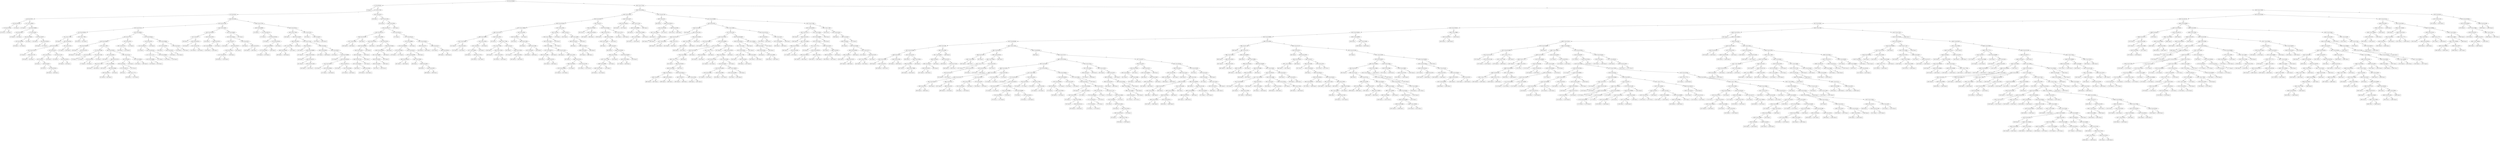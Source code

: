 digraph 25 {
    node [shape=ellipse]
    node [shape=ellipse]
    "(0) 4 Cut=0.003449" -> "(1) 2 Cut=209.425" [label="<"]
    node [shape=ellipse]
    "(0) 4 Cut=0.003449" -> "(302) 3 Cut=72.7042" [label=">="]
    node [shape=box]
    "(1) 2 Cut=209.425" -> "(2) Class=1 " [label="<"]
    node [shape=ellipse]
    "(1) 2 Cut=209.425" -> "(3) 1 Cut=2.27106" [label=">="]
    node [shape=ellipse]
    "(3) 1 Cut=2.27106" -> "(4) 2 Cut=245.45" [label="<"]
    node [shape=ellipse]
    "(3) 1 Cut=2.27106" -> "(229) 2 Cut=245.45" [label=">="]
    node [shape=ellipse]
    "(4) 2 Cut=245.45" -> "(5) 6 Cut=0.0375" [label="<"]
    node [shape=ellipse]
    "(4) 2 Cut=245.45" -> "(28) 6 Cut=0.0625" [label=">="]
    node [shape=ellipse]
    "(5) 6 Cut=0.0375" -> "(6) 4 Cut=0.002766" [label="<"]
    node [shape=ellipse]
    "(5) 6 Cut=0.0375" -> "(11) 1 Cut=1.382029" [label=">="]
    node [shape=ellipse]
    "(6) 4 Cut=0.002766" -> "(7) 0 Cut=0.511283" [label="<"]
    node [shape=box]
    "(6) 4 Cut=0.002766" -> "(10) Class=0 " [label=">="]
    node [shape=box]
    "(7) 0 Cut=0.511283" -> "(8) Class=0 " [label="<"]
    node [shape=box]
    "(7) 0 Cut=0.511283" -> "(9) Class=1 " [label=">="]
    node [shape=box]
    "(11) 1 Cut=1.382029" -> "(12) Class=1 " [label="<"]
    node [shape=ellipse]
    "(11) 1 Cut=1.382029" -> "(13) 0 Cut=0.008909" [label=">="]
    node [shape=ellipse]
    "(13) 0 Cut=0.008909" -> "(14) 6 Cut=0.0625" [label="<"]
    node [shape=ellipse]
    "(13) 0 Cut=0.008909" -> "(17) 6 Cut=0.0625" [label=">="]
    node [shape=box]
    "(14) 6 Cut=0.0625" -> "(15) Class=0 " [label="<"]
    node [shape=box]
    "(14) 6 Cut=0.0625" -> "(16) Class=1 " [label=">="]
    node [shape=ellipse]
    "(17) 6 Cut=0.0625" -> "(18) 5 Cut=3.80625" [label="<"]
    node [shape=ellipse]
    "(17) 6 Cut=0.0625" -> "(23) 3 Cut=146.007" [label=">="]
    node [shape=ellipse]
    "(18) 5 Cut=3.80625" -> "(19) 3 Cut=138.946" [label="<"]
    node [shape=box]
    "(18) 5 Cut=3.80625" -> "(22) Class=1 " [label=">="]
    node [shape=box]
    "(19) 3 Cut=138.946" -> "(20) Class=1 " [label="<"]
    node [shape=box]
    "(19) 3 Cut=138.946" -> "(21) Class=0 " [label=">="]
    node [shape=box]
    "(23) 3 Cut=146.007" -> "(24) Class=0 " [label="<"]
    node [shape=ellipse]
    "(23) 3 Cut=146.007" -> "(25) 0 Cut=0.020104" [label=">="]
    node [shape=box]
    "(25) 0 Cut=0.020104" -> "(26) Class=1 " [label="<"]
    node [shape=box]
    "(25) 0 Cut=0.020104" -> "(27) Class=0 " [label=">="]
    node [shape=ellipse]
    "(28) 6 Cut=0.0625" -> "(29) 0 Cut=0.511283" [label="<"]
    node [shape=ellipse]
    "(28) 6 Cut=0.0625" -> "(168) 5 Cut=3.72736" [label=">="]
    node [shape=ellipse]
    "(29) 0 Cut=0.511283" -> "(30) 2 Cut=337.225" [label="<"]
    node [shape=ellipse]
    "(29) 0 Cut=0.511283" -> "(135) 5 Cut=3.78324" [label=">="]
    node [shape=ellipse]
    "(30) 2 Cut=337.225" -> "(31) 4 Cut=0.003205" [label="<"]
    node [shape=ellipse]
    "(30) 2 Cut=337.225" -> "(62) 5 Cut=3.88184" [label=">="]
    node [shape=ellipse]
    "(31) 4 Cut=0.003205" -> "(32) 1 Cut=1.77085" [label="<"]
    node [shape=ellipse]
    "(31) 4 Cut=0.003205" -> "(59) 1 Cut=1.77085" [label=">="]
    node [shape=box]
    "(32) 1 Cut=1.77085" -> "(33) Class=0 " [label="<"]
    node [shape=ellipse]
    "(32) 1 Cut=1.77085" -> "(34) 3 Cut=200.024" [label=">="]
    node [shape=ellipse]
    "(34) 3 Cut=200.024" -> "(35) 3 Cut=156.336" [label="<"]
    node [shape=ellipse]
    "(34) 3 Cut=200.024" -> "(56) 1 Cut=2.01724" [label=">="]
    node [shape=ellipse]
    "(35) 3 Cut=156.336" -> "(36) 1 Cut=2.01724" [label="<"]
    node [shape=ellipse]
    "(35) 3 Cut=156.336" -> "(41) 6 Cut=0.0375" [label=">="]
    node [shape=box]
    "(36) 1 Cut=2.01724" -> "(37) Class=0 " [label="<"]
    node [shape=ellipse]
    "(36) 1 Cut=2.01724" -> "(38) 5 Cut=3.7797" [label=">="]
    node [shape=box]
    "(38) 5 Cut=3.7797" -> "(39) Class=0 " [label="<"]
    node [shape=box]
    "(38) 5 Cut=3.7797" -> "(40) Class=1 " [label=">="]
    node [shape=ellipse]
    "(41) 6 Cut=0.0375" -> "(42) 1 Cut=2.01724" [label="<"]
    node [shape=ellipse]
    "(41) 6 Cut=0.0375" -> "(51) 3 Cut=173.128" [label=">="]
    node [shape=ellipse]
    "(42) 1 Cut=2.01724" -> "(43) 2 Cut=287.7" [label="<"]
    node [shape=box]
    "(42) 1 Cut=2.01724" -> "(50) Class=0 " [label=">="]
    node [shape=box]
    "(43) 2 Cut=287.7" -> "(44) Class=1 " [label="<"]
    node [shape=ellipse]
    "(43) 2 Cut=287.7" -> "(45) 0 Cut=9e-05" [label=">="]
    node [shape=box]
    "(45) 0 Cut=9e-05" -> "(46) Class=0 " [label="<"]
    node [shape=ellipse]
    "(45) 0 Cut=9e-05" -> "(47) 3 Cut=190.318" [label=">="]
    node [shape=box]
    "(47) 3 Cut=190.318" -> "(48) Class=0 " [label="<"]
    node [shape=box]
    "(47) 3 Cut=190.318" -> "(49) Class=1 " [label=">="]
    node [shape=box]
    "(51) 3 Cut=173.128" -> "(52) Class=0 " [label="<"]
    node [shape=ellipse]
    "(51) 3 Cut=173.128" -> "(53) 3 Cut=182.974" [label=">="]
    node [shape=box]
    "(53) 3 Cut=182.974" -> "(54) Class=0 " [label="<"]
    node [shape=box]
    "(53) 3 Cut=182.974" -> "(55) Class=1 " [label=">="]
    node [shape=box]
    "(56) 1 Cut=2.01724" -> "(57) Class=1 " [label="<"]
    node [shape=box]
    "(56) 1 Cut=2.01724" -> "(58) Class=0 " [label=">="]
    node [shape=box]
    "(59) 1 Cut=1.77085" -> "(60) Class=0 " [label="<"]
    node [shape=box]
    "(59) 1 Cut=1.77085" -> "(61) Class=1 " [label=">="]
    node [shape=ellipse]
    "(62) 5 Cut=3.88184" -> "(63) 3 Cut=277.74" [label="<"]
    node [shape=ellipse]
    "(62) 5 Cut=3.88184" -> "(112) 0 Cut=0.020104" [label=">="]
    node [shape=ellipse]
    "(63) 3 Cut=277.74" -> "(64) 4 Cut=0.00093" [label="<"]
    node [shape=ellipse]
    "(63) 3 Cut=277.74" -> "(107) 6 Cut=0.0375" [label=">="]
    node [shape=ellipse]
    "(64) 4 Cut=0.00093" -> "(65) 0 Cut=0.020104" [label="<"]
    node [shape=ellipse]
    "(64) 4 Cut=0.00093" -> "(70) 1 Cut=1.77085" [label=">="]
    node [shape=box]
    "(65) 0 Cut=0.020104" -> "(66) Class=1 " [label="<"]
    node [shape=ellipse]
    "(65) 0 Cut=0.020104" -> "(67) 6 Cut=0.0375" [label=">="]
    node [shape=box]
    "(67) 6 Cut=0.0375" -> "(68) Class=0 " [label="<"]
    node [shape=box]
    "(67) 6 Cut=0.0375" -> "(69) Class=1 " [label=">="]
    node [shape=ellipse]
    "(70) 1 Cut=1.77085" -> "(71) 3 Cut=193.499" [label="<"]
    node [shape=ellipse]
    "(70) 1 Cut=1.77085" -> "(80) 5 Cut=3.85703" [label=">="]
    node [shape=ellipse]
    "(71) 3 Cut=193.499" -> "(72) 6 Cut=0.0375" [label="<"]
    node [shape=ellipse]
    "(71) 3 Cut=193.499" -> "(75) 5 Cut=3.72502" [label=">="]
    node [shape=box]
    "(72) 6 Cut=0.0375" -> "(73) Class=0 " [label="<"]
    node [shape=box]
    "(72) 6 Cut=0.0375" -> "(74) Class=1 " [label=">="]
    node [shape=ellipse]
    "(75) 5 Cut=3.72502" -> "(76) 6 Cut=0.0375" [label="<"]
    node [shape=box]
    "(75) 5 Cut=3.72502" -> "(79) Class=0 " [label=">="]
    node [shape=box]
    "(76) 6 Cut=0.0375" -> "(77) Class=0 " [label="<"]
    node [shape=box]
    "(76) 6 Cut=0.0375" -> "(78) Class=1 " [label=">="]
    node [shape=ellipse]
    "(80) 5 Cut=3.85703" -> "(81) 5 Cut=3.64524" [label="<"]
    node [shape=ellipse]
    "(80) 5 Cut=3.85703" -> "(94) 1 Cut=2.01724" [label=">="]
    node [shape=box]
    "(81) 5 Cut=3.64524" -> "(82) Class=1 " [label="<"]
    node [shape=ellipse]
    "(81) 5 Cut=3.64524" -> "(83) 0 Cut=0.011372" [label=">="]
    node [shape=ellipse]
    "(83) 0 Cut=0.011372" -> "(84) 5 Cut=3.77036" [label="<"]
    node [shape=ellipse]
    "(83) 0 Cut=0.011372" -> "(87) 5 Cut=3.80586" [label=">="]
    node [shape=box]
    "(84) 5 Cut=3.77036" -> "(85) Class=1 " [label="<"]
    node [shape=box]
    "(84) 5 Cut=3.77036" -> "(86) Class=0 " [label=">="]
    node [shape=box]
    "(87) 5 Cut=3.80586" -> "(88) Class=0 " [label="<"]
    node [shape=ellipse]
    "(87) 5 Cut=3.80586" -> "(89) 5 Cut=3.83648" [label=">="]
    node [shape=ellipse]
    "(89) 5 Cut=3.83648" -> "(90) 6 Cut=0.0375" [label="<"]
    node [shape=box]
    "(89) 5 Cut=3.83648" -> "(93) Class=0 " [label=">="]
    node [shape=box]
    "(90) 6 Cut=0.0375" -> "(91) Class=0 " [label="<"]
    node [shape=box]
    "(90) 6 Cut=0.0375" -> "(92) Class=1 " [label=">="]
    node [shape=ellipse]
    "(94) 1 Cut=2.01724" -> "(95) 2 Cut=463.3" [label="<"]
    node [shape=ellipse]
    "(94) 1 Cut=2.01724" -> "(104) 5 Cut=3.86035" [label=">="]
    node [shape=ellipse]
    "(95) 2 Cut=463.3" -> "(96) 6 Cut=0.0375" [label="<"]
    node [shape=box]
    "(95) 2 Cut=463.3" -> "(103) Class=0 " [label=">="]
    node [shape=ellipse]
    "(96) 6 Cut=0.0375" -> "(97) 2 Cut=395.275" [label="<"]
    node [shape=box]
    "(96) 6 Cut=0.0375" -> "(102) Class=0 " [label=">="]
    node [shape=box]
    "(97) 2 Cut=395.275" -> "(98) Class=1 " [label="<"]
    node [shape=ellipse]
    "(97) 2 Cut=395.275" -> "(99) 1 Cut=1.77771" [label=">="]
    node [shape=box]
    "(99) 1 Cut=1.77771" -> "(100) Class=1 " [label="<"]
    node [shape=box]
    "(99) 1 Cut=1.77771" -> "(101) Class=0 " [label=">="]
    node [shape=box]
    "(104) 5 Cut=3.86035" -> "(105) Class=1 " [label="<"]
    node [shape=box]
    "(104) 5 Cut=3.86035" -> "(106) Class=0 " [label=">="]
    node [shape=ellipse]
    "(107) 6 Cut=0.0375" -> "(108) 1 Cut=2.01724" [label="<"]
    node [shape=box]
    "(107) 6 Cut=0.0375" -> "(111) Class=0 " [label=">="]
    node [shape=box]
    "(108) 1 Cut=2.01724" -> "(109) Class=1 " [label="<"]
    node [shape=box]
    "(108) 1 Cut=2.01724" -> "(110) Class=0 " [label=">="]
    node [shape=ellipse]
    "(112) 0 Cut=0.020104" -> "(113) 6 Cut=0.0375" [label="<"]
    node [shape=ellipse]
    "(112) 0 Cut=0.020104" -> "(126) 4 Cut=0.000681" [label=">="]
    node [shape=ellipse]
    "(113) 6 Cut=0.0375" -> "(114) 2 Cut=395.275" [label="<"]
    node [shape=box]
    "(113) 6 Cut=0.0375" -> "(125) Class=0 " [label=">="]
    node [shape=box]
    "(114) 2 Cut=395.275" -> "(115) Class=0 " [label="<"]
    node [shape=ellipse]
    "(114) 2 Cut=395.275" -> "(116) 3 Cut=305.518" [label=">="]
    node [shape=ellipse]
    "(116) 3 Cut=305.518" -> "(117) 1 Cut=1.77771" [label="<"]
    node [shape=ellipse]
    "(116) 3 Cut=305.518" -> "(122) 4 Cut=0.000497" [label=">="]
    node [shape=ellipse]
    "(117) 1 Cut=1.77771" -> "(118) 4 Cut=0.000681" [label="<"]
    node [shape=box]
    "(117) 1 Cut=1.77771" -> "(121) Class=1 " [label=">="]
    node [shape=box]
    "(118) 4 Cut=0.000681" -> "(119) Class=0 " [label="<"]
    node [shape=box]
    "(118) 4 Cut=0.000681" -> "(120) Class=1 " [label=">="]
    node [shape=box]
    "(122) 4 Cut=0.000497" -> "(123) Class=1 " [label="<"]
    node [shape=box]
    "(122) 4 Cut=0.000497" -> "(124) Class=0 " [label=">="]
    node [shape=ellipse]
    "(126) 4 Cut=0.000681" -> "(127) 5 Cut=3.910619" [label="<"]
    node [shape=ellipse]
    "(126) 4 Cut=0.000681" -> "(132) 6 Cut=0.0375" [label=">="]
    node [shape=box]
    "(127) 5 Cut=3.910619" -> "(128) Class=1 " [label="<"]
    node [shape=ellipse]
    "(127) 5 Cut=3.910619" -> "(129) 6 Cut=0.0375" [label=">="]
    node [shape=box]
    "(129) 6 Cut=0.0375" -> "(130) Class=1 " [label="<"]
    node [shape=box]
    "(129) 6 Cut=0.0375" -> "(131) Class=0 " [label=">="]
    node [shape=box]
    "(132) 6 Cut=0.0375" -> "(133) Class=0 " [label="<"]
    node [shape=box]
    "(132) 6 Cut=0.0375" -> "(134) Class=1 " [label=">="]
    node [shape=ellipse]
    "(135) 5 Cut=3.78324" -> "(136) 3 Cut=193.499" [label="<"]
    node [shape=ellipse]
    "(135) 5 Cut=3.78324" -> "(151) 5 Cut=3.84483" [label=">="]
    node [shape=ellipse]
    "(136) 3 Cut=193.499" -> "(137) 2 Cut=287.7" [label="<"]
    node [shape=ellipse]
    "(136) 3 Cut=193.499" -> "(144) 3 Cut=257.856" [label=">="]
    node [shape=box]
    "(137) 2 Cut=287.7" -> "(138) Class=1 " [label="<"]
    node [shape=ellipse]
    "(137) 2 Cut=287.7" -> "(139) 4 Cut=0.002741" [label=">="]
    node [shape=box]
    "(139) 4 Cut=0.002741" -> "(140) Class=0 " [label="<"]
    node [shape=ellipse]
    "(139) 4 Cut=0.002741" -> "(141) 3 Cut=167.322" [label=">="]
    node [shape=box]
    "(141) 3 Cut=167.322" -> "(142) Class=0 " [label="<"]
    node [shape=box]
    "(141) 3 Cut=167.322" -> "(143) Class=1 " [label=">="]
    node [shape=box]
    "(144) 3 Cut=257.856" -> "(145) Class=0 " [label="<"]
    node [shape=ellipse]
    "(144) 3 Cut=257.856" -> "(146) 6 Cut=0.0375" [label=">="]
    node [shape=ellipse]
    "(146) 6 Cut=0.0375" -> "(147) 4 Cut=0.001998" [label="<"]
    node [shape=box]
    "(146) 6 Cut=0.0375" -> "(150) Class=1 " [label=">="]
    node [shape=box]
    "(147) 4 Cut=0.001998" -> "(148) Class=0 " [label="<"]
    node [shape=box]
    "(147) 4 Cut=0.001998" -> "(149) Class=1 " [label=">="]
    node [shape=ellipse]
    "(151) 5 Cut=3.84483" -> "(152) 5 Cut=3.82232" [label="<"]
    node [shape=box]
    "(151) 5 Cut=3.84483" -> "(167) Class=1 " [label=">="]
    node [shape=ellipse]
    "(152) 5 Cut=3.82232" -> "(153) 2 Cut=287.7" [label="<"]
    node [shape=ellipse]
    "(152) 5 Cut=3.82232" -> "(162) 6 Cut=0.0375" [label=">="]
    node [shape=box]
    "(153) 2 Cut=287.7" -> "(154) Class=1 " [label="<"]
    node [shape=ellipse]
    "(153) 2 Cut=287.7" -> "(155) 4 Cut=0.002177" [label=">="]
    node [shape=ellipse]
    "(155) 4 Cut=0.002177" -> "(156) 6 Cut=0.0375" [label="<"]
    node [shape=box]
    "(155) 4 Cut=0.002177" -> "(161) Class=0 " [label=">="]
    node [shape=ellipse]
    "(156) 6 Cut=0.0375" -> "(157) 3 Cut=205.267" [label="<"]
    node [shape=box]
    "(156) 6 Cut=0.0375" -> "(160) Class=1 " [label=">="]
    node [shape=box]
    "(157) 3 Cut=205.267" -> "(158) Class=1 " [label="<"]
    node [shape=box]
    "(157) 3 Cut=205.267" -> "(159) Class=0 " [label=">="]
    node [shape=box]
    "(162) 6 Cut=0.0375" -> "(163) Class=0 " [label="<"]
    node [shape=ellipse]
    "(162) 6 Cut=0.0375" -> "(164) 2 Cut=431.975" [label=">="]
    node [shape=box]
    "(164) 2 Cut=431.975" -> "(165) Class=0 " [label="<"]
    node [shape=box]
    "(164) 2 Cut=431.975" -> "(166) Class=1 " [label=">="]
    node [shape=ellipse]
    "(168) 5 Cut=3.72736" -> "(169) 0 Cut=0.008909" [label="<"]
    node [shape=ellipse]
    "(168) 5 Cut=3.72736" -> "(182) 3 Cut=250.781" [label=">="]
    node [shape=box]
    "(169) 0 Cut=0.008909" -> "(170) Class=1 " [label="<"]
    node [shape=ellipse]
    "(169) 0 Cut=0.008909" -> "(171) 2 Cut=395.275" [label=">="]
    node [shape=box]
    "(171) 2 Cut=395.275" -> "(172) Class=0 " [label="<"]
    node [shape=ellipse]
    "(171) 2 Cut=395.275" -> "(173) 0 Cut=0.020104" [label=">="]
    node [shape=box]
    "(173) 0 Cut=0.020104" -> "(174) Class=1 " [label="<"]
    node [shape=ellipse]
    "(173) 0 Cut=0.020104" -> "(175) 4 Cut=0.003152" [label=">="]
    node [shape=ellipse]
    "(175) 4 Cut=0.003152" -> "(176) 4 Cut=0.002906" [label="<"]
    node [shape=box]
    "(175) 4 Cut=0.003152" -> "(181) Class=1 " [label=">="]
    node [shape=ellipse]
    "(176) 4 Cut=0.002906" -> "(177) 6 Cut=0.0875" [label="<"]
    node [shape=box]
    "(176) 4 Cut=0.002906" -> "(180) Class=0 " [label=">="]
    node [shape=box]
    "(177) 6 Cut=0.0875" -> "(178) Class=0 " [label="<"]
    node [shape=box]
    "(177) 6 Cut=0.0875" -> "(179) Class=1 " [label=">="]
    node [shape=ellipse]
    "(182) 3 Cut=250.781" -> "(183) 5 Cut=3.77369" [label="<"]
    node [shape=ellipse]
    "(182) 3 Cut=250.781" -> "(224) 1 Cut=2.01724" [label=">="]
    node [shape=box]
    "(183) 5 Cut=3.77369" -> "(184) Class=1 " [label="<"]
    node [shape=ellipse]
    "(183) 5 Cut=3.77369" -> "(185) 3 Cut=162.598" [label=">="]
    node [shape=ellipse]
    "(185) 3 Cut=162.598" -> "(186) 6 Cut=0.0875" [label="<"]
    node [shape=ellipse]
    "(185) 3 Cut=162.598" -> "(193) 3 Cut=173.435" [label=">="]
    node [shape=ellipse]
    "(186) 6 Cut=0.0875" -> "(187) 1 Cut=1.77085" [label="<"]
    node [shape=box]
    "(186) 6 Cut=0.0875" -> "(192) Class=1 " [label=">="]
    node [shape=ellipse]
    "(187) 1 Cut=1.77085" -> "(188) 4 Cut=0.002367" [label="<"]
    node [shape=box]
    "(187) 1 Cut=1.77085" -> "(191) Class=1 " [label=">="]
    node [shape=box]
    "(188) 4 Cut=0.002367" -> "(189) Class=1 " [label="<"]
    node [shape=box]
    "(188) 4 Cut=0.002367" -> "(190) Class=0 " [label=">="]
    node [shape=ellipse]
    "(193) 3 Cut=173.435" -> "(194) 0 Cut=9e-05" [label="<"]
    node [shape=ellipse]
    "(193) 3 Cut=173.435" -> "(205) 0 Cut=9e-05" [label=">="]
    node [shape=box]
    "(194) 0 Cut=9e-05" -> "(195) Class=1 " [label="<"]
    node [shape=ellipse]
    "(194) 0 Cut=9e-05" -> "(196) 0 Cut=0.008909" [label=">="]
    node [shape=box]
    "(196) 0 Cut=0.008909" -> "(197) Class=0 " [label="<"]
    node [shape=ellipse]
    "(196) 0 Cut=0.008909" -> "(198) 0 Cut=0.020104" [label=">="]
    node [shape=box]
    "(198) 0 Cut=0.020104" -> "(199) Class=1 " [label="<"]
    node [shape=ellipse]
    "(198) 0 Cut=0.020104" -> "(200) 3 Cut=168.721" [label=">="]
    node [shape=box]
    "(200) 3 Cut=168.721" -> "(201) Class=0 " [label="<"]
    node [shape=ellipse]
    "(200) 3 Cut=168.721" -> "(202) 0 Cut=0.511283" [label=">="]
    node [shape=box]
    "(202) 0 Cut=0.511283" -> "(203) Class=1 " [label="<"]
    node [shape=box]
    "(202) 0 Cut=0.511283" -> "(204) Class=0 " [label=">="]
    node [shape=ellipse]
    "(205) 0 Cut=9e-05" -> "(206) 3 Cut=243.096" [label="<"]
    node [shape=ellipse]
    "(205) 0 Cut=9e-05" -> "(209) 5 Cut=3.85257" [label=">="]
    node [shape=box]
    "(206) 3 Cut=243.096" -> "(207) Class=1 " [label="<"]
    node [shape=box]
    "(206) 3 Cut=243.096" -> "(208) Class=0 " [label=">="]
    node [shape=box]
    "(209) 5 Cut=3.85257" -> "(210) Class=1 " [label="<"]
    node [shape=ellipse]
    "(209) 5 Cut=3.85257" -> "(211) 0 Cut=0.008909" [label=">="]
    node [shape=box]
    "(211) 0 Cut=0.008909" -> "(212) Class=1 " [label="<"]
    node [shape=ellipse]
    "(211) 0 Cut=0.008909" -> "(213) 0 Cut=0.020104" [label=">="]
    node [shape=ellipse]
    "(213) 0 Cut=0.020104" -> "(214) 5 Cut=3.85872" [label="<"]
    node [shape=ellipse]
    "(213) 0 Cut=0.020104" -> "(219) 2 Cut=395.275" [label=">="]
    node [shape=box]
    "(214) 5 Cut=3.85872" -> "(215) Class=1 " [label="<"]
    node [shape=ellipse]
    "(214) 5 Cut=3.85872" -> "(216) 4 Cut=0.000931" [label=">="]
    node [shape=box]
    "(216) 4 Cut=0.000931" -> "(217) Class=1 " [label="<"]
    node [shape=box]
    "(216) 4 Cut=0.000931" -> "(218) Class=0 " [label=">="]
    node [shape=box]
    "(219) 2 Cut=395.275" -> "(220) Class=1 " [label="<"]
    node [shape=ellipse]
    "(219) 2 Cut=395.275" -> "(221) 3 Cut=243.096" [label=">="]
    node [shape=box]
    "(221) 3 Cut=243.096" -> "(222) Class=0 " [label="<"]
    node [shape=box]
    "(221) 3 Cut=243.096" -> "(223) Class=1 " [label=">="]
    node [shape=box]
    "(224) 1 Cut=2.01724" -> "(225) Class=1 " [label="<"]
    node [shape=ellipse]
    "(224) 1 Cut=2.01724" -> "(226) 2 Cut=463.3" [label=">="]
    node [shape=box]
    "(226) 2 Cut=463.3" -> "(227) Class=1 " [label="<"]
    node [shape=box]
    "(226) 2 Cut=463.3" -> "(228) Class=0 " [label=">="]
    node [shape=box]
    "(229) 2 Cut=245.45" -> "(230) Class=1 " [label="<"]
    node [shape=ellipse]
    "(229) 2 Cut=245.45" -> "(231) 3 Cut=151.584" [label=">="]
    node [shape=box]
    "(231) 3 Cut=151.584" -> "(232) Class=0 " [label="<"]
    node [shape=ellipse]
    "(231) 3 Cut=151.584" -> "(233) 4 Cut=0.0034" [label=">="]
    node [shape=ellipse]
    "(233) 4 Cut=0.0034" -> "(234) 3 Cut=255.777" [label="<"]
    node [shape=box]
    "(233) 4 Cut=0.0034" -> "(301) Class=1 " [label=">="]
    node [shape=ellipse]
    "(234) 3 Cut=255.777" -> "(235) 2 Cut=395.275" [label="<"]
    node [shape=ellipse]
    "(234) 3 Cut=255.777" -> "(270) 3 Cut=259.103" [label=">="]
    node [shape=ellipse]
    "(235) 2 Cut=395.275" -> "(236) 3 Cut=156.336" [label="<"]
    node [shape=ellipse]
    "(235) 2 Cut=395.275" -> "(241) 1 Cut=2.28556" [label=">="]
    node [shape=ellipse]
    "(236) 3 Cut=156.336" -> "(237) 1 Cut=2.28556" [label="<"]
    node [shape=box]
    "(236) 3 Cut=156.336" -> "(240) Class=1 " [label=">="]
    node [shape=box]
    "(237) 1 Cut=2.28556" -> "(238) Class=0 " [label="<"]
    node [shape=box]
    "(237) 1 Cut=2.28556" -> "(239) Class=1 " [label=">="]
    node [shape=ellipse]
    "(241) 1 Cut=2.28556" -> "(242) 4 Cut=0.003152" [label="<"]
    node [shape=ellipse]
    "(241) 1 Cut=2.28556" -> "(257) 6 Cut=0.0375" [label=">="]
    node [shape=ellipse]
    "(242) 4 Cut=0.003152" -> "(243) 4 Cut=0.002389" [label="<"]
    node [shape=box]
    "(242) 4 Cut=0.003152" -> "(256) Class=1 " [label=">="]
    node [shape=ellipse]
    "(243) 4 Cut=0.002389" -> "(244) 5 Cut=3.87425" [label="<"]
    node [shape=box]
    "(243) 4 Cut=0.002389" -> "(255) Class=0 " [label=">="]
    node [shape=ellipse]
    "(244) 5 Cut=3.87425" -> "(245) 6 Cut=0.0875" [label="<"]
    node [shape=box]
    "(244) 5 Cut=3.87425" -> "(254) Class=0 " [label=">="]
    node [shape=ellipse]
    "(245) 6 Cut=0.0875" -> "(246) 3 Cut=237.219" [label="<"]
    node [shape=box]
    "(245) 6 Cut=0.0875" -> "(253) Class=1 " [label=">="]
    node [shape=ellipse]
    "(246) 3 Cut=237.219" -> "(247) 4 Cut=0.001612" [label="<"]
    node [shape=box]
    "(246) 3 Cut=237.219" -> "(252) Class=0 " [label=">="]
    node [shape=box]
    "(247) 4 Cut=0.001612" -> "(248) Class=1 " [label="<"]
    node [shape=ellipse]
    "(247) 4 Cut=0.001612" -> "(249) 6 Cut=0.0625" [label=">="]
    node [shape=box]
    "(249) 6 Cut=0.0625" -> "(250) Class=0 " [label="<"]
    node [shape=box]
    "(249) 6 Cut=0.0625" -> "(251) Class=1 " [label=">="]
    node [shape=box]
    "(257) 6 Cut=0.0375" -> "(258) Class=0 " [label="<"]
    node [shape=ellipse]
    "(257) 6 Cut=0.0375" -> "(259) 4 Cut=0.001481" [label=">="]
    node [shape=ellipse]
    "(259) 4 Cut=0.001481" -> "(260) 4 Cut=0.001269" [label="<"]
    node [shape=box]
    "(259) 4 Cut=0.001481" -> "(269) Class=1 " [label=">="]
    node [shape=ellipse]
    "(260) 4 Cut=0.001269" -> "(261) 5 Cut=3.86091" [label="<"]
    node [shape=box]
    "(260) 4 Cut=0.001269" -> "(268) Class=0 " [label=">="]
    node [shape=ellipse]
    "(261) 5 Cut=3.86091" -> "(262) 6 Cut=0.0875" [label="<"]
    node [shape=box]
    "(261) 5 Cut=3.86091" -> "(267) Class=0 " [label=">="]
    node [shape=ellipse]
    "(262) 6 Cut=0.0875" -> "(263) 6 Cut=0.0625" [label="<"]
    node [shape=box]
    "(262) 6 Cut=0.0875" -> "(266) Class=1 " [label=">="]
    node [shape=box]
    "(263) 6 Cut=0.0625" -> "(264) Class=1 " [label="<"]
    node [shape=box]
    "(263) 6 Cut=0.0625" -> "(265) Class=0 " [label=">="]
    node [shape=box]
    "(270) 3 Cut=259.103" -> "(271) Class=1 " [label="<"]
    node [shape=ellipse]
    "(270) 3 Cut=259.103" -> "(272) 3 Cut=305.518" [label=">="]
    node [shape=ellipse]
    "(272) 3 Cut=305.518" -> "(273) 5 Cut=3.88085" [label="<"]
    node [shape=ellipse]
    "(272) 3 Cut=305.518" -> "(292) 5 Cut=3.910619" [label=">="]
    node [shape=ellipse]
    "(273) 5 Cut=3.88085" -> "(274) 4 Cut=0.000929" [label="<"]
    node [shape=box]
    "(273) 5 Cut=3.88085" -> "(291) Class=1 " [label=">="]
    node [shape=ellipse]
    "(274) 4 Cut=0.000929" -> "(275) 6 Cut=0.0625" [label="<"]
    node [shape=ellipse]
    "(274) 4 Cut=0.000929" -> "(278) 3 Cut=262.637" [label=">="]
    node [shape=box]
    "(275) 6 Cut=0.0625" -> "(276) Class=1 " [label="<"]
    node [shape=box]
    "(275) 6 Cut=0.0625" -> "(277) Class=0 " [label=">="]
    node [shape=ellipse]
    "(278) 3 Cut=262.637" -> "(279) 4 Cut=0.001998" [label="<"]
    node [shape=box]
    "(278) 3 Cut=262.637" -> "(290) Class=1 " [label=">="]
    node [shape=ellipse]
    "(279) 4 Cut=0.001998" -> "(280) 0 Cut=0.000115" [label="<"]
    node [shape=ellipse]
    "(279) 4 Cut=0.001998" -> "(283) 1 Cut=2.28556" [label=">="]
    node [shape=box]
    "(280) 0 Cut=0.000115" -> "(281) Class=1 " [label="<"]
    node [shape=box]
    "(280) 0 Cut=0.000115" -> "(282) Class=0 " [label=">="]
    node [shape=box]
    "(283) 1 Cut=2.28556" -> "(284) Class=1 " [label="<"]
    node [shape=ellipse]
    "(283) 1 Cut=2.28556" -> "(285) 6 Cut=0.0625" [label=">="]
    node [shape=box]
    "(285) 6 Cut=0.0625" -> "(286) Class=1 " [label="<"]
    node [shape=ellipse]
    "(285) 6 Cut=0.0625" -> "(287) 6 Cut=0.0875" [label=">="]
    node [shape=box]
    "(287) 6 Cut=0.0875" -> "(288) Class=0 " [label="<"]
    node [shape=box]
    "(287) 6 Cut=0.0875" -> "(289) Class=1 " [label=">="]
    node [shape=ellipse]
    "(292) 5 Cut=3.910619" -> "(293) 6 Cut=0.0175" [label="<"]
    node [shape=ellipse]
    "(292) 5 Cut=3.910619" -> "(296) 6 Cut=0.0175" [label=">="]
    node [shape=box]
    "(293) 6 Cut=0.0175" -> "(294) Class=0 " [label="<"]
    node [shape=box]
    "(293) 6 Cut=0.0175" -> "(295) Class=1 " [label=">="]
    node [shape=box]
    "(296) 6 Cut=0.0175" -> "(297) Class=0 " [label="<"]
    node [shape=ellipse]
    "(296) 6 Cut=0.0175" -> "(298) 0 Cut=0.000115" [label=">="]
    node [shape=box]
    "(298) 0 Cut=0.000115" -> "(299) Class=1 " [label="<"]
    node [shape=box]
    "(298) 0 Cut=0.000115" -> "(300) Class=0 " [label=">="]
    node [shape=ellipse]
    "(302) 3 Cut=72.7042" -> "(303) 5 Cut=2.06314" [label="<"]
    node [shape=ellipse]
    "(302) 3 Cut=72.7042" -> "(618) 5 Cut=3.74558" [label=">="]
    node [shape=ellipse]
    "(303) 5 Cut=2.06314" -> "(304) 5 Cut=2.03023" [label="<"]
    node [shape=ellipse]
    "(303) 5 Cut=2.06314" -> "(437) 3 Cut=43.7526" [label=">="]
    node [shape=ellipse]
    "(304) 5 Cut=2.03023" -> "(305) 6 Cut=0.0875" [label="<"]
    node [shape=ellipse]
    "(304) 5 Cut=2.03023" -> "(424) 5 Cut=2.04575" [label=">="]
    node [shape=ellipse]
    "(305) 6 Cut=0.0875" -> "(306) 0 Cut=0.020104" [label="<"]
    node [shape=ellipse]
    "(305) 6 Cut=0.0875" -> "(391) 2 Cut=8.75" [label=">="]
    node [shape=ellipse]
    "(306) 0 Cut=0.020104" -> "(307) 5 Cut=1.938629" [label="<"]
    node [shape=ellipse]
    "(306) 0 Cut=0.020104" -> "(352) 5 Cut=1.91024" [label=">="]
    node [shape=ellipse]
    "(307) 5 Cut=1.938629" -> "(308) 2 Cut=14.075" [label="<"]
    node [shape=ellipse]
    "(307) 5 Cut=1.938629" -> "(341) 6 Cut=0.0625" [label=">="]
    node [shape=ellipse]
    "(308) 2 Cut=14.075" -> "(309) 3 Cut=5.98006" [label="<"]
    node [shape=ellipse]
    "(308) 2 Cut=14.075" -> "(324) 5 Cut=1.59212" [label=">="]
    node [shape=ellipse]
    "(309) 3 Cut=5.98006" -> "(310) 1 Cut=2.28556" [label="<"]
    node [shape=ellipse]
    "(309) 3 Cut=5.98006" -> "(315) 5 Cut=1.40163" [label=">="]
    node [shape=box]
    "(310) 1 Cut=2.28556" -> "(311) Class=0 " [label="<"]
    node [shape=ellipse]
    "(310) 1 Cut=2.28556" -> "(312) 6 Cut=0.025" [label=">="]
    node [shape=box]
    "(312) 6 Cut=0.025" -> "(313) Class=0 " [label="<"]
    node [shape=box]
    "(312) 6 Cut=0.025" -> "(314) Class=1 " [label=">="]
    node [shape=ellipse]
    "(315) 5 Cut=1.40163" -> "(316) 2 Cut=10.25" [label="<"]
    node [shape=box]
    "(315) 5 Cut=1.40163" -> "(323) Class=0 " [label=">="]
    node [shape=ellipse]
    "(316) 2 Cut=10.25" -> "(317) 1 Cut=2.28556" [label="<"]
    node [shape=box]
    "(316) 2 Cut=10.25" -> "(322) Class=1 " [label=">="]
    node [shape=box]
    "(317) 1 Cut=2.28556" -> "(318) Class=0 " [label="<"]
    node [shape=ellipse]
    "(317) 1 Cut=2.28556" -> "(319) 5 Cut=1.27733" [label=">="]
    node [shape=box]
    "(319) 5 Cut=1.27733" -> "(320) Class=0 " [label="<"]
    node [shape=box]
    "(319) 5 Cut=1.27733" -> "(321) Class=1 " [label=">="]
    node [shape=box]
    "(324) 5 Cut=1.59212" -> "(325) Class=1 " [label="<"]
    node [shape=ellipse]
    "(324) 5 Cut=1.59212" -> "(326) 1 Cut=1.77085" [label=">="]
    node [shape=ellipse]
    "(326) 1 Cut=1.77085" -> "(327) 5 Cut=1.78264" [label="<"]
    node [shape=ellipse]
    "(326) 1 Cut=1.77085" -> "(334) 2 Cut=42.8" [label=">="]
    node [shape=box]
    "(327) 5 Cut=1.78264" -> "(328) Class=1 " [label="<"]
    node [shape=ellipse]
    "(327) 5 Cut=1.78264" -> "(329) 5 Cut=1.91325" [label=">="]
    node [shape=box]
    "(329) 5 Cut=1.91325" -> "(330) Class=0 " [label="<"]
    node [shape=ellipse]
    "(329) 5 Cut=1.91325" -> "(331) 2 Cut=130.05" [label=">="]
    node [shape=box]
    "(331) 2 Cut=130.05" -> "(332) Class=0 " [label="<"]
    node [shape=box]
    "(331) 2 Cut=130.05" -> "(333) Class=1 " [label=">="]
    node [shape=box]
    "(334) 2 Cut=42.8" -> "(335) Class=0 " [label="<"]
    node [shape=ellipse]
    "(334) 2 Cut=42.8" -> "(336) 5 Cut=1.92552" [label=">="]
    node [shape=box]
    "(336) 5 Cut=1.92552" -> "(337) Class=1 " [label="<"]
    node [shape=ellipse]
    "(336) 5 Cut=1.92552" -> "(338) 6 Cut=0.0625" [label=">="]
    node [shape=box]
    "(338) 6 Cut=0.0625" -> "(339) Class=0 " [label="<"]
    node [shape=box]
    "(338) 6 Cut=0.0625" -> "(340) Class=1 " [label=">="]
    node [shape=ellipse]
    "(341) 6 Cut=0.0625" -> "(342) 6 Cut=0.0375" [label="<"]
    node [shape=box]
    "(341) 6 Cut=0.0625" -> "(351) Class=0 " [label=">="]
    node [shape=box]
    "(342) 6 Cut=0.0375" -> "(343) Class=0 " [label="<"]
    node [shape=ellipse]
    "(342) 6 Cut=0.0375" -> "(344) 3 Cut=31.9585" [label=">="]
    node [shape=box]
    "(344) 3 Cut=31.9585" -> "(345) Class=0 " [label="<"]
    node [shape=ellipse]
    "(344) 3 Cut=31.9585" -> "(346) 3 Cut=37.0084" [label=">="]
    node [shape=ellipse]
    "(346) 3 Cut=37.0084" -> "(347) 0 Cut=9e-05" [label="<"]
    node [shape=box]
    "(346) 3 Cut=37.0084" -> "(350) Class=0 " [label=">="]
    node [shape=box]
    "(347) 0 Cut=9e-05" -> "(348) Class=0 " [label="<"]
    node [shape=box]
    "(347) 0 Cut=9e-05" -> "(349) Class=1 " [label=">="]
    node [shape=ellipse]
    "(352) 5 Cut=1.91024" -> "(353) 2 Cut=36.5" [label="<"]
    node [shape=ellipse]
    "(352) 5 Cut=1.91024" -> "(380) 2 Cut=91.6" [label=">="]
    node [shape=ellipse]
    "(353) 2 Cut=36.5" -> "(354) 5 Cut=1.788819" [label="<"]
    node [shape=box]
    "(353) 2 Cut=36.5" -> "(379) Class=1 " [label=">="]
    node [shape=ellipse]
    "(354) 5 Cut=1.788819" -> "(355) 3 Cut=10.7829" [label="<"]
    node [shape=box]
    "(354) 5 Cut=1.788819" -> "(378) Class=0 " [label=">="]
    node [shape=ellipse]
    "(355) 3 Cut=10.7829" -> "(356) 3 Cut=6.56939" [label="<"]
    node [shape=box]
    "(355) 3 Cut=10.7829" -> "(377) Class=1 " [label=">="]
    node [shape=ellipse]
    "(356) 3 Cut=6.56939" -> "(357) 4 Cut=0.882771" [label="<"]
    node [shape=ellipse]
    "(356) 3 Cut=6.56939" -> "(364) 0 Cut=0.511283" [label=">="]
    node [shape=ellipse]
    "(357) 4 Cut=0.882771" -> "(358) 5 Cut=1.19492" [label="<"]
    node [shape=box]
    "(357) 4 Cut=0.882771" -> "(363) Class=0 " [label=">="]
    node [shape=box]
    "(358) 5 Cut=1.19492" -> "(359) Class=1 " [label="<"]
    node [shape=ellipse]
    "(358) 5 Cut=1.19492" -> "(360) 6 Cut=0.03" [label=">="]
    node [shape=box]
    "(360) 6 Cut=0.03" -> "(361) Class=0 " [label="<"]
    node [shape=box]
    "(360) 6 Cut=0.03" -> "(362) Class=1 " [label=">="]
    node [shape=box]
    "(364) 0 Cut=0.511283" -> "(365) Class=0 " [label="<"]
    node [shape=ellipse]
    "(364) 0 Cut=0.511283" -> "(366) 5 Cut=1.31916" [label=">="]
    node [shape=box]
    "(366) 5 Cut=1.31916" -> "(367) Class=1 " [label="<"]
    node [shape=ellipse]
    "(366) 5 Cut=1.31916" -> "(368) 2 Cut=13.125" [label=">="]
    node [shape=ellipse]
    "(368) 2 Cut=13.125" -> "(369) 6 Cut=0.0625" [label="<"]
    node [shape=ellipse]
    "(368) 2 Cut=13.125" -> "(374) 3 Cut=10.1329" [label=">="]
    node [shape=ellipse]
    "(369) 6 Cut=0.0625" -> "(370) 4 Cut=0.598647" [label="<"]
    node [shape=box]
    "(369) 6 Cut=0.0625" -> "(373) Class=0 " [label=">="]
    node [shape=box]
    "(370) 4 Cut=0.598647" -> "(371) Class=0 " [label="<"]
    node [shape=box]
    "(370) 4 Cut=0.598647" -> "(372) Class=1 " [label=">="]
    node [shape=box]
    "(374) 3 Cut=10.1329" -> "(375) Class=1 " [label="<"]
    node [shape=box]
    "(374) 3 Cut=10.1329" -> "(376) Class=0 " [label=">="]
    node [shape=box]
    "(380) 2 Cut=91.6" -> "(381) Class=0 " [label="<"]
    node [shape=ellipse]
    "(380) 2 Cut=91.6" -> "(382) 1 Cut=1.62835" [label=">="]
    node [shape=ellipse]
    "(382) 1 Cut=1.62835" -> "(383) 6 Cut=0.0375" [label="<"]
    node [shape=box]
    "(382) 1 Cut=1.62835" -> "(390) Class=1 " [label=">="]
    node [shape=box]
    "(383) 6 Cut=0.0375" -> "(384) Class=1 " [label="<"]
    node [shape=ellipse]
    "(383) 6 Cut=0.0375" -> "(385) 2 Cut=130.05" [label=">="]
    node [shape=ellipse]
    "(385) 2 Cut=130.05" -> "(386) 6 Cut=0.0625" [label="<"]
    node [shape=box]
    "(385) 2 Cut=130.05" -> "(389) Class=0 " [label=">="]
    node [shape=box]
    "(386) 6 Cut=0.0625" -> "(387) Class=0 " [label="<"]
    node [shape=box]
    "(386) 6 Cut=0.0625" -> "(388) Class=1 " [label=">="]
    node [shape=ellipse]
    "(391) 2 Cut=8.75" -> "(392) 4 Cut=0.810827" [label="<"]
    node [shape=ellipse]
    "(391) 2 Cut=8.75" -> "(397) 4 Cut=0.535281" [label=">="]
    node [shape=box]
    "(392) 4 Cut=0.810827" -> "(393) Class=0 " [label="<"]
    node [shape=ellipse]
    "(392) 4 Cut=0.810827" -> "(394) 0 Cut=0.020104" [label=">="]
    node [shape=box]
    "(394) 0 Cut=0.020104" -> "(395) Class=0 " [label="<"]
    node [shape=box]
    "(394) 0 Cut=0.020104" -> "(396) Class=1 " [label=">="]
    node [shape=ellipse]
    "(397) 4 Cut=0.535281" -> "(398) 3 Cut=9.57178" [label="<"]
    node [shape=ellipse]
    "(397) 4 Cut=0.535281" -> "(421) 5 Cut=1.47752" [label=">="]
    node [shape=box]
    "(398) 3 Cut=9.57178" -> "(399) Class=0 " [label="<"]
    node [shape=ellipse]
    "(398) 3 Cut=9.57178" -> "(400) 4 Cut=0.475659" [label=">="]
    node [shape=ellipse]
    "(400) 4 Cut=0.475659" -> "(401) 5 Cut=1.61837" [label="<"]
    node [shape=box]
    "(400) 4 Cut=0.475659" -> "(420) Class=1 " [label=">="]
    node [shape=box]
    "(401) 5 Cut=1.61837" -> "(402) Class=1 " [label="<"]
    node [shape=ellipse]
    "(401) 5 Cut=1.61837" -> "(403) 2 Cut=34.05" [label=">="]
    node [shape=box]
    "(403) 2 Cut=34.05" -> "(404) Class=0 " [label="<"]
    node [shape=ellipse]
    "(403) 2 Cut=34.05" -> "(405) 3 Cut=29.6042" [label=">="]
    node [shape=ellipse]
    "(405) 3 Cut=29.6042" -> "(406) 5 Cut=1.87238" [label="<"]
    node [shape=ellipse]
    "(405) 3 Cut=29.6042" -> "(415) 0 Cut=0.000203" [label=">="]
    node [shape=ellipse]
    "(406) 5 Cut=1.87238" -> "(407) 1 Cut=1.77092" [label="<"]
    node [shape=box]
    "(406) 5 Cut=1.87238" -> "(414) Class=0 " [label=">="]
    node [shape=ellipse]
    "(407) 1 Cut=1.77092" -> "(408) 0 Cut=0.50882" [label="<"]
    node [shape=box]
    "(407) 1 Cut=1.77092" -> "(413) Class=1 " [label=">="]
    node [shape=ellipse]
    "(408) 0 Cut=0.50882" -> "(409) 3 Cut=27.5875" [label="<"]
    node [shape=box]
    "(408) 0 Cut=0.50882" -> "(412) Class=1 " [label=">="]
    node [shape=box]
    "(409) 3 Cut=27.5875" -> "(410) Class=1 " [label="<"]
    node [shape=box]
    "(409) 3 Cut=27.5875" -> "(411) Class=0 " [label=">="]
    node [shape=ellipse]
    "(415) 0 Cut=0.000203" -> "(416) 3 Cut=31.9585" [label="<"]
    node [shape=box]
    "(415) 0 Cut=0.000203" -> "(419) Class=0 " [label=">="]
    node [shape=box]
    "(416) 3 Cut=31.9585" -> "(417) Class=0 " [label="<"]
    node [shape=box]
    "(416) 3 Cut=31.9585" -> "(418) Class=1 " [label=">="]
    node [shape=box]
    "(421) 5 Cut=1.47752" -> "(422) Class=1 " [label="<"]
    node [shape=box]
    "(421) 5 Cut=1.47752" -> "(423) Class=0 " [label=">="]
    node [shape=ellipse]
    "(424) 5 Cut=2.04575" -> "(425) 0 Cut=0.020104" [label="<"]
    node [shape=ellipse]
    "(424) 5 Cut=2.04575" -> "(428) 1 Cut=2.27106" [label=">="]
    node [shape=box]
    "(425) 0 Cut=0.020104" -> "(426) Class=1 " [label="<"]
    node [shape=box]
    "(425) 0 Cut=0.020104" -> "(427) Class=0 " [label=">="]
    node [shape=ellipse]
    "(428) 1 Cut=2.27106" -> "(429) 0 Cut=0.008909" [label="<"]
    node [shape=box]
    "(428) 1 Cut=2.27106" -> "(436) Class=1 " [label=">="]
    node [shape=box]
    "(429) 0 Cut=0.008909" -> "(430) Class=0 " [label="<"]
    node [shape=ellipse]
    "(429) 0 Cut=0.008909" -> "(431) 4 Cut=0.138039" [label=">="]
    node [shape=ellipse]
    "(431) 4 Cut=0.138039" -> "(432) 1 Cut=2.01038" [label="<"]
    node [shape=box]
    "(431) 4 Cut=0.138039" -> "(435) Class=0 " [label=">="]
    node [shape=box]
    "(432) 1 Cut=2.01038" -> "(433) Class=1 " [label="<"]
    node [shape=box]
    "(432) 1 Cut=2.01038" -> "(434) Class=0 " [label=">="]
    node [shape=ellipse]
    "(437) 3 Cut=43.7526" -> "(438) 5 Cut=3.318" [label="<"]
    node [shape=ellipse]
    "(437) 3 Cut=43.7526" -> "(451) 4 Cut=0.020893" [label=">="]
    node [shape=box]
    "(438) 5 Cut=3.318" -> "(439) Class=0 " [label="<"]
    node [shape=ellipse]
    "(438) 5 Cut=3.318" -> "(440) 0 Cut=0.500113" [label=">="]
    node [shape=ellipse]
    "(440) 0 Cut=0.500113" -> "(441) 3 Cut=42.0835" [label="<"]
    node [shape=ellipse]
    "(440) 0 Cut=0.500113" -> "(448) 3 Cut=42.0835" [label=">="]
    node [shape=ellipse]
    "(441) 3 Cut=42.0835" -> "(442) 1 Cut=2.28556" [label="<"]
    node [shape=box]
    "(441) 3 Cut=42.0835" -> "(447) Class=0 " [label=">="]
    node [shape=box]
    "(442) 1 Cut=2.28556" -> "(443) Class=0 " [label="<"]
    node [shape=ellipse]
    "(442) 1 Cut=2.28556" -> "(444) 6 Cut=0.0375" [label=">="]
    node [shape=box]
    "(444) 6 Cut=0.0375" -> "(445) Class=0 " [label="<"]
    node [shape=box]
    "(444) 6 Cut=0.0375" -> "(446) Class=1 " [label=">="]
    node [shape=box]
    "(448) 3 Cut=42.0835" -> "(449) Class=0 " [label="<"]
    node [shape=box]
    "(448) 3 Cut=42.0835" -> "(450) Class=1 " [label=">="]
    node [shape=ellipse]
    "(451) 4 Cut=0.020893" -> "(452) 6 Cut=0.0375" [label="<"]
    node [shape=ellipse]
    "(451) 4 Cut=0.020893" -> "(561) 5 Cut=3.11956" [label=">="]
    node [shape=ellipse]
    "(452) 6 Cut=0.0375" -> "(453) 0 Cut=2e-06" [label="<"]
    node [shape=ellipse]
    "(452) 6 Cut=0.0375" -> "(470) 1 Cut=2.28556" [label=">="]
    node [shape=box]
    "(453) 0 Cut=2e-06" -> "(454) Class=0 " [label="<"]
    node [shape=ellipse]
    "(453) 0 Cut=2e-06" -> "(455) 3 Cut=61.2813" [label=">="]
    node [shape=ellipse]
    "(455) 3 Cut=61.2813" -> "(456) 3 Cut=55.3112" [label="<"]
    node [shape=ellipse]
    "(455) 3 Cut=61.2813" -> "(463) 4 Cut=0.010919" [label=">="]
    node [shape=ellipse]
    "(456) 3 Cut=55.3112" -> "(457) 1 Cut=2.28556" [label="<"]
    node [shape=ellipse]
    "(456) 3 Cut=55.3112" -> "(460) 1 Cut=2.2712" [label=">="]
    node [shape=box]
    "(457) 1 Cut=2.28556" -> "(458) Class=1 " [label="<"]
    node [shape=box]
    "(457) 1 Cut=2.28556" -> "(459) Class=0 " [label=">="]
    node [shape=box]
    "(460) 1 Cut=2.2712" -> "(461) Class=0 " [label="<"]
    node [shape=box]
    "(460) 1 Cut=2.2712" -> "(462) Class=1 " [label=">="]
    node [shape=ellipse]
    "(463) 4 Cut=0.010919" -> "(464) 1 Cut=1.64271" [label="<"]
    node [shape=box]
    "(463) 4 Cut=0.010919" -> "(469) Class=0 " [label=">="]
    node [shape=ellipse]
    "(464) 1 Cut=1.64271" -> "(465) 6 Cut=0.013" [label="<"]
    node [shape=box]
    "(464) 1 Cut=1.64271" -> "(468) Class=0 " [label=">="]
    node [shape=box]
    "(465) 6 Cut=0.013" -> "(466) Class=0 " [label="<"]
    node [shape=box]
    "(465) 6 Cut=0.013" -> "(467) Class=1 " [label=">="]
    node [shape=ellipse]
    "(470) 1 Cut=2.28556" -> "(471) 2 Cut=110.95" [label="<"]
    node [shape=ellipse]
    "(470) 1 Cut=2.28556" -> "(552) 4 Cut=0.015716" [label=">="]
    node [shape=ellipse]
    "(471) 2 Cut=110.95" -> "(472) 5 Cut=3.45207" [label="<"]
    node [shape=ellipse]
    "(471) 2 Cut=110.95" -> "(529) 3 Cut=66.602999" [label=">="]
    node [shape=ellipse]
    "(472) 5 Cut=3.45207" -> "(473) 0 Cut=0.50882" [label="<"]
    node [shape=ellipse]
    "(472) 5 Cut=3.45207" -> "(476) 0 Cut=0.008935" [label=">="]
    node [shape=box]
    "(473) 0 Cut=0.50882" -> "(474) Class=0 " [label="<"]
    node [shape=box]
    "(473) 0 Cut=0.50882" -> "(475) Class=1 " [label=">="]
    node [shape=ellipse]
    "(476) 0 Cut=0.008935" -> "(477) 5 Cut=3.58975" [label="<"]
    node [shape=ellipse]
    "(476) 0 Cut=0.008935" -> "(506) 3 Cut=59.5143" [label=">="]
    node [shape=ellipse]
    "(477) 5 Cut=3.58975" -> "(478) 5 Cut=3.5397" [label="<"]
    node [shape=ellipse]
    "(477) 5 Cut=3.58975" -> "(501) 1 Cut=1.77771" [label=">="]
    node [shape=ellipse]
    "(478) 5 Cut=3.5397" -> "(479) 5 Cut=3.49882" [label="<"]
    node [shape=box]
    "(478) 5 Cut=3.5397" -> "(500) Class=1 " [label=">="]
    node [shape=ellipse]
    "(479) 5 Cut=3.49882" -> "(480) 1 Cut=1.77771" [label="<"]
    node [shape=box]
    "(479) 5 Cut=3.49882" -> "(499) Class=0 " [label=">="]
    node [shape=box]
    "(480) 1 Cut=1.77771" -> "(481) Class=0 " [label="<"]
    node [shape=ellipse]
    "(480) 1 Cut=1.77771" -> "(482) 3 Cut=56.8255" [label=">="]
    node [shape=ellipse]
    "(482) 3 Cut=56.8255" -> "(483) 6 Cut=0.0625" [label="<"]
    node [shape=box]
    "(482) 3 Cut=56.8255" -> "(498) Class=1 " [label=">="]
    node [shape=ellipse]
    "(483) 6 Cut=0.0625" -> "(484) 0 Cut=0.000115" [label="<"]
    node [shape=ellipse]
    "(483) 6 Cut=0.0625" -> "(491) 0 Cut=0.000115" [label=">="]
    node [shape=ellipse]
    "(484) 0 Cut=0.000115" -> "(485) 2 Cut=80.75" [label="<"]
    node [shape=ellipse]
    "(484) 0 Cut=0.000115" -> "(488) 4 Cut=0.018379" [label=">="]
    node [shape=box]
    "(485) 2 Cut=80.75" -> "(486) Class=0 " [label="<"]
    node [shape=box]
    "(485) 2 Cut=80.75" -> "(487) Class=1 " [label=">="]
    node [shape=box]
    "(488) 4 Cut=0.018379" -> "(489) Class=0 " [label="<"]
    node [shape=box]
    "(488) 4 Cut=0.018379" -> "(490) Class=1 " [label=">="]
    node [shape=ellipse]
    "(491) 0 Cut=0.000115" -> "(492) 2 Cut=80.75" [label="<"]
    node [shape=ellipse]
    "(491) 0 Cut=0.000115" -> "(495) 3 Cut=51.8768" [label=">="]
    node [shape=box]
    "(492) 2 Cut=80.75" -> "(493) Class=0 " [label="<"]
    node [shape=box]
    "(492) 2 Cut=80.75" -> "(494) Class=1 " [label=">="]
    node [shape=box]
    "(495) 3 Cut=51.8768" -> "(496) Class=1 " [label="<"]
    node [shape=box]
    "(495) 3 Cut=51.8768" -> "(497) Class=0 " [label=">="]
    node [shape=ellipse]
    "(501) 1 Cut=1.77771" -> "(502) 6 Cut=0.0625" [label="<"]
    node [shape=box]
    "(501) 1 Cut=1.77771" -> "(505) Class=0 " [label=">="]
    node [shape=box]
    "(502) 6 Cut=0.0625" -> "(503) Class=0 " [label="<"]
    node [shape=box]
    "(502) 6 Cut=0.0625" -> "(504) Class=1 " [label=">="]
    node [shape=box]
    "(506) 3 Cut=59.5143" -> "(507) Class=0 " [label="<"]
    node [shape=ellipse]
    "(506) 3 Cut=59.5143" -> "(508) 4 Cut=0.014706" [label=">="]
    node [shape=ellipse]
    "(508) 4 Cut=0.014706" -> "(509) 5 Cut=3.55393" [label="<"]
    node [shape=box]
    "(508) 4 Cut=0.014706" -> "(528) Class=1 " [label=">="]
    node [shape=ellipse]
    "(509) 5 Cut=3.55393" -> "(510) 0 Cut=0.511283" [label="<"]
    node [shape=ellipse]
    "(509) 5 Cut=3.55393" -> "(513) 1 Cut=2.01038" [label=">="]
    node [shape=box]
    "(510) 0 Cut=0.511283" -> "(511) Class=0 " [label="<"]
    node [shape=box]
    "(510) 0 Cut=0.511283" -> "(512) Class=1 " [label=">="]
    node [shape=ellipse]
    "(513) 1 Cut=2.01038" -> "(514) 6 Cut=0.0875" [label="<"]
    node [shape=box]
    "(513) 1 Cut=2.01038" -> "(527) Class=1 " [label=">="]
    node [shape=ellipse]
    "(514) 6 Cut=0.0875" -> "(515) 4 Cut=0.010945" [label="<"]
    node [shape=ellipse]
    "(514) 6 Cut=0.0875" -> "(522) 1 Cut=1.382029" [label=">="]
    node [shape=ellipse]
    "(515) 4 Cut=0.010945" -> "(516) 0 Cut=0.50882" [label="<"]
    node [shape=ellipse]
    "(515) 4 Cut=0.010945" -> "(519) 0 Cut=0.50882" [label=">="]
    node [shape=box]
    "(516) 0 Cut=0.50882" -> "(517) Class=0 " [label="<"]
    node [shape=box]
    "(516) 0 Cut=0.50882" -> "(518) Class=1 " [label=">="]
    node [shape=box]
    "(519) 0 Cut=0.50882" -> "(520) Class=1 " [label="<"]
    node [shape=box]
    "(519) 0 Cut=0.50882" -> "(521) Class=0 " [label=">="]
    node [shape=ellipse]
    "(522) 1 Cut=1.382029" -> "(523) 4 Cut=0.010945" [label="<"]
    node [shape=box]
    "(522) 1 Cut=1.382029" -> "(526) Class=1 " [label=">="]
    node [shape=box]
    "(523) 4 Cut=0.010945" -> "(524) Class=1 " [label="<"]
    node [shape=box]
    "(523) 4 Cut=0.010945" -> "(525) Class=0 " [label=">="]
    node [shape=ellipse]
    "(529) 3 Cut=66.602999" -> "(530) 0 Cut=0.020104" [label="<"]
    node [shape=ellipse]
    "(529) 3 Cut=66.602999" -> "(543) 1 Cut=1.382029" [label=">="]
    node [shape=ellipse]
    "(530) 0 Cut=0.020104" -> "(531) 1 Cut=2.0316" [label="<"]
    node [shape=box]
    "(530) 0 Cut=0.020104" -> "(542) Class=0 " [label=">="]
    node [shape=ellipse]
    "(531) 1 Cut=2.0316" -> "(532) 4 Cut=0.019411" [label="<"]
    node [shape=box]
    "(531) 1 Cut=2.0316" -> "(541) Class=0 " [label=">="]
    node [shape=ellipse]
    "(532) 4 Cut=0.019411" -> "(533) 1 Cut=1.77085" [label="<"]
    node [shape=ellipse]
    "(532) 4 Cut=0.019411" -> "(538) 6 Cut=0.0625" [label=">="]
    node [shape=box]
    "(533) 1 Cut=1.77085" -> "(534) Class=1 " [label="<"]
    node [shape=ellipse]
    "(533) 1 Cut=1.77085" -> "(535) 0 Cut=9e-05" [label=">="]
    node [shape=box]
    "(535) 0 Cut=9e-05" -> "(536) Class=1 " [label="<"]
    node [shape=box]
    "(535) 0 Cut=9e-05" -> "(537) Class=0 " [label=">="]
    node [shape=box]
    "(538) 6 Cut=0.0625" -> "(539) Class=0 " [label="<"]
    node [shape=box]
    "(538) 6 Cut=0.0625" -> "(540) Class=1 " [label=">="]
    node [shape=ellipse]
    "(543) 1 Cut=1.382029" -> "(544) 6 Cut=0.0875" [label="<"]
    node [shape=box]
    "(543) 1 Cut=1.382029" -> "(551) Class=0 " [label=">="]
    node [shape=ellipse]
    "(544) 6 Cut=0.0875" -> "(545) 4 Cut=0.012631" [label="<"]
    node [shape=box]
    "(544) 6 Cut=0.0875" -> "(550) Class=1 " [label=">="]
    node [shape=box]
    "(545) 4 Cut=0.012631" -> "(546) Class=0 " [label="<"]
    node [shape=ellipse]
    "(545) 4 Cut=0.012631" -> "(547) 5 Cut=3.48991" [label=">="]
    node [shape=box]
    "(547) 5 Cut=3.48991" -> "(548) Class=0 " [label="<"]
    node [shape=box]
    "(547) 5 Cut=3.48991" -> "(549) Class=1 " [label=">="]
    node [shape=ellipse]
    "(552) 4 Cut=0.015716" -> "(553) 3 Cut=69.4412" [label="<"]
    node [shape=ellipse]
    "(552) 4 Cut=0.015716" -> "(556) 2 Cut=110.95" [label=">="]
    node [shape=box]
    "(553) 3 Cut=69.4412" -> "(554) Class=0 " [label="<"]
    node [shape=box]
    "(553) 3 Cut=69.4412" -> "(555) Class=1 " [label=">="]
    node [shape=ellipse]
    "(556) 2 Cut=110.95" -> "(557) 3 Cut=56.8255" [label="<"]
    node [shape=box]
    "(556) 2 Cut=110.95" -> "(560) Class=1 " [label=">="]
    node [shape=box]
    "(557) 3 Cut=56.8255" -> "(558) Class=0 " [label="<"]
    node [shape=box]
    "(557) 3 Cut=56.8255" -> "(559) Class=1 " [label=">="]
    node [shape=ellipse]
    "(561) 5 Cut=3.11956" -> "(562) 4 Cut=0.033054" [label="<"]
    node [shape=ellipse]
    "(561) 5 Cut=3.11956" -> "(595) 1 Cut=1.77085" [label=">="]
    node [shape=ellipse]
    "(562) 4 Cut=0.033054" -> "(563) 1 Cut=2.01717" [label="<"]
    node [shape=ellipse]
    "(562) 4 Cut=0.033054" -> "(574) 1 Cut=2.28556" [label=">="]
    node [shape=box]
    "(563) 1 Cut=2.01717" -> "(564) Class=0 " [label="<"]
    node [shape=ellipse]
    "(563) 1 Cut=2.01717" -> "(565) 6 Cut=0.0375" [label=">="]
    node [shape=box]
    "(565) 6 Cut=0.0375" -> "(566) Class=0 " [label="<"]
    node [shape=ellipse]
    "(565) 6 Cut=0.0375" -> "(567) 1 Cut=2.28556" [label=">="]
    node [shape=ellipse]
    "(567) 1 Cut=2.28556" -> "(568) 0 Cut=0.011398" [label="<"]
    node [shape=box]
    "(567) 1 Cut=2.28556" -> "(573) Class=0 " [label=">="]
    node [shape=box]
    "(568) 0 Cut=0.011398" -> "(569) Class=1 " [label="<"]
    node [shape=ellipse]
    "(568) 0 Cut=0.011398" -> "(570) 6 Cut=0.0625" [label=">="]
    node [shape=box]
    "(570) 6 Cut=0.0625" -> "(571) Class=0 " [label="<"]
    node [shape=box]
    "(570) 6 Cut=0.0625" -> "(572) Class=1 " [label=">="]
    node [shape=ellipse]
    "(574) 1 Cut=2.28556" -> "(575) 0 Cut=0.008935" [label="<"]
    node [shape=box]
    "(574) 1 Cut=2.28556" -> "(594) Class=0 " [label=">="]
    node [shape=ellipse]
    "(575) 0 Cut=0.008935" -> "(576) 5 Cut=2.20317" [label="<"]
    node [shape=box]
    "(575) 0 Cut=0.008935" -> "(593) Class=0 " [label=">="]
    node [shape=ellipse]
    "(576) 5 Cut=2.20317" -> "(577) 1 Cut=1.77771" [label="<"]
    node [shape=ellipse]
    "(576) 5 Cut=2.20317" -> "(586) 5 Cut=3.02515" [label=">="]
    node [shape=box]
    "(577) 1 Cut=1.77771" -> "(578) Class=0 " [label="<"]
    node [shape=ellipse]
    "(577) 1 Cut=1.77771" -> "(579) 4 Cut=0.082729" [label=">="]
    node [shape=ellipse]
    "(579) 4 Cut=0.082729" -> "(580) 0 Cut=0.000115" [label="<"]
    node [shape=ellipse]
    "(579) 4 Cut=0.082729" -> "(583) 1 Cut=2.0316" [label=">="]
    node [shape=box]
    "(580) 0 Cut=0.000115" -> "(581) Class=0 " [label="<"]
    node [shape=box]
    "(580) 0 Cut=0.000115" -> "(582) Class=1 " [label=">="]
    node [shape=box]
    "(583) 1 Cut=2.0316" -> "(584) Class=1 " [label="<"]
    node [shape=box]
    "(583) 1 Cut=2.0316" -> "(585) Class=0 " [label=">="]
    node [shape=box]
    "(586) 5 Cut=3.02515" -> "(587) Class=0 " [label="<"]
    node [shape=ellipse]
    "(586) 5 Cut=3.02515" -> "(588) 2 Cut=94.65" [label=">="]
    node [shape=ellipse]
    "(588) 2 Cut=94.65" -> "(589) 6 Cut=0.0175" [label="<"]
    node [shape=box]
    "(588) 2 Cut=94.65" -> "(592) Class=0 " [label=">="]
    node [shape=box]
    "(589) 6 Cut=0.0175" -> "(590) Class=0 " [label="<"]
    node [shape=box]
    "(589) 6 Cut=0.0175" -> "(591) Class=1 " [label=">="]
    node [shape=box]
    "(595) 1 Cut=1.77085" -> "(596) Class=0 " [label="<"]
    node [shape=ellipse]
    "(595) 1 Cut=1.77085" -> "(597) 5 Cut=3.34142" [label=">="]
    node [shape=box]
    "(597) 5 Cut=3.34142" -> "(598) Class=0 " [label="<"]
    node [shape=ellipse]
    "(597) 5 Cut=3.34142" -> "(599) 2 Cut=94.65" [label=">="]
    node [shape=ellipse]
    "(599) 2 Cut=94.65" -> "(600) 0 Cut=9e-05" [label="<"]
    node [shape=box]
    "(599) 2 Cut=94.65" -> "(617) Class=0 " [label=">="]
    node [shape=box]
    "(600) 0 Cut=9e-05" -> "(601) Class=0 " [label="<"]
    node [shape=ellipse]
    "(600) 0 Cut=9e-05" -> "(602) 3 Cut=50.9952" [label=">="]
    node [shape=ellipse]
    "(602) 3 Cut=50.9952" -> "(603) 0 Cut=0.000203" [label="<"]
    node [shape=ellipse]
    "(602) 3 Cut=50.9952" -> "(610) 1 Cut=2.01717" [label=">="]
    node [shape=ellipse]
    "(603) 0 Cut=0.000203" -> "(604) 2 Cut=80.75" [label="<"]
    node [shape=box]
    "(603) 0 Cut=0.000203" -> "(609) Class=0 " [label=">="]
    node [shape=box]
    "(604) 2 Cut=80.75" -> "(605) Class=0 " [label="<"]
    node [shape=ellipse]
    "(604) 2 Cut=80.75" -> "(606) 6 Cut=0.0375" [label=">="]
    node [shape=box]
    "(606) 6 Cut=0.0375" -> "(607) Class=0 " [label="<"]
    node [shape=box]
    "(606) 6 Cut=0.0375" -> "(608) Class=1 " [label=">="]
    node [shape=box]
    "(610) 1 Cut=2.01717" -> "(611) Class=0 " [label="<"]
    node [shape=ellipse]
    "(610) 1 Cut=2.01717" -> "(612) 6 Cut=0.0375" [label=">="]
    node [shape=ellipse]
    "(612) 6 Cut=0.0375" -> "(613) 1 Cut=2.27106" [label="<"]
    node [shape=box]
    "(612) 6 Cut=0.0375" -> "(616) Class=1 " [label=">="]
    node [shape=box]
    "(613) 1 Cut=2.27106" -> "(614) Class=0 " [label="<"]
    node [shape=box]
    "(613) 1 Cut=2.27106" -> "(615) Class=1 " [label=">="]
    node [shape=ellipse]
    "(618) 5 Cut=3.74558" -> "(619) 4 Cut=0.053548" [label="<"]
    node [shape=ellipse]
    "(618) 5 Cut=3.74558" -> "(1970) 0 Cut=9e-05" [label=">="]
    node [shape=ellipse]
    "(619) 4 Cut=0.053548" -> "(620) 3 Cut=185.762" [label="<"]
    node [shape=ellipse]
    "(619) 4 Cut=0.053548" -> "(1927) 5 Cut=2.01174" [label=">="]
    node [shape=ellipse]
    "(620) 3 Cut=185.762" -> "(621) 6 Cut=0.0625" [label="<"]
    node [shape=ellipse]
    "(620) 3 Cut=185.762" -> "(1666) 4 Cut=0.004856" [label=">="]
    node [shape=ellipse]
    "(621) 6 Cut=0.0625" -> "(622) 4 Cut=0.050165" [label="<"]
    node [shape=ellipse]
    "(621) 6 Cut=0.0625" -> "(1065) 5 Cut=3.3381" [label=">="]
    node [shape=ellipse]
    "(622) 4 Cut=0.050165" -> "(623) 4 Cut=0.048185" [label="<"]
    node [shape=ellipse]
    "(622) 4 Cut=0.050165" -> "(1060) 1 Cut=1.38889" [label=">="]
    node [shape=ellipse]
    "(623) 4 Cut=0.048185" -> "(624) 0 Cut=0.008935" [label="<"]
    node [shape=ellipse]
    "(623) 4 Cut=0.048185" -> "(1055) 0 Cut=0.008935" [label=">="]
    node [shape=ellipse]
    "(624) 0 Cut=0.008935" -> "(625) 3 Cut=86.4068" [label="<"]
    node [shape=ellipse]
    "(624) 0 Cut=0.008935" -> "(884) 4 Cut=0.0084" [label=">="]
    node [shape=ellipse]
    "(625) 3 Cut=86.4068" -> "(626) 5 Cut=3.589" [label="<"]
    node [shape=ellipse]
    "(625) 3 Cut=86.4068" -> "(661) 5 Cut=2.12497" [label=">="]
    node [shape=ellipse]
    "(626) 5 Cut=3.589" -> "(627) 4 Cut=0.014466" [label="<"]
    node [shape=ellipse]
    "(626) 5 Cut=3.589" -> "(646) 5 Cut=3.65667" [label=">="]
    node [shape=ellipse]
    "(627) 4 Cut=0.014466" -> "(628) 6 Cut=0.0375" [label="<"]
    node [shape=ellipse]
    "(627) 4 Cut=0.014466" -> "(637) 2 Cut=152.425" [label=">="]
    node [shape=ellipse]
    "(628) 6 Cut=0.0375" -> "(629) 5 Cut=3.55809" [label="<"]
    node [shape=ellipse]
    "(628) 6 Cut=0.0375" -> "(634) 5 Cut=3.51056" [label=">="]
    node [shape=box]
    "(629) 5 Cut=3.55809" -> "(630) Class=0 " [label="<"]
    node [shape=ellipse]
    "(629) 5 Cut=3.55809" -> "(631) 6 Cut=0.0175" [label=">="]
    node [shape=box]
    "(631) 6 Cut=0.0175" -> "(632) Class=0 " [label="<"]
    node [shape=box]
    "(631) 6 Cut=0.0175" -> "(633) Class=1 " [label=">="]
    node [shape=box]
    "(634) 5 Cut=3.51056" -> "(635) Class=1 " [label="<"]
    node [shape=box]
    "(634) 5 Cut=3.51056" -> "(636) Class=0 " [label=">="]
    node [shape=box]
    "(637) 2 Cut=152.425" -> "(638) Class=0 " [label="<"]
    node [shape=ellipse]
    "(637) 2 Cut=152.425" -> "(639) 1 Cut=2.28556" [label=">="]
    node [shape=ellipse]
    "(639) 1 Cut=2.28556" -> "(640) 6 Cut=0.0375" [label="<"]
    node [shape=box]
    "(639) 1 Cut=2.28556" -> "(645) Class=0 " [label=">="]
    node [shape=box]
    "(640) 6 Cut=0.0375" -> "(641) Class=0 " [label="<"]
    node [shape=ellipse]
    "(640) 6 Cut=0.0375" -> "(642) 5 Cut=2.79689" [label=">="]
    node [shape=box]
    "(642) 5 Cut=2.79689" -> "(643) Class=1 " [label="<"]
    node [shape=box]
    "(642) 5 Cut=2.79689" -> "(644) Class=0 " [label=">="]
    node [shape=ellipse]
    "(646) 5 Cut=3.65667" -> "(647) 1 Cut=2.28556" [label="<"]
    node [shape=box]
    "(646) 5 Cut=3.65667" -> "(660) Class=0 " [label=">="]
    node [shape=ellipse]
    "(647) 1 Cut=2.28556" -> "(648) 0 Cut=9e-05" [label="<"]
    node [shape=ellipse]
    "(647) 1 Cut=2.28556" -> "(655) 6 Cut=0.0375" [label=">="]
    node [shape=ellipse]
    "(648) 0 Cut=9e-05" -> "(649) 2 Cut=130.05" [label="<"]
    node [shape=box]
    "(648) 0 Cut=9e-05" -> "(654) Class=1 " [label=">="]
    node [shape=ellipse]
    "(649) 2 Cut=130.05" -> "(650) 6 Cut=0.0375" [label="<"]
    node [shape=box]
    "(649) 2 Cut=130.05" -> "(653) Class=0 " [label=">="]
    node [shape=box]
    "(650) 6 Cut=0.0375" -> "(651) Class=0 " [label="<"]
    node [shape=box]
    "(650) 6 Cut=0.0375" -> "(652) Class=1 " [label=">="]
    node [shape=box]
    "(655) 6 Cut=0.0375" -> "(656) Class=0 " [label="<"]
    node [shape=ellipse]
    "(655) 6 Cut=0.0375" -> "(657) 3 Cut=74.3514" [label=">="]
    node [shape=box]
    "(657) 3 Cut=74.3514" -> "(658) Class=0 " [label="<"]
    node [shape=box]
    "(657) 3 Cut=74.3514" -> "(659) Class=1 " [label=">="]
    node [shape=ellipse]
    "(661) 5 Cut=2.12497" -> "(662) 2 Cut=209.425" [label="<"]
    node [shape=ellipse]
    "(661) 5 Cut=2.12497" -> "(683) 3 Cut=88.3958" [label=">="]
    node [shape=ellipse]
    "(662) 2 Cut=209.425" -> "(663) 6 Cut=0.0375" [label="<"]
    node [shape=ellipse]
    "(662) 2 Cut=209.425" -> "(668) 4 Cut=0.041594" [label=">="]
    node [shape=ellipse]
    "(663) 6 Cut=0.0375" -> "(664) 1 Cut=2.28556" [label="<"]
    node [shape=box]
    "(663) 6 Cut=0.0375" -> "(667) Class=0 " [label=">="]
    node [shape=box]
    "(664) 1 Cut=2.28556" -> "(665) Class=0 " [label="<"]
    node [shape=box]
    "(664) 1 Cut=2.28556" -> "(666) Class=1 " [label=">="]
    node [shape=ellipse]
    "(668) 4 Cut=0.041594" -> "(669) 1 Cut=2.28556" [label="<"]
    node [shape=box]
    "(668) 4 Cut=0.041594" -> "(682) Class=1 " [label=">="]
    node [shape=ellipse]
    "(669) 1 Cut=2.28556" -> "(670) 1 Cut=1.77771" [label="<"]
    node [shape=ellipse]
    "(669) 1 Cut=2.28556" -> "(677) 6 Cut=0.0375" [label=">="]
    node [shape=box]
    "(670) 1 Cut=1.77771" -> "(671) Class=0 " [label="<"]
    node [shape=ellipse]
    "(670) 1 Cut=1.77771" -> "(672) 6 Cut=0.0375" [label=">="]
    node [shape=ellipse]
    "(672) 6 Cut=0.0375" -> "(673) 6 Cut=0.0175" [label="<"]
    node [shape=box]
    "(672) 6 Cut=0.0375" -> "(676) Class=1 " [label=">="]
    node [shape=box]
    "(673) 6 Cut=0.0175" -> "(674) Class=0 " [label="<"]
    node [shape=box]
    "(673) 6 Cut=0.0175" -> "(675) Class=1 " [label=">="]
    node [shape=ellipse]
    "(677) 6 Cut=0.0375" -> "(678) 4 Cut=0.037024" [label="<"]
    node [shape=box]
    "(677) 6 Cut=0.0375" -> "(681) Class=0 " [label=">="]
    node [shape=box]
    "(678) 4 Cut=0.037024" -> "(679) Class=1 " [label="<"]
    node [shape=box]
    "(678) 4 Cut=0.037024" -> "(680) Class=0 " [label=">="]
    node [shape=box]
    "(683) 3 Cut=88.3958" -> "(684) Class=1 " [label="<"]
    node [shape=ellipse]
    "(683) 3 Cut=88.3958" -> "(685) 3 Cut=137.557" [label=">="]
    node [shape=ellipse]
    "(685) 3 Cut=137.557" -> "(686) 4 Cut=0.015624" [label="<"]
    node [shape=ellipse]
    "(685) 3 Cut=137.557" -> "(817) 2 Cut=287.7" [label=">="]
    node [shape=ellipse]
    "(686) 4 Cut=0.015624" -> "(687) 0 Cut=2e-06" [label="<"]
    node [shape=ellipse]
    "(686) 4 Cut=0.015624" -> "(794) 5 Cut=2.33724" [label=">="]
    node [shape=ellipse]
    "(687) 0 Cut=2e-06" -> "(688) 5 Cut=3.64531" [label="<"]
    node [shape=ellipse]
    "(687) 0 Cut=2e-06" -> "(715) 4 Cut=0.00799" [label=">="]
    node [shape=ellipse]
    "(688) 5 Cut=3.64531" -> "(689) 5 Cut=3.54255" [label="<"]
    node [shape=ellipse]
    "(688) 5 Cut=3.64531" -> "(710) 3 Cut=97.692" [label=">="]
    node [shape=ellipse]
    "(689) 5 Cut=3.54255" -> "(690) 3 Cut=102.475" [label="<"]
    node [shape=ellipse]
    "(689) 5 Cut=3.54255" -> "(701) 5 Cut=3.63247" [label=">="]
    node [shape=ellipse]
    "(690) 3 Cut=102.475" -> "(691) 5 Cut=3.48137" [label="<"]
    node [shape=ellipse]
    "(690) 3 Cut=102.475" -> "(696) 2 Cut=245.45" [label=">="]
    node [shape=ellipse]
    "(691) 5 Cut=3.48137" -> "(692) 6 Cut=0.0375" [label="<"]
    node [shape=box]
    "(691) 5 Cut=3.48137" -> "(695) Class=0 " [label=">="]
    node [shape=box]
    "(692) 6 Cut=0.0375" -> "(693) Class=0 " [label="<"]
    node [shape=box]
    "(692) 6 Cut=0.0375" -> "(694) Class=1 " [label=">="]
    node [shape=box]
    "(696) 2 Cut=245.45" -> "(697) Class=0 " [label="<"]
    node [shape=ellipse]
    "(696) 2 Cut=245.45" -> "(698) 6 Cut=0.0375" [label=">="]
    node [shape=box]
    "(698) 6 Cut=0.0375" -> "(699) Class=0 " [label="<"]
    node [shape=box]
    "(698) 6 Cut=0.0375" -> "(700) Class=1 " [label=">="]
    node [shape=ellipse]
    "(701) 5 Cut=3.63247" -> "(702) 5 Cut=3.57597" [label="<"]
    node [shape=ellipse]
    "(701) 5 Cut=3.63247" -> "(707) 6 Cut=0.0375" [label=">="]
    node [shape=ellipse]
    "(702) 5 Cut=3.57597" -> "(703) 5 Cut=3.56159" [label="<"]
    node [shape=box]
    "(702) 5 Cut=3.57597" -> "(706) Class=1 " [label=">="]
    node [shape=box]
    "(703) 5 Cut=3.56159" -> "(704) Class=1 " [label="<"]
    node [shape=box]
    "(703) 5 Cut=3.56159" -> "(705) Class=0 " [label=">="]
    node [shape=box]
    "(707) 6 Cut=0.0375" -> "(708) Class=0 " [label="<"]
    node [shape=box]
    "(707) 6 Cut=0.0375" -> "(709) Class=1 " [label=">="]
    node [shape=ellipse]
    "(710) 3 Cut=97.692" -> "(711) 2 Cut=152.425" [label="<"]
    node [shape=box]
    "(710) 3 Cut=97.692" -> "(714) Class=0 " [label=">="]
    node [shape=box]
    "(711) 2 Cut=152.425" -> "(712) Class=0 " [label="<"]
    node [shape=box]
    "(711) 2 Cut=152.425" -> "(713) Class=1 " [label=">="]
    node [shape=ellipse]
    "(715) 4 Cut=0.00799" -> "(716) 1 Cut=2.28556" [label="<"]
    node [shape=ellipse]
    "(715) 4 Cut=0.00799" -> "(743) 4 Cut=0.009674" [label=">="]
    node [shape=ellipse]
    "(716) 1 Cut=2.28556" -> "(717) 3 Cut=93.6164" [label="<"]
    node [shape=ellipse]
    "(716) 1 Cut=2.28556" -> "(734) 5 Cut=3.62575" [label=">="]
    node [shape=box]
    "(717) 3 Cut=93.6164" -> "(718) Class=0 " [label="<"]
    node [shape=ellipse]
    "(717) 3 Cut=93.6164" -> "(719) 4 Cut=0.004723" [label=">="]
    node [shape=ellipse]
    "(719) 4 Cut=0.004723" -> "(720) 4 Cut=0.004707" [label="<"]
    node [shape=ellipse]
    "(719) 4 Cut=0.004723" -> "(723) 0 Cut=0.000203" [label=">="]
    node [shape=box]
    "(720) 4 Cut=0.004707" -> "(721) Class=1 " [label="<"]
    node [shape=box]
    "(720) 4 Cut=0.004707" -> "(722) Class=0 " [label=">="]
    node [shape=ellipse]
    "(723) 0 Cut=0.000203" -> "(724) 4 Cut=0.006386" [label="<"]
    node [shape=ellipse]
    "(723) 0 Cut=0.000203" -> "(729) 4 Cut=0.006386" [label=">="]
    node [shape=ellipse]
    "(724) 4 Cut=0.006386" -> "(725) 4 Cut=0.00547" [label="<"]
    node [shape=box]
    "(724) 4 Cut=0.006386" -> "(728) Class=1 " [label=">="]
    node [shape=box]
    "(725) 4 Cut=0.00547" -> "(726) Class=1 " [label="<"]
    node [shape=box]
    "(725) 4 Cut=0.00547" -> "(727) Class=0 " [label=">="]
    node [shape=box]
    "(729) 4 Cut=0.006386" -> "(730) Class=1 " [label="<"]
    node [shape=ellipse]
    "(729) 4 Cut=0.006386" -> "(731) 5 Cut=3.64274" [label=">="]
    node [shape=box]
    "(731) 5 Cut=3.64274" -> "(732) Class=1 " [label="<"]
    node [shape=box]
    "(731) 5 Cut=3.64274" -> "(733) Class=0 " [label=">="]
    node [shape=ellipse]
    "(734) 5 Cut=3.62575" -> "(735) 6 Cut=0.0375" [label="<"]
    node [shape=ellipse]
    "(734) 5 Cut=3.62575" -> "(738) 5 Cut=3.70423" [label=">="]
    node [shape=box]
    "(735) 6 Cut=0.0375" -> "(736) Class=0 " [label="<"]
    node [shape=box]
    "(735) 6 Cut=0.0375" -> "(737) Class=1 " [label=">="]
    node [shape=box]
    "(738) 5 Cut=3.70423" -> "(739) Class=1 " [label="<"]
    node [shape=ellipse]
    "(738) 5 Cut=3.70423" -> "(740) 2 Cut=166.6" [label=">="]
    node [shape=box]
    "(740) 2 Cut=166.6" -> "(741) Class=0 " [label="<"]
    node [shape=box]
    "(740) 2 Cut=166.6" -> "(742) Class=1 " [label=">="]
    node [shape=ellipse]
    "(743) 4 Cut=0.009674" -> "(744) 0 Cut=0.000203" [label="<"]
    node [shape=ellipse]
    "(743) 4 Cut=0.009674" -> "(755) 5 Cut=3.53601" [label=">="]
    node [shape=ellipse]
    "(744) 0 Cut=0.000203" -> "(745) 4 Cut=0.009109" [label="<"]
    node [shape=ellipse]
    "(744) 0 Cut=0.000203" -> "(752) 5 Cut=3.5079" [label=">="]
    node [shape=ellipse]
    "(745) 4 Cut=0.009109" -> "(746) 6 Cut=0.0375" [label="<"]
    node [shape=box]
    "(745) 4 Cut=0.009109" -> "(751) Class=0 " [label=">="]
    node [shape=box]
    "(746) 6 Cut=0.0375" -> "(747) Class=0 " [label="<"]
    node [shape=ellipse]
    "(746) 6 Cut=0.0375" -> "(748) 1 Cut=2.03168" [label=">="]
    node [shape=box]
    "(748) 1 Cut=2.03168" -> "(749) Class=0 " [label="<"]
    node [shape=box]
    "(748) 1 Cut=2.03168" -> "(750) Class=1 " [label=">="]
    node [shape=box]
    "(752) 5 Cut=3.5079" -> "(753) Class=1 " [label="<"]
    node [shape=box]
    "(752) 5 Cut=3.5079" -> "(754) Class=0 " [label=">="]
    node [shape=ellipse]
    "(755) 5 Cut=3.53601" -> "(756) 6 Cut=0.0375" [label="<"]
    node [shape=box]
    "(755) 5 Cut=3.53601" -> "(793) Class=1 " [label=">="]
    node [shape=ellipse]
    "(756) 6 Cut=0.0375" -> "(757) 0 Cut=0.000203" [label="<"]
    node [shape=ellipse]
    "(756) 6 Cut=0.0375" -> "(768) 3 Cut=101.736" [label=">="]
    node [shape=box]
    "(757) 0 Cut=0.000203" -> "(758) Class=0 " [label="<"]
    node [shape=ellipse]
    "(757) 0 Cut=0.000203" -> "(759) 3 Cut=136.621" [label=">="]
    node [shape=ellipse]
    "(759) 3 Cut=136.621" -> "(760) 2 Cut=178.675" [label="<"]
    node [shape=box]
    "(759) 3 Cut=136.621" -> "(767) Class=1 " [label=">="]
    node [shape=box]
    "(760) 2 Cut=178.675" -> "(761) Class=1 " [label="<"]
    node [shape=ellipse]
    "(760) 2 Cut=178.675" -> "(762) 5 Cut=3.32661" [label=">="]
    node [shape=box]
    "(762) 5 Cut=3.32661" -> "(763) Class=0 " [label="<"]
    node [shape=ellipse]
    "(762) 5 Cut=3.32661" -> "(764) 4 Cut=0.012115" [label=">="]
    node [shape=box]
    "(764) 4 Cut=0.012115" -> "(765) Class=0 " [label="<"]
    node [shape=box]
    "(764) 4 Cut=0.012115" -> "(766) Class=1 " [label=">="]
    node [shape=ellipse]
    "(768) 3 Cut=101.736" -> "(769) 3 Cut=101.155" [label="<"]
    node [shape=ellipse]
    "(768) 3 Cut=101.736" -> "(778) 3 Cut=117.215" [label=">="]
    node [shape=ellipse]
    "(769) 3 Cut=101.155" -> "(770) 0 Cut=0.000203" [label="<"]
    node [shape=box]
    "(769) 3 Cut=101.155" -> "(777) Class=1 " [label=">="]
    node [shape=ellipse]
    "(770) 0 Cut=0.000203" -> "(771) 3 Cut=94.9176" [label="<"]
    node [shape=box]
    "(770) 0 Cut=0.000203" -> "(776) Class=0 " [label=">="]
    node [shape=ellipse]
    "(771) 3 Cut=94.9176" -> "(772) 0 Cut=9e-05" [label="<"]
    node [shape=box]
    "(771) 3 Cut=94.9176" -> "(775) Class=1 " [label=">="]
    node [shape=box]
    "(772) 0 Cut=9e-05" -> "(773) Class=1 " [label="<"]
    node [shape=box]
    "(772) 0 Cut=9e-05" -> "(774) Class=0 " [label=">="]
    node [shape=box]
    "(778) 3 Cut=117.215" -> "(779) Class=0 " [label="<"]
    node [shape=ellipse]
    "(778) 3 Cut=117.215" -> "(780) 5 Cut=3.43961" [label=">="]
    node [shape=ellipse]
    "(780) 5 Cut=3.43961" -> "(781) 0 Cut=9e-05" [label="<"]
    node [shape=box]
    "(780) 5 Cut=3.43961" -> "(792) Class=1 " [label=">="]
    node [shape=box]
    "(781) 0 Cut=9e-05" -> "(782) Class=0 " [label="<"]
    node [shape=ellipse]
    "(781) 0 Cut=9e-05" -> "(783) 5 Cut=3.21368" [label=">="]
    node [shape=box]
    "(783) 5 Cut=3.21368" -> "(784) Class=0 " [label="<"]
    node [shape=ellipse]
    "(783) 5 Cut=3.21368" -> "(785) 1 Cut=2.03153" [label=">="]
    node [shape=ellipse]
    "(785) 1 Cut=2.03153" -> "(786) 4 Cut=0.011105" [label="<"]
    node [shape=box]
    "(785) 1 Cut=2.03153" -> "(791) Class=1 " [label=">="]
    node [shape=box]
    "(786) 4 Cut=0.011105" -> "(787) Class=1 " [label="<"]
    node [shape=ellipse]
    "(786) 4 Cut=0.011105" -> "(788) 3 Cut=117.654" [label=">="]
    node [shape=box]
    "(788) 3 Cut=117.654" -> "(789) Class=1 " [label="<"]
    node [shape=box]
    "(788) 3 Cut=117.654" -> "(790) Class=0 " [label=">="]
    node [shape=ellipse]
    "(794) 5 Cut=2.33724" -> "(795) 1 Cut=2.28556" [label="<"]
    node [shape=ellipse]
    "(794) 5 Cut=2.33724" -> "(800) 3 Cut=125.933" [label=">="]
    node [shape=ellipse]
    "(795) 1 Cut=2.28556" -> "(796) 6 Cut=0.015" [label="<"]
    node [shape=box]
    "(795) 1 Cut=2.28556" -> "(799) Class=0 " [label=">="]
    node [shape=box]
    "(796) 6 Cut=0.015" -> "(797) Class=0 " [label="<"]
    node [shape=box]
    "(796) 6 Cut=0.015" -> "(798) Class=1 " [label=">="]
    node [shape=box]
    "(800) 3 Cut=125.933" -> "(801) Class=0 " [label="<"]
    node [shape=ellipse]
    "(800) 3 Cut=125.933" -> "(802) 6 Cut=0.0375" [label=">="]
    node [shape=ellipse]
    "(802) 6 Cut=0.0375" -> "(803) 0 Cut=2e-06" [label="<"]
    node [shape=box]
    "(802) 6 Cut=0.0375" -> "(816) Class=0 " [label=">="]
    node [shape=ellipse]
    "(803) 0 Cut=2e-06" -> "(804) 4 Cut=0.027016" [label="<"]
    node [shape=ellipse]
    "(803) 0 Cut=2e-06" -> "(807) 4 Cut=0.023367" [label=">="]
    node [shape=box]
    "(804) 4 Cut=0.027016" -> "(805) Class=0 " [label="<"]
    node [shape=box]
    "(804) 4 Cut=0.027016" -> "(806) Class=1 " [label=">="]
    node [shape=ellipse]
    "(807) 4 Cut=0.023367" -> "(808) 5 Cut=3.00955" [label="<"]
    node [shape=box]
    "(807) 4 Cut=0.023367" -> "(815) Class=0 " [label=">="]
    node [shape=ellipse]
    "(808) 5 Cut=3.00955" -> "(809) 1 Cut=2.28556" [label="<"]
    node [shape=box]
    "(808) 5 Cut=3.00955" -> "(814) Class=0 " [label=">="]
    node [shape=ellipse]
    "(809) 1 Cut=2.28556" -> "(810) 6 Cut=0.0125" [label="<"]
    node [shape=box]
    "(809) 1 Cut=2.28556" -> "(813) Class=0 " [label=">="]
    node [shape=box]
    "(810) 6 Cut=0.0125" -> "(811) Class=0 " [label="<"]
    node [shape=box]
    "(810) 6 Cut=0.0125" -> "(812) Class=1 " [label=">="]
    node [shape=ellipse]
    "(817) 2 Cut=287.7" -> "(818) 0 Cut=2e-06" [label="<"]
    node [shape=ellipse]
    "(817) 2 Cut=287.7" -> "(835) 3 Cut=184.643" [label=">="]
    node [shape=ellipse]
    "(818) 0 Cut=2e-06" -> "(819) 4 Cut=0.00675" [label="<"]
    node [shape=ellipse]
    "(818) 0 Cut=2e-06" -> "(826) 6 Cut=0.0375" [label=">="]
    node [shape=ellipse]
    "(819) 4 Cut=0.00675" -> "(820) 3 Cut=140.045" [label="<"]
    node [shape=box]
    "(819) 4 Cut=0.00675" -> "(825) Class=1 " [label=">="]
    node [shape=box]
    "(820) 3 Cut=140.045" -> "(821) Class=0 " [label="<"]
    node [shape=ellipse]
    "(820) 3 Cut=140.045" -> "(822) 5 Cut=3.65882" [label=">="]
    node [shape=box]
    "(822) 5 Cut=3.65882" -> "(823) Class=1 " [label="<"]
    node [shape=box]
    "(822) 5 Cut=3.65882" -> "(824) Class=0 " [label=">="]
    node [shape=ellipse]
    "(826) 6 Cut=0.0375" -> "(827) 0 Cut=0.000203" [label="<"]
    node [shape=box]
    "(826) 6 Cut=0.0375" -> "(834) Class=1 " [label=">="]
    node [shape=box]
    "(827) 0 Cut=0.000203" -> "(828) Class=0 " [label="<"]
    node [shape=ellipse]
    "(827) 0 Cut=0.000203" -> "(829) 5 Cut=3.56827" [label=">="]
    node [shape=ellipse]
    "(829) 5 Cut=3.56827" -> "(830) 4 Cut=0.007791" [label="<"]
    node [shape=box]
    "(829) 5 Cut=3.56827" -> "(833) Class=1 " [label=">="]
    node [shape=box]
    "(830) 4 Cut=0.007791" -> "(831) Class=0 " [label="<"]
    node [shape=box]
    "(830) 4 Cut=0.007791" -> "(832) Class=1 " [label=">="]
    node [shape=ellipse]
    "(835) 3 Cut=184.643" -> "(836) 0 Cut=2e-06" [label="<"]
    node [shape=ellipse]
    "(835) 3 Cut=184.643" -> "(873) 4 Cut=0.012653" [label=">="]
    node [shape=ellipse]
    "(836) 0 Cut=2e-06" -> "(837) 3 Cut=161.656" [label="<"]
    node [shape=ellipse]
    "(836) 0 Cut=2e-06" -> "(842) 5 Cut=2.20152" [label=">="]
    node [shape=ellipse]
    "(837) 3 Cut=161.656" -> "(838) 3 Cut=160.891" [label="<"]
    node [shape=box]
    "(837) 3 Cut=161.656" -> "(841) Class=1 " [label=">="]
    node [shape=box]
    "(838) 3 Cut=160.891" -> "(839) Class=1 " [label="<"]
    node [shape=box]
    "(838) 3 Cut=160.891" -> "(840) Class=0 " [label=">="]
    node [shape=box]
    "(842) 5 Cut=2.20152" -> "(843) Class=0 " [label="<"]
    node [shape=ellipse]
    "(842) 5 Cut=2.20152" -> "(844) 5 Cut=3.3104" [label=">="]
    node [shape=ellipse]
    "(844) 5 Cut=3.3104" -> "(845) 0 Cut=9e-05" [label="<"]
    node [shape=ellipse]
    "(844) 5 Cut=3.3104" -> "(862) 0 Cut=0.000203" [label=">="]
    node [shape=ellipse]
    "(845) 0 Cut=9e-05" -> "(846) 6 Cut=0.0375" [label="<"]
    node [shape=ellipse]
    "(845) 0 Cut=9e-05" -> "(851) 3 Cut=158.692" [label=">="]
    node [shape=ellipse]
    "(846) 6 Cut=0.0375" -> "(847) 5 Cut=2.35461" [label="<"]
    node [shape=box]
    "(846) 6 Cut=0.0375" -> "(850) Class=0 " [label=">="]
    node [shape=box]
    "(847) 5 Cut=2.35461" -> "(848) Class=1 " [label="<"]
    node [shape=box]
    "(847) 5 Cut=2.35461" -> "(849) Class=0 " [label=">="]
    node [shape=ellipse]
    "(851) 3 Cut=158.692" -> "(852) 5 Cut=2.768329" [label="<"]
    node [shape=box]
    "(851) 3 Cut=158.692" -> "(861) Class=1 " [label=">="]
    node [shape=ellipse]
    "(852) 5 Cut=2.768329" -> "(853) 6 Cut=0.0375" [label="<"]
    node [shape=box]
    "(852) 5 Cut=2.768329" -> "(860) Class=0 " [label=">="]
    node [shape=ellipse]
    "(853) 6 Cut=0.0375" -> "(854) 5 Cut=2.50139" [label="<"]
    node [shape=ellipse]
    "(853) 6 Cut=0.0375" -> "(857) 4 Cut=0.023111" [label=">="]
    node [shape=box]
    "(854) 5 Cut=2.50139" -> "(855) Class=1 " [label="<"]
    node [shape=box]
    "(854) 5 Cut=2.50139" -> "(856) Class=0 " [label=">="]
    node [shape=box]
    "(857) 4 Cut=0.023111" -> "(858) Class=1 " [label="<"]
    node [shape=box]
    "(857) 4 Cut=0.023111" -> "(859) Class=0 " [label=">="]
    node [shape=box]
    "(862) 0 Cut=0.000203" -> "(863) Class=0 " [label="<"]
    node [shape=ellipse]
    "(862) 0 Cut=0.000203" -> "(864) 3 Cut=162.189" [label=">="]
    node [shape=ellipse]
    "(864) 3 Cut=162.189" -> "(865) 4 Cut=0.008808" [label="<"]
    node [shape=ellipse]
    "(864) 3 Cut=162.189" -> "(870) 4 Cut=0.004312" [label=">="]
    node [shape=ellipse]
    "(865) 4 Cut=0.008808" -> "(866) 4 Cut=0.007675" [label="<"]
    node [shape=box]
    "(865) 4 Cut=0.008808" -> "(869) Class=1 " [label=">="]
    node [shape=box]
    "(866) 4 Cut=0.007675" -> "(867) Class=1 " [label="<"]
    node [shape=box]
    "(866) 4 Cut=0.007675" -> "(868) Class=0 " [label=">="]
    node [shape=box]
    "(870) 4 Cut=0.004312" -> "(871) Class=1 " [label="<"]
    node [shape=box]
    "(870) 4 Cut=0.004312" -> "(872) Class=0 " [label=">="]
    node [shape=box]
    "(873) 4 Cut=0.012653" -> "(874) Class=1 " [label="<"]
    node [shape=ellipse]
    "(873) 4 Cut=0.012653" -> "(875) 6 Cut=0.0375" [label=">="]
    node [shape=ellipse]
    "(875) 6 Cut=0.0375" -> "(876) 0 Cut=2e-06" [label="<"]
    node [shape=box]
    "(875) 6 Cut=0.0375" -> "(883) Class=0 " [label=">="]
    node [shape=box]
    "(876) 0 Cut=2e-06" -> "(877) Class=1 " [label="<"]
    node [shape=ellipse]
    "(876) 0 Cut=2e-06" -> "(878) 1 Cut=2.03153" [label=">="]
    node [shape=ellipse]
    "(878) 1 Cut=2.03153" -> "(879) 5 Cut=2.50723" [label="<"]
    node [shape=box]
    "(878) 1 Cut=2.03153" -> "(882) Class=0 " [label=">="]
    node [shape=box]
    "(879) 5 Cut=2.50723" -> "(880) Class=1 " [label="<"]
    node [shape=box]
    "(879) 5 Cut=2.50723" -> "(881) Class=0 " [label=">="]
    node [shape=ellipse]
    "(884) 4 Cut=0.0084" -> "(885) 3 Cut=91.1233" [label="<"]
    node [shape=ellipse]
    "(884) 4 Cut=0.0084" -> "(940) 4 Cut=0.011577" [label=">="]
    node [shape=box]
    "(885) 3 Cut=91.1233" -> "(886) Class=0 " [label="<"]
    node [shape=ellipse]
    "(885) 3 Cut=91.1233" -> "(887) 5 Cut=3.5179" [label=">="]
    node [shape=ellipse]
    "(887) 5 Cut=3.5179" -> "(888) 1 Cut=2.01038" [label="<"]
    node [shape=ellipse]
    "(887) 5 Cut=3.5179" -> "(895) 4 Cut=0.004008" [label=">="]
    node [shape=box]
    "(888) 1 Cut=2.01038" -> "(889) Class=0 " [label="<"]
    node [shape=ellipse]
    "(888) 1 Cut=2.01038" -> "(890) 5 Cut=3.45524" [label=">="]
    node [shape=box]
    "(890) 5 Cut=3.45524" -> "(891) Class=0 " [label="<"]
    node [shape=ellipse]
    "(890) 5 Cut=3.45524" -> "(892) 6 Cut=0.0375" [label=">="]
    node [shape=box]
    "(892) 6 Cut=0.0375" -> "(893) Class=0 " [label="<"]
    node [shape=box]
    "(892) 6 Cut=0.0375" -> "(894) Class=1 " [label=">="]
    node [shape=box]
    "(895) 4 Cut=0.004008" -> "(896) Class=0 " [label="<"]
    node [shape=ellipse]
    "(895) 4 Cut=0.004008" -> "(897) 5 Cut=3.59894" [label=">="]
    node [shape=ellipse]
    "(897) 5 Cut=3.59894" -> "(898) 0 Cut=0.020104" [label="<"]
    node [shape=ellipse]
    "(897) 5 Cut=3.59894" -> "(903) 4 Cut=0.004029" [label=">="]
    node [shape=ellipse]
    "(898) 0 Cut=0.020104" -> "(899) 2 Cut=287.7" [label="<"]
    node [shape=box]
    "(898) 0 Cut=0.020104" -> "(902) Class=1 " [label=">="]
    node [shape=box]
    "(899) 2 Cut=287.7" -> "(900) Class=1 " [label="<"]
    node [shape=box]
    "(899) 2 Cut=287.7" -> "(901) Class=0 " [label=">="]
    node [shape=ellipse]
    "(903) 4 Cut=0.004029" -> "(904) 0 Cut=0.50882" [label="<"]
    node [shape=ellipse]
    "(903) 4 Cut=0.004029" -> "(909) 1 Cut=2.01038" [label=">="]
    node [shape=ellipse]
    "(904) 0 Cut=0.50882" -> "(905) 6 Cut=0.0375" [label="<"]
    node [shape=box]
    "(904) 0 Cut=0.50882" -> "(908) Class=1 " [label=">="]
    node [shape=box]
    "(905) 6 Cut=0.0375" -> "(906) Class=0 " [label="<"]
    node [shape=box]
    "(905) 6 Cut=0.0375" -> "(907) Class=1 " [label=">="]
    node [shape=ellipse]
    "(909) 1 Cut=2.01038" -> "(910) 2 Cut=209.425" [label="<"]
    node [shape=ellipse]
    "(909) 1 Cut=2.01038" -> "(935) 6 Cut=0.0375" [label=">="]
    node [shape=ellipse]
    "(910) 2 Cut=209.425" -> "(911) 1 Cut=1.382029" [label="<"]
    node [shape=ellipse]
    "(910) 2 Cut=209.425" -> "(924) 0 Cut=0.50882" [label=">="]
    node [shape=ellipse]
    "(911) 1 Cut=1.382029" -> "(912) 3 Cut=94.8818" [label="<"]
    node [shape=ellipse]
    "(911) 1 Cut=1.382029" -> "(919) 6 Cut=0.0375" [label=">="]
    node [shape=box]
    "(912) 3 Cut=94.8818" -> "(913) Class=1 " [label="<"]
    node [shape=ellipse]
    "(912) 3 Cut=94.8818" -> "(914) 3 Cut=101.56" [label=">="]
    node [shape=box]
    "(914) 3 Cut=101.56" -> "(915) Class=0 " [label="<"]
    node [shape=ellipse]
    "(914) 3 Cut=101.56" -> "(916) 3 Cut=110.803" [label=">="]
    node [shape=box]
    "(916) 3 Cut=110.803" -> "(917) Class=1 " [label="<"]
    node [shape=box]
    "(916) 3 Cut=110.803" -> "(918) Class=0 " [label=">="]
    node [shape=box]
    "(919) 6 Cut=0.0375" -> "(920) Class=0 " [label="<"]
    node [shape=ellipse]
    "(919) 6 Cut=0.0375" -> "(921) 5 Cut=3.68612" [label=">="]
    node [shape=box]
    "(921) 5 Cut=3.68612" -> "(922) Class=1 " [label="<"]
    node [shape=box]
    "(921) 5 Cut=3.68612" -> "(923) Class=0 " [label=">="]
    node [shape=ellipse]
    "(924) 0 Cut=0.50882" -> "(925) 2 Cut=245.45" [label="<"]
    node [shape=ellipse]
    "(924) 0 Cut=0.50882" -> "(930) 5 Cut=3.672679" [label=">="]
    node [shape=box]
    "(925) 2 Cut=245.45" -> "(926) Class=1 " [label="<"]
    node [shape=ellipse]
    "(925) 2 Cut=245.45" -> "(927) 3 Cut=162.613" [label=">="]
    node [shape=box]
    "(927) 3 Cut=162.613" -> "(928) Class=0 " [label="<"]
    node [shape=box]
    "(927) 3 Cut=162.613" -> "(929) Class=1 " [label=">="]
    node [shape=box]
    "(930) 5 Cut=3.672679" -> "(931) Class=0 " [label="<"]
    node [shape=ellipse]
    "(930) 5 Cut=3.672679" -> "(932) 5 Cut=3.71595" [label=">="]
    node [shape=box]
    "(932) 5 Cut=3.71595" -> "(933) Class=1 " [label="<"]
    node [shape=box]
    "(932) 5 Cut=3.71595" -> "(934) Class=0 " [label=">="]
    node [shape=box]
    "(935) 6 Cut=0.0375" -> "(936) Class=0 " [label="<"]
    node [shape=ellipse]
    "(935) 6 Cut=0.0375" -> "(937) 4 Cut=0.00741" [label=">="]
    node [shape=box]
    "(937) 4 Cut=0.00741" -> "(938) Class=0 " [label="<"]
    node [shape=box]
    "(937) 4 Cut=0.00741" -> "(939) Class=1 " [label=">="]
    node [shape=ellipse]
    "(940) 4 Cut=0.011577" -> "(941) 6 Cut=0.0375" [label="<"]
    node [shape=ellipse]
    "(940) 4 Cut=0.011577" -> "(976) 4 Cut=0.013256" [label=">="]
    node [shape=box]
    "(941) 6 Cut=0.0375" -> "(942) Class=0 " [label="<"]
    node [shape=ellipse]
    "(941) 6 Cut=0.0375" -> "(943) 3 Cut=81.0963" [label=">="]
    node [shape=ellipse]
    "(943) 3 Cut=81.0963" -> "(944) 4 Cut=0.009375" [label="<"]
    node [shape=ellipse]
    "(943) 3 Cut=81.0963" -> "(949) 2 Cut=287.7" [label=">="]
    node [shape=ellipse]
    "(944) 4 Cut=0.009375" -> "(945) 1 Cut=1.382029" [label="<"]
    node [shape=box]
    "(944) 4 Cut=0.009375" -> "(948) Class=0 " [label=">="]
    node [shape=box]
    "(945) 1 Cut=1.382029" -> "(946) Class=1 " [label="<"]
    node [shape=box]
    "(945) 1 Cut=1.382029" -> "(947) Class=0 " [label=">="]
    node [shape=ellipse]
    "(949) 2 Cut=287.7" -> "(950) 4 Cut=0.0085" [label="<"]
    node [shape=ellipse]
    "(949) 2 Cut=287.7" -> "(973) 5 Cut=3.3104" [label=">="]
    node [shape=box]
    "(950) 4 Cut=0.0085" -> "(951) Class=1 " [label="<"]
    node [shape=ellipse]
    "(950) 4 Cut=0.0085" -> "(952) 3 Cut=90.8255" [label=">="]
    node [shape=box]
    "(952) 3 Cut=90.8255" -> "(953) Class=1 " [label="<"]
    node [shape=ellipse]
    "(952) 3 Cut=90.8255" -> "(954) 2 Cut=209.425" [label=">="]
    node [shape=ellipse]
    "(954) 2 Cut=209.425" -> "(955) 0 Cut=0.020104" [label="<"]
    node [shape=ellipse]
    "(954) 2 Cut=209.425" -> "(960) 0 Cut=0.020104" [label=">="]
    node [shape=ellipse]
    "(955) 0 Cut=0.020104" -> "(956) 4 Cut=0.009245" [label="<"]
    node [shape=box]
    "(955) 0 Cut=0.020104" -> "(959) Class=0 " [label=">="]
    node [shape=box]
    "(956) 4 Cut=0.009245" -> "(957) Class=1 " [label="<"]
    node [shape=box]
    "(956) 4 Cut=0.009245" -> "(958) Class=0 " [label=">="]
    node [shape=ellipse]
    "(960) 0 Cut=0.020104" -> "(961) 3 Cut=127.658" [label="<"]
    node [shape=ellipse]
    "(960) 0 Cut=0.020104" -> "(964) 5 Cut=3.37496" [label=">="]
    node [shape=box]
    "(961) 3 Cut=127.658" -> "(962) Class=1 " [label="<"]
    node [shape=box]
    "(961) 3 Cut=127.658" -> "(963) Class=0 " [label=">="]
    node [shape=box]
    "(964) 5 Cut=3.37496" -> "(965) Class=1 " [label="<"]
    node [shape=ellipse]
    "(964) 5 Cut=3.37496" -> "(966) 4 Cut=0.010483" [label=">="]
    node [shape=ellipse]
    "(966) 4 Cut=0.010483" -> "(967) 1 Cut=1.62835" [label="<"]
    node [shape=box]
    "(966) 4 Cut=0.010483" -> "(972) Class=0 " [label=">="]
    node [shape=box]
    "(967) 1 Cut=1.62835" -> "(968) Class=1 " [label="<"]
    node [shape=ellipse]
    "(967) 1 Cut=1.62835" -> "(969) 3 Cut=127.887" [label=">="]
    node [shape=box]
    "(969) 3 Cut=127.887" -> "(970) Class=1 " [label="<"]
    node [shape=box]
    "(969) 3 Cut=127.887" -> "(971) Class=0 " [label=">="]
    node [shape=box]
    "(973) 5 Cut=3.3104" -> "(974) Class=0 " [label="<"]
    node [shape=box]
    "(973) 5 Cut=3.3104" -> "(975) Class=1 " [label=">="]
    node [shape=box]
    "(976) 4 Cut=0.013256" -> "(977) Class=0 " [label="<"]
    node [shape=ellipse]
    "(976) 4 Cut=0.013256" -> "(978) 1 Cut=2.01038" [label=">="]
    node [shape=ellipse]
    "(978) 1 Cut=2.01038" -> "(979) 4 Cut=0.038475" [label="<"]
    node [shape=ellipse]
    "(978) 1 Cut=2.01038" -> "(1034) 4 Cut=0.044618" [label=">="]
    node [shape=ellipse]
    "(979) 4 Cut=0.038475" -> "(980) 4 Cut=0.025864" [label="<"]
    node [shape=ellipse]
    "(979) 4 Cut=0.038475" -> "(1025) 5 Cut=2.02944" [label=">="]
    node [shape=ellipse]
    "(980) 4 Cut=0.025864" -> "(981) 6 Cut=0.0375" [label="<"]
    node [shape=ellipse]
    "(980) 4 Cut=0.025864" -> "(1014) 5 Cut=2.34865" [label=">="]
    node [shape=box]
    "(981) 6 Cut=0.0375" -> "(982) Class=0 " [label="<"]
    node [shape=ellipse]
    "(981) 6 Cut=0.0375" -> "(983) 3 Cut=75.1021" [label=">="]
    node [shape=box]
    "(983) 3 Cut=75.1021" -> "(984) Class=0 " [label="<"]
    node [shape=ellipse]
    "(983) 3 Cut=75.1021" -> "(985) 3 Cut=87.0701" [label=">="]
    node [shape=ellipse]
    "(985) 3 Cut=87.0701" -> "(986) 3 Cut=76.2596" [label="<"]
    node [shape=ellipse]
    "(985) 3 Cut=87.0701" -> "(995) 3 Cut=100.691" [label=">="]
    node [shape=ellipse]
    "(986) 3 Cut=76.2596" -> "(987) 0 Cut=0.50882" [label="<"]
    node [shape=ellipse]
    "(986) 3 Cut=76.2596" -> "(990) 4 Cut=0.01877" [label=">="]
    node [shape=box]
    "(987) 0 Cut=0.50882" -> "(988) Class=0 " [label="<"]
    node [shape=box]
    "(987) 0 Cut=0.50882" -> "(989) Class=1 " [label=">="]
    node [shape=box]
    "(990) 4 Cut=0.01877" -> "(991) Class=1 " [label="<"]
    node [shape=ellipse]
    "(990) 4 Cut=0.01877" -> "(992) 1 Cut=1.382029" [label=">="]
    node [shape=box]
    "(992) 1 Cut=1.382029" -> "(993) Class=1 " [label="<"]
    node [shape=box]
    "(992) 1 Cut=1.382029" -> "(994) Class=0 " [label=">="]
    node [shape=box]
    "(995) 3 Cut=100.691" -> "(996) Class=0 " [label="<"]
    node [shape=ellipse]
    "(995) 3 Cut=100.691" -> "(997) 4 Cut=0.014652" [label=">="]
    node [shape=ellipse]
    "(997) 4 Cut=0.014652" -> "(998) 1 Cut=1.382029" [label="<"]
    node [shape=ellipse]
    "(997) 4 Cut=0.014652" -> "(1003) 3 Cut=184.691" [label=">="]
    node [shape=ellipse]
    "(998) 1 Cut=1.382029" -> "(999) 5 Cut=3.06855" [label="<"]
    node [shape=box]
    "(998) 1 Cut=1.382029" -> "(1002) Class=0 " [label=">="]
    node [shape=box]
    "(999) 5 Cut=3.06855" -> "(1000) Class=1 " [label="<"]
    node [shape=box]
    "(999) 5 Cut=3.06855" -> "(1001) Class=0 " [label=">="]
    node [shape=ellipse]
    "(1003) 3 Cut=184.691" -> "(1004) 2 Cut=337.225" [label="<"]
    node [shape=box]
    "(1003) 3 Cut=184.691" -> "(1013) Class=0 " [label=">="]
    node [shape=ellipse]
    "(1004) 2 Cut=337.225" -> "(1005) 4 Cut=0.018466" [label="<"]
    node [shape=box]
    "(1004) 2 Cut=337.225" -> "(1012) Class=1 " [label=">="]
    node [shape=ellipse]
    "(1005) 4 Cut=0.018466" -> "(1006) 0 Cut=0.50882" [label="<"]
    node [shape=ellipse]
    "(1005) 4 Cut=0.018466" -> "(1009) 1 Cut=1.382029" [label=">="]
    node [shape=box]
    "(1006) 0 Cut=0.50882" -> "(1007) Class=0 " [label="<"]
    node [shape=box]
    "(1006) 0 Cut=0.50882" -> "(1008) Class=1 " [label=">="]
    node [shape=box]
    "(1009) 1 Cut=1.382029" -> "(1010) Class=0 " [label="<"]
    node [shape=box]
    "(1009) 1 Cut=1.382029" -> "(1011) Class=1 " [label=">="]
    node [shape=ellipse]
    "(1014) 5 Cut=2.34865" -> "(1015) 5 Cut=2.19235" [label="<"]
    node [shape=box]
    "(1014) 5 Cut=2.34865" -> "(1024) Class=0 " [label=">="]
    node [shape=ellipse]
    "(1015) 5 Cut=2.19235" -> "(1016) 5 Cut=2.11962" [label="<"]
    node [shape=box]
    "(1015) 5 Cut=2.19235" -> "(1023) Class=1 " [label=">="]
    node [shape=ellipse]
    "(1016) 5 Cut=2.11962" -> "(1017) 6 Cut=0.0375" [label="<"]
    node [shape=box]
    "(1016) 5 Cut=2.11962" -> "(1022) Class=0 " [label=">="]
    node [shape=box]
    "(1017) 6 Cut=0.0375" -> "(1018) Class=1 " [label="<"]
    node [shape=ellipse]
    "(1017) 6 Cut=0.0375" -> "(1019) 5 Cut=2.04482" [label=">="]
    node [shape=box]
    "(1019) 5 Cut=2.04482" -> "(1020) Class=0 " [label="<"]
    node [shape=box]
    "(1019) 5 Cut=2.04482" -> "(1021) Class=1 " [label=">="]
    node [shape=ellipse]
    "(1025) 5 Cut=2.02944" -> "(1026) 0 Cut=0.50882" [label="<"]
    node [shape=ellipse]
    "(1025) 5 Cut=2.02944" -> "(1029) 0 Cut=0.50882" [label=">="]
    node [shape=box]
    "(1026) 0 Cut=0.50882" -> "(1027) Class=1 " [label="<"]
    node [shape=box]
    "(1026) 0 Cut=0.50882" -> "(1028) Class=0 " [label=">="]
    node [shape=ellipse]
    "(1029) 0 Cut=0.50882" -> "(1030) 3 Cut=107.305" [label="<"]
    node [shape=box]
    "(1029) 0 Cut=0.50882" -> "(1033) Class=0 " [label=">="]
    node [shape=box]
    "(1030) 3 Cut=107.305" -> "(1031) Class=1 " [label="<"]
    node [shape=box]
    "(1030) 3 Cut=107.305" -> "(1032) Class=0 " [label=">="]
    node [shape=ellipse]
    "(1034) 4 Cut=0.044618" -> "(1035) 4 Cut=0.015345" [label="<"]
    node [shape=box]
    "(1034) 4 Cut=0.044618" -> "(1054) Class=1 " [label=">="]
    node [shape=ellipse]
    "(1035) 4 Cut=0.015345" -> "(1036) 4 Cut=0.014218" [label="<"]
    node [shape=ellipse]
    "(1035) 4 Cut=0.015345" -> "(1041) 2 Cut=152.425" [label=">="]
    node [shape=box]
    "(1036) 4 Cut=0.014218" -> "(1037) Class=0 " [label="<"]
    node [shape=ellipse]
    "(1036) 4 Cut=0.014218" -> "(1038) 6 Cut=0.0375" [label=">="]
    node [shape=box]
    "(1038) 6 Cut=0.0375" -> "(1039) Class=0 " [label="<"]
    node [shape=box]
    "(1038) 6 Cut=0.0375" -> "(1040) Class=1 " [label=">="]
    node [shape=ellipse]
    "(1041) 2 Cut=152.425" -> "(1042) 6 Cut=0.0375" [label="<"]
    node [shape=ellipse]
    "(1041) 2 Cut=152.425" -> "(1045) 4 Cut=0.039315" [label=">="]
    node [shape=box]
    "(1042) 6 Cut=0.0375" -> "(1043) Class=0 " [label="<"]
    node [shape=box]
    "(1042) 6 Cut=0.0375" -> "(1044) Class=1 " [label=">="]
    node [shape=ellipse]
    "(1045) 4 Cut=0.039315" -> "(1046) 4 Cut=0.027097" [label="<"]
    node [shape=ellipse]
    "(1045) 4 Cut=0.039315" -> "(1051) 6 Cut=0.0375" [label=">="]
    node [shape=ellipse]
    "(1046) 4 Cut=0.027097" -> "(1047) 4 Cut=0.024634" [label="<"]
    node [shape=box]
    "(1046) 4 Cut=0.027097" -> "(1050) Class=0 " [label=">="]
    node [shape=box]
    "(1047) 4 Cut=0.024634" -> "(1048) Class=0 " [label="<"]
    node [shape=box]
    "(1047) 4 Cut=0.024634" -> "(1049) Class=1 " [label=">="]
    node [shape=box]
    "(1051) 6 Cut=0.0375" -> "(1052) Class=1 " [label="<"]
    node [shape=box]
    "(1051) 6 Cut=0.0375" -> "(1053) Class=0 " [label=">="]
    node [shape=box]
    "(1055) 0 Cut=0.008935" -> "(1056) Class=1 " [label="<"]
    node [shape=ellipse]
    "(1055) 0 Cut=0.008935" -> "(1057) 1 Cut=2.01038" [label=">="]
    node [shape=box]
    "(1057) 1 Cut=2.01038" -> "(1058) Class=0 " [label="<"]
    node [shape=box]
    "(1057) 1 Cut=2.01038" -> "(1059) Class=1 " [label=">="]
    node [shape=ellipse]
    "(1060) 1 Cut=1.38889" -> "(1061) 6 Cut=0.0375" [label="<"]
    node [shape=box]
    "(1060) 1 Cut=1.38889" -> "(1064) Class=0 " [label=">="]
    node [shape=box]
    "(1061) 6 Cut=0.0375" -> "(1062) Class=1 " [label="<"]
    node [shape=box]
    "(1061) 6 Cut=0.0375" -> "(1063) Class=0 " [label=">="]
    node [shape=ellipse]
    "(1065) 5 Cut=3.3381" -> "(1066) 5 Cut=2.03754" [label="<"]
    node [shape=ellipse]
    "(1065) 5 Cut=3.3381" -> "(1413) 5 Cut=3.73672" [label=">="]
    node [shape=box]
    "(1066) 5 Cut=2.03754" -> "(1067) Class=1 " [label="<"]
    node [shape=ellipse]
    "(1066) 5 Cut=2.03754" -> "(1068) 3 Cut=158.388" [label=">="]
    node [shape=ellipse]
    "(1068) 3 Cut=158.388" -> "(1069) 2 Cut=152.425" [label="<"]
    node [shape=ellipse]
    "(1068) 3 Cut=158.388" -> "(1332) 0 Cut=2e-06" [label=">="]
    node [shape=ellipse]
    "(1069) 2 Cut=152.425" -> "(1070) 4 Cut=0.024962" [label="<"]
    node [shape=ellipse]
    "(1069) 2 Cut=152.425" -> "(1083) 3 Cut=99.0934" [label=">="]
    node [shape=ellipse]
    "(1070) 4 Cut=0.024962" -> "(1071) 4 Cut=0.021888" [label="<"]
    node [shape=box]
    "(1070) 4 Cut=0.024962" -> "(1082) Class=0 " [label=">="]
    node [shape=ellipse]
    "(1071) 4 Cut=0.021888" -> "(1072) 0 Cut=0.011372" [label="<"]
    node [shape=ellipse]
    "(1071) 4 Cut=0.021888" -> "(1077) 1 Cut=1.77771" [label=">="]
    node [shape=box]
    "(1072) 0 Cut=0.011372" -> "(1073) Class=0 " [label="<"]
    node [shape=ellipse]
    "(1072) 0 Cut=0.011372" -> "(1074) 0 Cut=0.511283" [label=">="]
    node [shape=box]
    "(1074) 0 Cut=0.511283" -> "(1075) Class=1 " [label="<"]
    node [shape=box]
    "(1074) 0 Cut=0.511283" -> "(1076) Class=0 " [label=">="]
    node [shape=ellipse]
    "(1077) 1 Cut=1.77771" -> "(1078) 1 Cut=1.77085" [label="<"]
    node [shape=box]
    "(1077) 1 Cut=1.77771" -> "(1081) Class=0 " [label=">="]
    node [shape=box]
    "(1078) 1 Cut=1.77085" -> "(1079) Class=0 " [label="<"]
    node [shape=box]
    "(1078) 1 Cut=1.77085" -> "(1080) Class=1 " [label=">="]
    node [shape=ellipse]
    "(1083) 3 Cut=99.0934" -> "(1084) 1 Cut=2.28556" [label="<"]
    node [shape=ellipse]
    "(1083) 3 Cut=99.0934" -> "(1125) 4 Cut=0.037631" [label=">="]
    node [shape=ellipse]
    "(1084) 1 Cut=2.28556" -> "(1085) 6 Cut=0.0875" [label="<"]
    node [shape=ellipse]
    "(1084) 1 Cut=2.28556" -> "(1120) 4 Cut=0.021406" [label=">="]
    node [shape=ellipse]
    "(1085) 6 Cut=0.0875" -> "(1086) 5 Cut=2.17311" [label="<"]
    node [shape=ellipse]
    "(1085) 6 Cut=0.0875" -> "(1101) 0 Cut=0.008935" [label=">="]
    node [shape=box]
    "(1086) 5 Cut=2.17311" -> "(1087) Class=0 " [label="<"]
    node [shape=ellipse]
    "(1086) 5 Cut=2.17311" -> "(1088) 2 Cut=178.675" [label=">="]
    node [shape=ellipse]
    "(1088) 2 Cut=178.675" -> "(1089) 0 Cut=0.008935" [label="<"]
    node [shape=box]
    "(1088) 2 Cut=178.675" -> "(1100) Class=1 " [label=">="]
    node [shape=ellipse]
    "(1089) 0 Cut=0.008935" -> "(1090) 3 Cut=85.2552" [label="<"]
    node [shape=ellipse]
    "(1089) 0 Cut=0.008935" -> "(1097) 1 Cut=1.382029" [label=">="]
    node [shape=ellipse]
    "(1090) 3 Cut=85.2552" -> "(1091) 1 Cut=1.77771" [label="<"]
    node [shape=ellipse]
    "(1090) 3 Cut=85.2552" -> "(1094) 5 Cut=3.17775" [label=">="]
    node [shape=box]
    "(1091) 1 Cut=1.77771" -> "(1092) Class=0 " [label="<"]
    node [shape=box]
    "(1091) 1 Cut=1.77771" -> "(1093) Class=1 " [label=">="]
    node [shape=box]
    "(1094) 5 Cut=3.17775" -> "(1095) Class=0 " [label="<"]
    node [shape=box]
    "(1094) 5 Cut=3.17775" -> "(1096) Class=1 " [label=">="]
    node [shape=box]
    "(1097) 1 Cut=1.382029" -> "(1098) Class=1 " [label="<"]
    node [shape=box]
    "(1097) 1 Cut=1.382029" -> "(1099) Class=0 " [label=">="]
    node [shape=ellipse]
    "(1101) 0 Cut=0.008935" -> "(1102) 3 Cut=84.9188" [label="<"]
    node [shape=ellipse]
    "(1101) 0 Cut=0.008935" -> "(1107) 1 Cut=2.01038" [label=">="]
    node [shape=box]
    "(1102) 3 Cut=84.9188" -> "(1103) Class=1 " [label="<"]
    node [shape=ellipse]
    "(1102) 3 Cut=84.9188" -> "(1104) 3 Cut=99.0178" [label=">="]
    node [shape=box]
    "(1104) 3 Cut=99.0178" -> "(1105) Class=0 " [label="<"]
    node [shape=box]
    "(1104) 3 Cut=99.0178" -> "(1106) Class=1 " [label=">="]
    node [shape=ellipse]
    "(1107) 1 Cut=2.01038" -> "(1108) 4 Cut=0.048185" [label="<"]
    node [shape=box]
    "(1107) 1 Cut=2.01038" -> "(1119) Class=1 " [label=">="]
    node [shape=ellipse]
    "(1108) 4 Cut=0.048185" -> "(1109) 3 Cut=99.0178" [label="<"]
    node [shape=box]
    "(1108) 4 Cut=0.048185" -> "(1118) Class=0 " [label=">="]
    node [shape=ellipse]
    "(1109) 3 Cut=99.0178" -> "(1110) 2 Cut=178.675" [label="<"]
    node [shape=box]
    "(1109) 3 Cut=99.0178" -> "(1117) Class=1 " [label=">="]
    node [shape=ellipse]
    "(1110) 2 Cut=178.675" -> "(1111) 0 Cut=0.50882" [label="<"]
    node [shape=ellipse]
    "(1110) 2 Cut=178.675" -> "(1114) 1 Cut=1.382029" [label=">="]
    node [shape=box]
    "(1111) 0 Cut=0.50882" -> "(1112) Class=0 " [label="<"]
    node [shape=box]
    "(1111) 0 Cut=0.50882" -> "(1113) Class=1 " [label=">="]
    node [shape=box]
    "(1114) 1 Cut=1.382029" -> "(1115) Class=0 " [label="<"]
    node [shape=box]
    "(1114) 1 Cut=1.382029" -> "(1116) Class=1 " [label=">="]
    node [shape=box]
    "(1120) 4 Cut=0.021406" -> "(1121) Class=0 " [label="<"]
    node [shape=ellipse]
    "(1120) 4 Cut=0.021406" -> "(1122) 3 Cut=85.8758" [label=">="]
    node [shape=box]
    "(1122) 3 Cut=85.8758" -> "(1123) Class=0 " [label="<"]
    node [shape=box]
    "(1122) 3 Cut=85.8758" -> "(1124) Class=1 " [label=">="]
    node [shape=ellipse]
    "(1125) 4 Cut=0.037631" -> "(1126) 3 Cut=99.6927" [label="<"]
    node [shape=ellipse]
    "(1125) 4 Cut=0.037631" -> "(1323) 0 Cut=0.020104" [label=">="]
    node [shape=box]
    "(1126) 3 Cut=99.6927" -> "(1127) Class=0 " [label="<"]
    node [shape=ellipse]
    "(1126) 3 Cut=99.6927" -> "(1128) 4 Cut=0.03534" [label=">="]
    node [shape=ellipse]
    "(1128) 4 Cut=0.03534" -> "(1129) 5 Cut=2.49381" [label="<"]
    node [shape=box]
    "(1128) 4 Cut=0.03534" -> "(1322) Class=1 " [label=">="]
    node [shape=ellipse]
    "(1129) 5 Cut=2.49381" -> "(1130) 4 Cut=0.027569" [label="<"]
    node [shape=ellipse]
    "(1129) 5 Cut=2.49381" -> "(1157) 5 Cut=2.76679" [label=">="]
    node [shape=box]
    "(1130) 4 Cut=0.027569" -> "(1131) Class=1 " [label="<"]
    node [shape=ellipse]
    "(1130) 4 Cut=0.027569" -> "(1132) 0 Cut=0.008935" [label=">="]
    node [shape=ellipse]
    "(1132) 0 Cut=0.008935" -> "(1133) 1 Cut=2.0316" [label="<"]
    node [shape=ellipse]
    "(1132) 0 Cut=0.008935" -> "(1146) 2 Cut=287.7" [label=">="]
    node [shape=ellipse]
    "(1133) 1 Cut=2.0316" -> "(1134) 3 Cut=146.484" [label="<"]
    node [shape=ellipse]
    "(1133) 1 Cut=2.0316" -> "(1143) 2 Cut=245.45" [label=">="]
    node [shape=ellipse]
    "(1134) 3 Cut=146.484" -> "(1135) 3 Cut=135.042" [label="<"]
    node [shape=ellipse]
    "(1134) 3 Cut=146.484" -> "(1140) 1 Cut=1.77771" [label=">="]
    node [shape=box]
    "(1135) 3 Cut=135.042" -> "(1136) Class=0 " [label="<"]
    node [shape=ellipse]
    "(1135) 3 Cut=135.042" -> "(1137) 3 Cut=135.118" [label=">="]
    node [shape=box]
    "(1137) 3 Cut=135.118" -> "(1138) Class=1 " [label="<"]
    node [shape=box]
    "(1137) 3 Cut=135.118" -> "(1139) Class=0 " [label=">="]
    node [shape=box]
    "(1140) 1 Cut=1.77771" -> "(1141) Class=0 " [label="<"]
    node [shape=box]
    "(1140) 1 Cut=1.77771" -> "(1142) Class=1 " [label=">="]
    node [shape=box]
    "(1143) 2 Cut=245.45" -> "(1144) Class=0 " [label="<"]
    node [shape=box]
    "(1143) 2 Cut=245.45" -> "(1145) Class=1 " [label=">="]
    node [shape=ellipse]
    "(1146) 2 Cut=287.7" -> "(1147) 0 Cut=0.511283" [label="<"]
    node [shape=box]
    "(1146) 2 Cut=287.7" -> "(1156) Class=0 " [label=">="]
    node [shape=ellipse]
    "(1147) 0 Cut=0.511283" -> "(1148) 0 Cut=0.020104" [label="<"]
    node [shape=box]
    "(1147) 0 Cut=0.511283" -> "(1155) Class=1 " [label=">="]
    node [shape=box]
    "(1148) 0 Cut=0.020104" -> "(1149) Class=1 " [label="<"]
    node [shape=ellipse]
    "(1148) 0 Cut=0.020104" -> "(1150) 3 Cut=135.118" [label=">="]
    node [shape=ellipse]
    "(1150) 3 Cut=135.118" -> "(1151) 6 Cut=0.0875" [label="<"]
    node [shape=box]
    "(1150) 3 Cut=135.118" -> "(1154) Class=0 " [label=">="]
    node [shape=box]
    "(1151) 6 Cut=0.0875" -> "(1152) Class=1 " [label="<"]
    node [shape=box]
    "(1151) 6 Cut=0.0875" -> "(1153) Class=0 " [label=">="]
    node [shape=ellipse]
    "(1157) 5 Cut=2.76679" -> "(1158) 2 Cut=245.45" [label="<"]
    node [shape=ellipse]
    "(1157) 5 Cut=2.76679" -> "(1215) 5 Cut=2.82783" [label=">="]
    node [shape=ellipse]
    "(1158) 2 Cut=245.45" -> "(1159) 4 Cut=0.028465" [label="<"]
    node [shape=ellipse]
    "(1158) 2 Cut=245.45" -> "(1166) 6 Cut=0.0875" [label=">="]
    node [shape=ellipse]
    "(1159) 4 Cut=0.028465" -> "(1160) 1 Cut=2.01717" [label="<"]
    node [shape=box]
    "(1159) 4 Cut=0.028465" -> "(1165) Class=0 " [label=">="]
    node [shape=box]
    "(1160) 1 Cut=2.01717" -> "(1161) Class=0 " [label="<"]
    node [shape=ellipse]
    "(1160) 1 Cut=2.01717" -> "(1162) 0 Cut=0.011285" [label=">="]
    node [shape=box]
    "(1162) 0 Cut=0.011285" -> "(1163) Class=0 " [label="<"]
    node [shape=box]
    "(1162) 0 Cut=0.011285" -> "(1164) Class=1 " [label=">="]
    node [shape=ellipse]
    "(1166) 6 Cut=0.0875" -> "(1167) 2 Cut=287.7" [label="<"]
    node [shape=ellipse]
    "(1166) 6 Cut=0.0875" -> "(1192) 1 Cut=1.77771" [label=">="]
    node [shape=ellipse]
    "(1167) 2 Cut=287.7" -> "(1168) 1 Cut=1.382029" [label="<"]
    node [shape=ellipse]
    "(1167) 2 Cut=287.7" -> "(1179) 0 Cut=0.511283" [label=">="]
    node [shape=ellipse]
    "(1168) 1 Cut=1.382029" -> "(1169) 4 Cut=0.024363" [label="<"]
    node [shape=ellipse]
    "(1168) 1 Cut=1.382029" -> "(1172) 0 Cut=0.000203" [label=">="]
    node [shape=box]
    "(1169) 4 Cut=0.024363" -> "(1170) Class=1 " [label="<"]
    node [shape=box]
    "(1169) 4 Cut=0.024363" -> "(1171) Class=0 " [label=">="]
    node [shape=ellipse]
    "(1172) 0 Cut=0.000203" -> "(1173) 0 Cut=9e-05" [label="<"]
    node [shape=box]
    "(1172) 0 Cut=0.000203" -> "(1178) Class=0 " [label=">="]
    node [shape=ellipse]
    "(1173) 0 Cut=9e-05" -> "(1174) 4 Cut=0.024363" [label="<"]
    node [shape=box]
    "(1173) 0 Cut=9e-05" -> "(1177) Class=1 " [label=">="]
    node [shape=box]
    "(1174) 4 Cut=0.024363" -> "(1175) Class=1 " [label="<"]
    node [shape=box]
    "(1174) 4 Cut=0.024363" -> "(1176) Class=0 " [label=">="]
    node [shape=ellipse]
    "(1179) 0 Cut=0.511283" -> "(1180) 0 Cut=0.008935" [label="<"]
    node [shape=box]
    "(1179) 0 Cut=0.511283" -> "(1191) Class=0 " [label=">="]
    node [shape=ellipse]
    "(1180) 0 Cut=0.008935" -> "(1181) 5 Cut=2.64235" [label="<"]
    node [shape=ellipse]
    "(1180) 0 Cut=0.008935" -> "(1186) 5 Cut=2.64235" [label=">="]
    node [shape=ellipse]
    "(1181) 5 Cut=2.64235" -> "(1182) 0 Cut=0.000115" [label="<"]
    node [shape=box]
    "(1181) 5 Cut=2.64235" -> "(1185) Class=0 " [label=">="]
    node [shape=box]
    "(1182) 0 Cut=0.000115" -> "(1183) Class=0 " [label="<"]
    node [shape=box]
    "(1182) 0 Cut=0.000115" -> "(1184) Class=1 " [label=">="]
    node [shape=ellipse]
    "(1186) 5 Cut=2.64235" -> "(1187) 1 Cut=2.01038" [label="<"]
    node [shape=box]
    "(1186) 5 Cut=2.64235" -> "(1190) Class=1 " [label=">="]
    node [shape=box]
    "(1187) 1 Cut=2.01038" -> "(1188) Class=1 " [label="<"]
    node [shape=box]
    "(1187) 1 Cut=2.01038" -> "(1189) Class=0 " [label=">="]
    node [shape=ellipse]
    "(1192) 1 Cut=1.77771" -> "(1193) 1 Cut=1.382029" [label="<"]
    node [shape=ellipse]
    "(1192) 1 Cut=1.77771" -> "(1208) 0 Cut=0.000115" [label=">="]
    node [shape=ellipse]
    "(1193) 1 Cut=1.382029" -> "(1194) 2 Cut=287.7" [label="<"]
    node [shape=ellipse]
    "(1193) 1 Cut=1.382029" -> "(1199) 2 Cut=287.7" [label=">="]
    node [shape=ellipse]
    "(1194) 2 Cut=287.7" -> "(1195) 3 Cut=135.314" [label="<"]
    node [shape=box]
    "(1194) 2 Cut=287.7" -> "(1198) Class=0 " [label=">="]
    node [shape=box]
    "(1195) 3 Cut=135.314" -> "(1196) Class=0 " [label="<"]
    node [shape=box]
    "(1195) 3 Cut=135.314" -> "(1197) Class=1 " [label=">="]
    node [shape=ellipse]
    "(1199) 2 Cut=287.7" -> "(1200) 0 Cut=0.008909" [label="<"]
    node [shape=ellipse]
    "(1199) 2 Cut=287.7" -> "(1203) 0 Cut=0.008909" [label=">="]
    node [shape=box]
    "(1200) 0 Cut=0.008909" -> "(1201) Class=1 " [label="<"]
    node [shape=box]
    "(1200) 0 Cut=0.008909" -> "(1202) Class=0 " [label=">="]
    node [shape=ellipse]
    "(1203) 0 Cut=0.008909" -> "(1204) 4 Cut=0.020841" [label="<"]
    node [shape=box]
    "(1203) 0 Cut=0.008909" -> "(1207) Class=1 " [label=">="]
    node [shape=box]
    "(1204) 4 Cut=0.020841" -> "(1205) Class=0 " [label="<"]
    node [shape=box]
    "(1204) 4 Cut=0.020841" -> "(1206) Class=1 " [label=">="]
    node [shape=ellipse]
    "(1208) 0 Cut=0.000115" -> "(1209) 1 Cut=2.03174" [label="<"]
    node [shape=box]
    "(1208) 0 Cut=0.000115" -> "(1214) Class=0 " [label=">="]
    node [shape=box]
    "(1209) 1 Cut=2.03174" -> "(1210) Class=0 " [label="<"]
    node [shape=ellipse]
    "(1209) 1 Cut=2.03174" -> "(1211) 3 Cut=135.314" [label=">="]
    node [shape=box]
    "(1211) 3 Cut=135.314" -> "(1212) Class=0 " [label="<"]
    node [shape=box]
    "(1211) 3 Cut=135.314" -> "(1213) Class=1 " [label=">="]
    node [shape=ellipse]
    "(1215) 5 Cut=2.82783" -> "(1216) 1 Cut=1.77771" [label="<"]
    node [shape=ellipse]
    "(1215) 5 Cut=2.82783" -> "(1219) 6 Cut=0.0875" [label=">="]
    node [shape=box]
    "(1216) 1 Cut=1.77771" -> "(1217) Class=1 " [label="<"]
    node [shape=box]
    "(1216) 1 Cut=1.77771" -> "(1218) Class=0 " [label=">="]
    node [shape=ellipse]
    "(1219) 6 Cut=0.0875" -> "(1220) 1 Cut=1.77085" [label="<"]
    node [shape=ellipse]
    "(1219) 6 Cut=0.0875" -> "(1291) 1 Cut=2.28556" [label=">="]
    node [shape=ellipse]
    "(1220) 1 Cut=1.77085" -> "(1221) 5 Cut=3.16296" [label="<"]
    node [shape=ellipse]
    "(1220) 1 Cut=1.77085" -> "(1246) 5 Cut=2.94945" [label=">="]
    node [shape=ellipse]
    "(1221) 5 Cut=3.16296" -> "(1222) 4 Cut=0.019814" [label="<"]
    node [shape=ellipse]
    "(1221) 5 Cut=3.16296" -> "(1235) 2 Cut=209.425" [label=">="]
    node [shape=ellipse]
    "(1222) 4 Cut=0.019814" -> "(1223) 3 Cut=116.576" [label="<"]
    node [shape=box]
    "(1222) 4 Cut=0.019814" -> "(1234) Class=0 " [label=">="]
    node [shape=box]
    "(1223) 3 Cut=116.576" -> "(1224) Class=1 " [label="<"]
    node [shape=ellipse]
    "(1223) 3 Cut=116.576" -> "(1225) 2 Cut=245.45" [label=">="]
    node [shape=ellipse]
    "(1225) 2 Cut=245.45" -> "(1226) 1 Cut=1.382029" [label="<"]
    node [shape=ellipse]
    "(1225) 2 Cut=245.45" -> "(1229) 0 Cut=0.50882" [label=">="]
    node [shape=box]
    "(1226) 1 Cut=1.382029" -> "(1227) Class=0 " [label="<"]
    node [shape=box]
    "(1226) 1 Cut=1.382029" -> "(1228) Class=1 " [label=">="]
    node [shape=box]
    "(1229) 0 Cut=0.50882" -> "(1230) Class=0 " [label="<"]
    node [shape=ellipse]
    "(1229) 0 Cut=0.50882" -> "(1231) 4 Cut=0.018" [label=">="]
    node [shape=box]
    "(1231) 4 Cut=0.018" -> "(1232) Class=1 " [label="<"]
    node [shape=box]
    "(1231) 4 Cut=0.018" -> "(1233) Class=0 " [label=">="]
    node [shape=ellipse]
    "(1235) 2 Cut=209.425" -> "(1236) 0 Cut=0.50882" [label="<"]
    node [shape=ellipse]
    "(1235) 2 Cut=209.425" -> "(1241) 3 Cut=126.772" [label=">="]
    node [shape=box]
    "(1236) 0 Cut=0.50882" -> "(1237) Class=0 " [label="<"]
    node [shape=ellipse]
    "(1236) 0 Cut=0.50882" -> "(1238) 5 Cut=3.2787" [label=">="]
    node [shape=box]
    "(1238) 5 Cut=3.2787" -> "(1239) Class=0 " [label="<"]
    node [shape=box]
    "(1238) 5 Cut=3.2787" -> "(1240) Class=1 " [label=">="]
    node [shape=box]
    "(1241) 3 Cut=126.772" -> "(1242) Class=0 " [label="<"]
    node [shape=ellipse]
    "(1241) 3 Cut=126.772" -> "(1243) 1 Cut=1.382029" [label=">="]
    node [shape=box]
    "(1243) 1 Cut=1.382029" -> "(1244) Class=0 " [label="<"]
    node [shape=box]
    "(1243) 1 Cut=1.382029" -> "(1245) Class=1 " [label=">="]
    node [shape=ellipse]
    "(1246) 5 Cut=2.94945" -> "(1247) 1 Cut=2.01724" [label="<"]
    node [shape=ellipse]
    "(1246) 5 Cut=2.94945" -> "(1252) 4 Cut=0.012713" [label=">="]
    node [shape=box]
    "(1247) 1 Cut=2.01724" -> "(1248) Class=0 " [label="<"]
    node [shape=ellipse]
    "(1247) 1 Cut=2.01724" -> "(1249) 0 Cut=0.011398" [label=">="]
    node [shape=box]
    "(1249) 0 Cut=0.011398" -> "(1250) Class=0 " [label="<"]
    node [shape=box]
    "(1249) 0 Cut=0.011398" -> "(1251) Class=1 " [label=">="]
    node [shape=box]
    "(1252) 4 Cut=0.012713" -> "(1253) Class=1 " [label="<"]
    node [shape=ellipse]
    "(1252) 4 Cut=0.012713" -> "(1254) 0 Cut=0.000203" [label=">="]
    node [shape=ellipse]
    "(1254) 0 Cut=0.000203" -> "(1255) 3 Cut=136.007" [label="<"]
    node [shape=ellipse]
    "(1254) 0 Cut=0.000203" -> "(1270) 3 Cut=100.691" [label=">="]
    node [shape=ellipse]
    "(1255) 3 Cut=136.007" -> "(1256) 5 Cut=3.00467" [label="<"]
    node [shape=box]
    "(1255) 3 Cut=136.007" -> "(1269) Class=0 " [label=">="]
    node [shape=box]
    "(1256) 5 Cut=3.00467" -> "(1257) Class=0 " [label="<"]
    node [shape=ellipse]
    "(1256) 5 Cut=3.00467" -> "(1258) 1 Cut=2.03174" [label=">="]
    node [shape=ellipse]
    "(1258) 1 Cut=2.03174" -> "(1259) 4 Cut=0.014849" [label="<"]
    node [shape=box]
    "(1258) 1 Cut=2.03174" -> "(1268) Class=1 " [label=">="]
    node [shape=ellipse]
    "(1259) 4 Cut=0.014849" -> "(1260) 5 Cut=3.29089" [label="<"]
    node [shape=box]
    "(1259) 4 Cut=0.014849" -> "(1267) Class=1 " [label=">="]
    node [shape=ellipse]
    "(1260) 5 Cut=3.29089" -> "(1261) 0 Cut=9e-05" [label="<"]
    node [shape=ellipse]
    "(1260) 5 Cut=3.29089" -> "(1264) 0 Cut=9e-05" [label=">="]
    node [shape=box]
    "(1261) 0 Cut=9e-05" -> "(1262) Class=1 " [label="<"]
    node [shape=box]
    "(1261) 0 Cut=9e-05" -> "(1263) Class=0 " [label=">="]
    node [shape=box]
    "(1264) 0 Cut=9e-05" -> "(1265) Class=0 " [label="<"]
    node [shape=box]
    "(1264) 0 Cut=9e-05" -> "(1266) Class=1 " [label=">="]
    node [shape=ellipse]
    "(1270) 3 Cut=100.691" -> "(1271) 4 Cut=0.019665" [label="<"]
    node [shape=ellipse]
    "(1270) 3 Cut=100.691" -> "(1274) 4 Cut=0.016482" [label=">="]
    node [shape=box]
    "(1271) 4 Cut=0.019665" -> "(1272) Class=0 " [label="<"]
    node [shape=box]
    "(1271) 4 Cut=0.019665" -> "(1273) Class=1 " [label=">="]
    node [shape=ellipse]
    "(1274) 4 Cut=0.016482" -> "(1275) 4 Cut=0.015624" [label="<"]
    node [shape=ellipse]
    "(1274) 4 Cut=0.016482" -> "(1284) 0 Cut=0.011398" [label=">="]
    node [shape=ellipse]
    "(1275) 4 Cut=0.015624" -> "(1276) 0 Cut=0.011398" [label="<"]
    node [shape=box]
    "(1275) 4 Cut=0.015624" -> "(1283) Class=0 " [label=">="]
    node [shape=ellipse]
    "(1276) 0 Cut=0.011398" -> "(1277) 5 Cut=3.28472" [label="<"]
    node [shape=ellipse]
    "(1276) 0 Cut=0.011398" -> "(1280) 5 Cut=3.28472" [label=">="]
    node [shape=box]
    "(1277) 5 Cut=3.28472" -> "(1278) Class=1 " [label="<"]
    node [shape=box]
    "(1277) 5 Cut=3.28472" -> "(1279) Class=0 " [label=">="]
    node [shape=box]
    "(1280) 5 Cut=3.28472" -> "(1281) Class=0 " [label="<"]
    node [shape=box]
    "(1280) 5 Cut=3.28472" -> "(1282) Class=1 " [label=">="]
    node [shape=ellipse]
    "(1284) 0 Cut=0.011398" -> "(1285) 2 Cut=245.45" [label="<"]
    node [shape=ellipse]
    "(1284) 0 Cut=0.011398" -> "(1288) 3 Cut=126.193" [label=">="]
    node [shape=box]
    "(1285) 2 Cut=245.45" -> "(1286) Class=0 " [label="<"]
    node [shape=box]
    "(1285) 2 Cut=245.45" -> "(1287) Class=1 " [label=">="]
    node [shape=box]
    "(1288) 3 Cut=126.193" -> "(1289) Class=1 " [label="<"]
    node [shape=box]
    "(1288) 3 Cut=126.193" -> "(1290) Class=0 " [label=">="]
    node [shape=ellipse]
    "(1291) 1 Cut=2.28556" -> "(1292) 0 Cut=0.000203" [label="<"]
    node [shape=ellipse]
    "(1291) 1 Cut=2.28556" -> "(1317) 5 Cut=3.11144" [label=">="]
    node [shape=box]
    "(1292) 0 Cut=0.000203" -> "(1293) Class=0 " [label="<"]
    node [shape=ellipse]
    "(1292) 0 Cut=0.000203" -> "(1294) 4 Cut=0.019251" [label=">="]
    node [shape=ellipse]
    "(1294) 4 Cut=0.019251" -> "(1295) 0 Cut=0.020104" [label="<"]
    node [shape=box]
    "(1294) 4 Cut=0.019251" -> "(1316) Class=1 " [label=">="]
    node [shape=ellipse]
    "(1295) 0 Cut=0.020104" -> "(1296) 3 Cut=116.576" [label="<"]
    node [shape=ellipse]
    "(1295) 0 Cut=0.020104" -> "(1307) 3 Cut=116.862" [label=">="]
    node [shape=box]
    "(1296) 3 Cut=116.576" -> "(1297) Class=0 " [label="<"]
    node [shape=ellipse]
    "(1296) 3 Cut=116.576" -> "(1298) 3 Cut=135.78" [label=">="]
    node [shape=ellipse]
    "(1298) 3 Cut=135.78" -> "(1299) 1 Cut=2.02474" [label="<"]
    node [shape=ellipse]
    "(1298) 3 Cut=135.78" -> "(1302) 4 Cut=0.015278" [label=">="]
    node [shape=box]
    "(1299) 1 Cut=2.02474" -> "(1300) Class=0 " [label="<"]
    node [shape=box]
    "(1299) 1 Cut=2.02474" -> "(1301) Class=1 " [label=">="]
    node [shape=ellipse]
    "(1302) 4 Cut=0.015278" -> "(1303) 1 Cut=2.02474" [label="<"]
    node [shape=box]
    "(1302) 4 Cut=0.015278" -> "(1306) Class=0 " [label=">="]
    node [shape=box]
    "(1303) 1 Cut=2.02474" -> "(1304) Class=1 " [label="<"]
    node [shape=box]
    "(1303) 1 Cut=2.02474" -> "(1305) Class=0 " [label=">="]
    node [shape=ellipse]
    "(1307) 3 Cut=116.862" -> "(1308) 3 Cut=116.576" [label="<"]
    node [shape=ellipse]
    "(1307) 3 Cut=116.862" -> "(1313) 5 Cut=2.8971" [label=">="]
    node [shape=box]
    "(1308) 3 Cut=116.576" -> "(1309) Class=1 " [label="<"]
    node [shape=ellipse]
    "(1308) 3 Cut=116.576" -> "(1310) 0 Cut=0.511283" [label=">="]
    node [shape=box]
    "(1310) 0 Cut=0.511283" -> "(1311) Class=1 " [label="<"]
    node [shape=box]
    "(1310) 0 Cut=0.511283" -> "(1312) Class=0 " [label=">="]
    node [shape=box]
    "(1313) 5 Cut=2.8971" -> "(1314) Class=1 " [label="<"]
    node [shape=box]
    "(1313) 5 Cut=2.8971" -> "(1315) Class=0 " [label=">="]
    node [shape=box]
    "(1317) 5 Cut=3.11144" -> "(1318) Class=0 " [label="<"]
    node [shape=ellipse]
    "(1317) 5 Cut=3.11144" -> "(1319) 5 Cut=3.21368" [label=">="]
    node [shape=box]
    "(1319) 5 Cut=3.21368" -> "(1320) Class=1 " [label="<"]
    node [shape=box]
    "(1319) 5 Cut=3.21368" -> "(1321) Class=0 " [label=">="]
    node [shape=ellipse]
    "(1323) 0 Cut=0.020104" -> "(1324) 0 Cut=2e-06" [label="<"]
    node [shape=ellipse]
    "(1323) 0 Cut=0.020104" -> "(1327) 2 Cut=209.425" [label=">="]
    node [shape=box]
    "(1324) 0 Cut=2e-06" -> "(1325) Class=1 " [label="<"]
    node [shape=box]
    "(1324) 0 Cut=2e-06" -> "(1326) Class=0 " [label=">="]
    node [shape=box]
    "(1327) 2 Cut=209.425" -> "(1328) Class=0 " [label="<"]
    node [shape=ellipse]
    "(1327) 2 Cut=209.425" -> "(1329) 0 Cut=0.511283" [label=">="]
    node [shape=box]
    "(1329) 0 Cut=0.511283" -> "(1330) Class=1 " [label="<"]
    node [shape=box]
    "(1329) 0 Cut=0.511283" -> "(1331) Class=0 " [label=">="]
    node [shape=ellipse]
    "(1332) 0 Cut=2e-06" -> "(1333) 4 Cut=0.012063" [label="<"]
    node [shape=ellipse]
    "(1332) 0 Cut=2e-06" -> "(1342) 5 Cut=2.20417" [label=">="]
    node [shape=ellipse]
    "(1333) 4 Cut=0.012063" -> "(1334) 3 Cut=185.503" [label="<"]
    node [shape=ellipse]
    "(1333) 4 Cut=0.012063" -> "(1337) 3 Cut=158.792" [label=">="]
    node [shape=box]
    "(1334) 3 Cut=185.503" -> "(1335) Class=0 " [label="<"]
    node [shape=box]
    "(1334) 3 Cut=185.503" -> "(1336) Class=1 " [label=">="]
    node [shape=ellipse]
    "(1337) 3 Cut=158.792" -> "(1338) 4 Cut=0.014796" [label="<"]
    node [shape=box]
    "(1337) 3 Cut=158.792" -> "(1341) Class=1 " [label=">="]
    node [shape=box]
    "(1338) 4 Cut=0.014796" -> "(1339) Class=0 " [label="<"]
    node [shape=box]
    "(1338) 4 Cut=0.014796" -> "(1340) Class=1 " [label=">="]
    node [shape=ellipse]
    "(1342) 5 Cut=2.20417" -> "(1343) 0 Cut=0.020104" [label="<"]
    node [shape=ellipse]
    "(1342) 5 Cut=2.20417" -> "(1348) 5 Cut=3.07691" [label=">="]
    node [shape=box]
    "(1343) 0 Cut=0.020104" -> "(1344) Class=0 " [label="<"]
    node [shape=ellipse]
    "(1343) 0 Cut=0.020104" -> "(1345) 0 Cut=0.511283" [label=">="]
    node [shape=box]
    "(1345) 0 Cut=0.511283" -> "(1346) Class=1 " [label="<"]
    node [shape=box]
    "(1345) 0 Cut=0.511283" -> "(1347) Class=0 " [label=">="]
    node [shape=ellipse]
    "(1348) 5 Cut=3.07691" -> "(1349) 1 Cut=1.77085" [label="<"]
    node [shape=ellipse]
    "(1348) 5 Cut=3.07691" -> "(1396) 6 Cut=0.0875" [label=">="]
    node [shape=ellipse]
    "(1349) 1 Cut=1.77085" -> "(1350) 5 Cut=2.90444" [label="<"]
    node [shape=ellipse]
    "(1349) 1 Cut=1.77085" -> "(1369) 3 Cut=184.691" [label=">="]
    node [shape=ellipse]
    "(1350) 5 Cut=2.90444" -> "(1351) 1 Cut=1.382029" [label="<"]
    node [shape=ellipse]
    "(1350) 5 Cut=2.90444" -> "(1360) 3 Cut=158.57" [label=">="]
    node [shape=ellipse]
    "(1351) 1 Cut=1.382029" -> "(1352) 4 Cut=0.019763" [label="<"]
    node [shape=ellipse]
    "(1351) 1 Cut=1.382029" -> "(1357) 3 Cut=184.691" [label=">="]
    node [shape=ellipse]
    "(1352) 4 Cut=0.019763" -> "(1353) 6 Cut=0.0875" [label="<"]
    node [shape=box]
    "(1352) 4 Cut=0.019763" -> "(1356) Class=1 " [label=">="]
    node [shape=box]
    "(1353) 6 Cut=0.0875" -> "(1354) Class=0 " [label="<"]
    node [shape=box]
    "(1353) 6 Cut=0.0875" -> "(1355) Class=1 " [label=">="]
    node [shape=box]
    "(1357) 3 Cut=184.691" -> "(1358) Class=0 " [label="<"]
    node [shape=box]
    "(1357) 3 Cut=184.691" -> "(1359) Class=1 " [label=">="]
    node [shape=box]
    "(1360) 3 Cut=158.57" -> "(1361) Class=0 " [label="<"]
    node [shape=ellipse]
    "(1360) 3 Cut=158.57" -> "(1362) 2 Cut=337.225" [label=">="]
    node [shape=ellipse]
    "(1362) 2 Cut=337.225" -> "(1363) 1 Cut=1.382029" [label="<"]
    node [shape=ellipse]
    "(1362) 2 Cut=337.225" -> "(1366) 6 Cut=0.0875" [label=">="]
    node [shape=box]
    "(1363) 1 Cut=1.382029" -> "(1364) Class=1 " [label="<"]
    node [shape=box]
    "(1363) 1 Cut=1.382029" -> "(1365) Class=0 " [label=">="]
    node [shape=box]
    "(1366) 6 Cut=0.0875" -> "(1367) Class=0 " [label="<"]
    node [shape=box]
    "(1366) 6 Cut=0.0875" -> "(1368) Class=1 " [label=">="]
    node [shape=ellipse]
    "(1369) 3 Cut=184.691" -> "(1370) 0 Cut=0.011398" [label="<"]
    node [shape=ellipse]
    "(1369) 3 Cut=184.691" -> "(1377) 1 Cut=2.28556" [label=">="]
    node [shape=ellipse]
    "(1370) 0 Cut=0.011398" -> "(1371) 6 Cut=0.0875" [label="<"]
    node [shape=box]
    "(1370) 0 Cut=0.011398" -> "(1376) Class=0 " [label=">="]
    node [shape=ellipse]
    "(1371) 6 Cut=0.0875" -> "(1372) 1 Cut=2.28556" [label="<"]
    node [shape=box]
    "(1371) 6 Cut=0.0875" -> "(1375) Class=1 " [label=">="]
    node [shape=box]
    "(1372) 1 Cut=2.28556" -> "(1373) Class=1 " [label="<"]
    node [shape=box]
    "(1372) 1 Cut=2.28556" -> "(1374) Class=0 " [label=">="]
    node [shape=ellipse]
    "(1377) 1 Cut=2.28556" -> "(1378) 1 Cut=2.27106" [label="<"]
    node [shape=ellipse]
    "(1377) 1 Cut=2.28556" -> "(1391) 4 Cut=0.014259" [label=">="]
    node [shape=ellipse]
    "(1378) 1 Cut=2.27106" -> "(1379) 3 Cut=185.109" [label="<"]
    node [shape=box]
    "(1378) 1 Cut=2.27106" -> "(1390) Class=0 " [label=">="]
    node [shape=ellipse]
    "(1379) 3 Cut=185.109" -> "(1380) 3 Cut=184.836" [label="<"]
    node [shape=box]
    "(1379) 3 Cut=185.109" -> "(1389) Class=1 " [label=">="]
    node [shape=box]
    "(1380) 3 Cut=184.836" -> "(1381) Class=0 " [label="<"]
    node [shape=ellipse]
    "(1380) 3 Cut=184.836" -> "(1382) 1 Cut=2.01717" [label=">="]
    node [shape=ellipse]
    "(1382) 1 Cut=2.01717" -> "(1383) 4 Cut=0.015993" [label="<"]
    node [shape=ellipse]
    "(1382) 1 Cut=2.01717" -> "(1386) 6 Cut=0.0875" [label=">="]
    node [shape=box]
    "(1383) 4 Cut=0.015993" -> "(1384) Class=1 " [label="<"]
    node [shape=box]
    "(1383) 4 Cut=0.015993" -> "(1385) Class=0 " [label=">="]
    node [shape=box]
    "(1386) 6 Cut=0.0875" -> "(1387) Class=1 " [label="<"]
    node [shape=box]
    "(1386) 6 Cut=0.0875" -> "(1388) Class=0 " [label=">="]
    node [shape=box]
    "(1391) 4 Cut=0.014259" -> "(1392) Class=0 " [label="<"]
    node [shape=ellipse]
    "(1391) 4 Cut=0.014259" -> "(1393) 3 Cut=184.836" [label=">="]
    node [shape=box]
    "(1393) 3 Cut=184.836" -> "(1394) Class=0 " [label="<"]
    node [shape=box]
    "(1393) 3 Cut=184.836" -> "(1395) Class=1 " [label=">="]
    node [shape=ellipse]
    "(1396) 6 Cut=0.0875" -> "(1397) 1 Cut=2.01717" [label="<"]
    node [shape=ellipse]
    "(1396) 6 Cut=0.0875" -> "(1406) 0 Cut=0.000203" [label=">="]
    node [shape=ellipse]
    "(1397) 1 Cut=2.01717" -> "(1398) 2 Cut=337.225" [label="<"]
    node [shape=ellipse]
    "(1397) 1 Cut=2.01717" -> "(1403) 2 Cut=337.225" [label=">="]
    node [shape=box]
    "(1398) 2 Cut=337.225" -> "(1399) Class=0 " [label="<"]
    node [shape=ellipse]
    "(1398) 2 Cut=337.225" -> "(1400) 0 Cut=0.50882" [label=">="]
    node [shape=box]
    "(1400) 0 Cut=0.50882" -> "(1401) Class=1 " [label="<"]
    node [shape=box]
    "(1400) 0 Cut=0.50882" -> "(1402) Class=0 " [label=">="]
    node [shape=box]
    "(1403) 2 Cut=337.225" -> "(1404) Class=1 " [label="<"]
    node [shape=box]
    "(1403) 2 Cut=337.225" -> "(1405) Class=0 " [label=">="]
    node [shape=box]
    "(1406) 0 Cut=0.000203" -> "(1407) Class=0 " [label="<"]
    node [shape=ellipse]
    "(1406) 0 Cut=0.000203" -> "(1408) 0 Cut=0.008935" [label=">="]
    node [shape=box]
    "(1408) 0 Cut=0.008935" -> "(1409) Class=1 " [label="<"]
    node [shape=ellipse]
    "(1408) 0 Cut=0.008935" -> "(1410) 3 Cut=185.503" [label=">="]
    node [shape=box]
    "(1410) 3 Cut=185.503" -> "(1411) Class=0 " [label="<"]
    node [shape=box]
    "(1410) 3 Cut=185.503" -> "(1412) Class=1 " [label=">="]
    node [shape=ellipse]
    "(1413) 5 Cut=3.73672" -> "(1414) 3 Cut=79.2039" [label="<"]
    node [shape=box]
    "(1413) 5 Cut=3.73672" -> "(1665) Class=1 " [label=">="]
    node [shape=ellipse]
    "(1414) 3 Cut=79.2039" -> "(1415) 0 Cut=0.020104" [label="<"]
    node [shape=ellipse]
    "(1414) 3 Cut=79.2039" -> "(1446) 3 Cut=83.5857" [label=">="]
    node [shape=ellipse]
    "(1415) 0 Cut=0.020104" -> "(1416) 0 Cut=0.008935" [label="<"]
    node [shape=ellipse]
    "(1415) 0 Cut=0.020104" -> "(1431) 3 Cut=77.7547" [label=">="]
    node [shape=ellipse]
    "(1416) 0 Cut=0.008935" -> "(1417) 3 Cut=74.0755" [label="<"]
    node [shape=box]
    "(1416) 0 Cut=0.008935" -> "(1430) Class=0 " [label=">="]
    node [shape=ellipse]
    "(1417) 3 Cut=74.0755" -> "(1418) 0 Cut=0.000203" [label="<"]
    node [shape=ellipse]
    "(1417) 3 Cut=74.0755" -> "(1423) 3 Cut=76.0482" [label=">="]
    node [shape=ellipse]
    "(1418) 0 Cut=0.000203" -> "(1419) 0 Cut=2e-06" [label="<"]
    node [shape=box]
    "(1418) 0 Cut=0.000203" -> "(1422) Class=1 " [label=">="]
    node [shape=box]
    "(1419) 0 Cut=2e-06" -> "(1420) Class=1 " [label="<"]
    node [shape=box]
    "(1419) 0 Cut=2e-06" -> "(1421) Class=0 " [label=">="]
    node [shape=box]
    "(1423) 3 Cut=76.0482" -> "(1424) Class=1 " [label="<"]
    node [shape=ellipse]
    "(1423) 3 Cut=76.0482" -> "(1425) 4 Cut=0.014466" [label=">="]
    node [shape=ellipse]
    "(1425) 4 Cut=0.014466" -> "(1426) 1 Cut=1.77771" [label="<"]
    node [shape=box]
    "(1425) 4 Cut=0.014466" -> "(1429) Class=0 " [label=">="]
    node [shape=box]
    "(1426) 1 Cut=1.77771" -> "(1427) Class=0 " [label="<"]
    node [shape=box]
    "(1426) 1 Cut=1.77771" -> "(1428) Class=1 " [label=">="]
    node [shape=ellipse]
    "(1431) 3 Cut=77.7547" -> "(1432) 1 Cut=1.62835" [label="<"]
    node [shape=box]
    "(1431) 3 Cut=77.7547" -> "(1445) Class=1 " [label=">="]
    node [shape=ellipse]
    "(1432) 1 Cut=1.62835" -> "(1433) 3 Cut=74.0755" [label="<"]
    node [shape=ellipse]
    "(1432) 1 Cut=1.62835" -> "(1440) 6 Cut=0.0875" [label=">="]
    node [shape=box]
    "(1433) 3 Cut=74.0755" -> "(1434) Class=0 " [label="<"]
    node [shape=ellipse]
    "(1433) 3 Cut=74.0755" -> "(1435) 3 Cut=76.0482" [label=">="]
    node [shape=box]
    "(1435) 3 Cut=76.0482" -> "(1436) Class=1 " [label="<"]
    node [shape=ellipse]
    "(1435) 3 Cut=76.0482" -> "(1437) 5 Cut=3.45633" [label=">="]
    node [shape=box]
    "(1437) 5 Cut=3.45633" -> "(1438) Class=0 " [label="<"]
    node [shape=box]
    "(1437) 5 Cut=3.45633" -> "(1439) Class=1 " [label=">="]
    node [shape=box]
    "(1440) 6 Cut=0.0875" -> "(1441) Class=1 " [label="<"]
    node [shape=ellipse]
    "(1440) 6 Cut=0.0875" -> "(1442) 4 Cut=0.01177" [label=">="]
    node [shape=box]
    "(1442) 4 Cut=0.01177" -> "(1443) Class=1 " [label="<"]
    node [shape=box]
    "(1442) 4 Cut=0.01177" -> "(1444) Class=0 " [label=">="]
    node [shape=ellipse]
    "(1446) 3 Cut=83.5857" -> "(1447) 1 Cut=2.28556" [label="<"]
    node [shape=ellipse]
    "(1446) 3 Cut=83.5857" -> "(1468) 4 Cut=0.00465" [label=">="]
    node [shape=ellipse]
    "(1447) 1 Cut=2.28556" -> "(1448) 1 Cut=2.01724" [label="<"]
    node [shape=box]
    "(1447) 1 Cut=2.28556" -> "(1467) Class=0 " [label=">="]
    node [shape=ellipse]
    "(1448) 1 Cut=2.01724" -> "(1449) 0 Cut=9e-05" [label="<"]
    node [shape=ellipse]
    "(1448) 1 Cut=2.01724" -> "(1464) 2 Cut=130.05" [label=">="]
    node [shape=box]
    "(1449) 0 Cut=9e-05" -> "(1450) Class=0 " [label="<"]
    node [shape=ellipse]
    "(1449) 0 Cut=9e-05" -> "(1451) 6 Cut=0.0875" [label=">="]
    node [shape=ellipse]
    "(1451) 6 Cut=0.0875" -> "(1452) 4 Cut=0.008076" [label="<"]
    node [shape=ellipse]
    "(1451) 6 Cut=0.0875" -> "(1457) 2 Cut=130.05" [label=">="]
    node [shape=box]
    "(1452) 4 Cut=0.008076" -> "(1453) Class=1 " [label="<"]
    node [shape=ellipse]
    "(1452) 4 Cut=0.008076" -> "(1454) 0 Cut=0.008909" [label=">="]
    node [shape=box]
    "(1454) 0 Cut=0.008909" -> "(1455) Class=0 " [label="<"]
    node [shape=box]
    "(1454) 0 Cut=0.008909" -> "(1456) Class=1 " [label=">="]
    node [shape=ellipse]
    "(1457) 2 Cut=130.05" -> "(1458) 0 Cut=0.500089" [label="<"]
    node [shape=ellipse]
    "(1457) 2 Cut=130.05" -> "(1461) 1 Cut=1.77085" [label=">="]
    node [shape=box]
    "(1458) 0 Cut=0.500089" -> "(1459) Class=1 " [label="<"]
    node [shape=box]
    "(1458) 0 Cut=0.500089" -> "(1460) Class=0 " [label=">="]
    node [shape=box]
    "(1461) 1 Cut=1.77085" -> "(1462) Class=1 " [label="<"]
    node [shape=box]
    "(1461) 1 Cut=1.77085" -> "(1463) Class=0 " [label=">="]
    node [shape=box]
    "(1464) 2 Cut=130.05" -> "(1465) Class=0 " [label="<"]
    node [shape=box]
    "(1464) 2 Cut=130.05" -> "(1466) Class=1 " [label=">="]
    node [shape=ellipse]
    "(1468) 4 Cut=0.00465" -> "(1469) 1 Cut=1.77771" [label="<"]
    node [shape=ellipse]
    "(1468) 4 Cut=0.00465" -> "(1484) 4 Cut=0.011299" [label=">="]
    node [shape=ellipse]
    "(1469) 1 Cut=1.77771" -> "(1470) 2 Cut=287.7" [label="<"]
    node [shape=ellipse]
    "(1469) 1 Cut=1.77771" -> "(1475) 4 Cut=0.004008" [label=">="]
    node [shape=box]
    "(1470) 2 Cut=287.7" -> "(1471) Class=1 " [label="<"]
    node [shape=ellipse]
    "(1470) 2 Cut=287.7" -> "(1472) 0 Cut=0.50882" [label=">="]
    node [shape=box]
    "(1472) 0 Cut=0.50882" -> "(1473) Class=1 " [label="<"]
    node [shape=box]
    "(1472) 0 Cut=0.50882" -> "(1474) Class=0 " [label=">="]
    node [shape=box]
    "(1475) 4 Cut=0.004008" -> "(1476) Class=1 " [label="<"]
    node [shape=ellipse]
    "(1475) 4 Cut=0.004008" -> "(1477) 0 Cut=2e-06" [label=">="]
    node [shape=box]
    "(1477) 0 Cut=2e-06" -> "(1478) Class=0 " [label="<"]
    node [shape=ellipse]
    "(1477) 0 Cut=2e-06" -> "(1479) 6 Cut=0.0875" [label=">="]
    node [shape=ellipse]
    "(1479) 6 Cut=0.0875" -> "(1480) 4 Cut=0.004029" [label="<"]
    node [shape=box]
    "(1479) 6 Cut=0.0875" -> "(1483) Class=0 " [label=">="]
    node [shape=box]
    "(1480) 4 Cut=0.004029" -> "(1481) Class=1 " [label="<"]
    node [shape=box]
    "(1480) 4 Cut=0.004029" -> "(1482) Class=0 " [label=">="]
    node [shape=ellipse]
    "(1484) 4 Cut=0.011299" -> "(1485) 3 Cut=160.277" [label="<"]
    node [shape=ellipse]
    "(1484) 4 Cut=0.011299" -> "(1644) 1 Cut=2.27106" [label=">="]
    node [shape=ellipse]
    "(1485) 3 Cut=160.277" -> "(1486) 0 Cut=2e-06" [label="<"]
    node [shape=box]
    "(1485) 3 Cut=160.277" -> "(1643) Class=1 " [label=">="]
    node [shape=ellipse]
    "(1486) 0 Cut=2e-06" -> "(1487) 5 Cut=3.6623" [label="<"]
    node [shape=ellipse]
    "(1486) 0 Cut=2e-06" -> "(1500) 1 Cut=2.28556" [label=">="]
    node [shape=ellipse]
    "(1487) 5 Cut=3.6623" -> "(1488) 4 Cut=0.006294" [label="<"]
    node [shape=box]
    "(1487) 5 Cut=3.6623" -> "(1499) Class=1 " [label=">="]
    node [shape=box]
    "(1488) 4 Cut=0.006294" -> "(1489) Class=0 " [label="<"]
    node [shape=ellipse]
    "(1488) 4 Cut=0.006294" -> "(1490) 5 Cut=3.54255" [label=">="]
    node [shape=ellipse]
    "(1490) 5 Cut=3.54255" -> "(1491) 2 Cut=245.45" [label="<"]
    node [shape=ellipse]
    "(1490) 5 Cut=3.54255" -> "(1496) 5 Cut=3.65303" [label=">="]
    node [shape=box]
    "(1491) 2 Cut=245.45" -> "(1492) Class=0 " [label="<"]
    node [shape=ellipse]
    "(1491) 2 Cut=245.45" -> "(1493) 5 Cut=3.38039" [label=">="]
    node [shape=box]
    "(1493) 5 Cut=3.38039" -> "(1494) Class=1 " [label="<"]
    node [shape=box]
    "(1493) 5 Cut=3.38039" -> "(1495) Class=0 " [label=">="]
    node [shape=box]
    "(1496) 5 Cut=3.65303" -> "(1497) Class=1 " [label="<"]
    node [shape=box]
    "(1496) 5 Cut=3.65303" -> "(1498) Class=0 " [label=">="]
    node [shape=ellipse]
    "(1500) 1 Cut=2.28556" -> "(1501) 5 Cut=3.41193" [label="<"]
    node [shape=ellipse]
    "(1500) 1 Cut=2.28556" -> "(1632) 3 Cut=109.665" [label=">="]
    node [shape=ellipse]
    "(1501) 5 Cut=3.41193" -> "(1502) 5 Cut=3.34798" [label="<"]
    node [shape=ellipse]
    "(1501) 5 Cut=3.41193" -> "(1517) 5 Cut=3.44971" [label=">="]
    node [shape=ellipse]
    "(1502) 5 Cut=3.34798" -> "(1503) 1 Cut=1.77085" [label="<"]
    node [shape=ellipse]
    "(1502) 5 Cut=3.34798" -> "(1508) 0 Cut=0.020104" [label=">="]
    node [shape=ellipse]
    "(1503) 1 Cut=1.77085" -> "(1504) 1 Cut=1.382029" [label="<"]
    node [shape=box]
    "(1503) 1 Cut=1.77085" -> "(1507) Class=1 " [label=">="]
    node [shape=box]
    "(1504) 1 Cut=1.382029" -> "(1505) Class=1 " [label="<"]
    node [shape=box]
    "(1504) 1 Cut=1.382029" -> "(1506) Class=0 " [label=">="]
    node [shape=box]
    "(1508) 0 Cut=0.020104" -> "(1509) Class=1 " [label="<"]
    node [shape=ellipse]
    "(1508) 0 Cut=0.020104" -> "(1510) 5 Cut=3.37952" [label=">="]
    node [shape=ellipse]
    "(1510) 5 Cut=3.37952" -> "(1511) 0 Cut=0.511283" [label="<"]
    node [shape=box]
    "(1510) 5 Cut=3.37952" -> "(1516) Class=0 " [label=">="]
    node [shape=ellipse]
    "(1511) 0 Cut=0.511283" -> "(1512) 6 Cut=0.0875" [label="<"]
    node [shape=box]
    "(1511) 0 Cut=0.511283" -> "(1515) Class=1 " [label=">="]
    node [shape=box]
    "(1512) 6 Cut=0.0875" -> "(1513) Class=0 " [label="<"]
    node [shape=box]
    "(1512) 6 Cut=0.0875" -> "(1514) Class=1 " [label=">="]
    node [shape=ellipse]
    "(1517) 5 Cut=3.44971" -> "(1518) 2 Cut=287.7" [label="<"]
    node [shape=ellipse]
    "(1517) 5 Cut=3.44971" -> "(1529) 5 Cut=3.72169" [label=">="]
    node [shape=ellipse]
    "(1518) 2 Cut=287.7" -> "(1519) 0 Cut=0.008909" [label="<"]
    node [shape=ellipse]
    "(1518) 2 Cut=287.7" -> "(1522) 0 Cut=0.000203" [label=">="]
    node [shape=box]
    "(1519) 0 Cut=0.008909" -> "(1520) Class=0 " [label="<"]
    node [shape=box]
    "(1519) 0 Cut=0.008909" -> "(1521) Class=1 " [label=">="]
    node [shape=box]
    "(1522) 0 Cut=0.000203" -> "(1523) Class=1 " [label="<"]
    node [shape=ellipse]
    "(1522) 0 Cut=0.000203" -> "(1524) 6 Cut=0.0875" [label=">="]
    node [shape=ellipse]
    "(1524) 6 Cut=0.0875" -> "(1525) 0 Cut=0.511283" [label="<"]
    node [shape=box]
    "(1524) 6 Cut=0.0875" -> "(1528) Class=0 " [label=">="]
    node [shape=box]
    "(1525) 0 Cut=0.511283" -> "(1526) Class=1 " [label="<"]
    node [shape=box]
    "(1525) 0 Cut=0.511283" -> "(1527) Class=0 " [label=">="]
    node [shape=ellipse]
    "(1529) 5 Cut=3.72169" -> "(1530) 5 Cut=3.47825" [label="<"]
    node [shape=ellipse]
    "(1529) 5 Cut=3.72169" -> "(1627) 1 Cut=2.27106" [label=">="]
    node [shape=box]
    "(1530) 5 Cut=3.47825" -> "(1531) Class=1 " [label="<"]
    node [shape=ellipse]
    "(1530) 5 Cut=3.47825" -> "(1532) 3 Cut=106.166" [label=">="]
    node [shape=ellipse]
    "(1532) 3 Cut=106.166" -> "(1533) 4 Cut=0.005959" [label="<"]
    node [shape=ellipse]
    "(1532) 3 Cut=106.166" -> "(1594) 1 Cut=1.382029" [label=">="]
    node [shape=ellipse]
    "(1533) 4 Cut=0.005959" -> "(1534) 2 Cut=152.425" [label="<"]
    node [shape=ellipse]
    "(1533) 4 Cut=0.005959" -> "(1541) 0 Cut=0.000203" [label=">="]
    node [shape=ellipse]
    "(1534) 2 Cut=152.425" -> "(1535) 1 Cut=2.01717" [label="<"]
    node [shape=ellipse]
    "(1534) 2 Cut=152.425" -> "(1538) 1 Cut=2.01717" [label=">="]
    node [shape=box]
    "(1535) 1 Cut=2.01717" -> "(1536) Class=1 " [label="<"]
    node [shape=box]
    "(1535) 1 Cut=2.01717" -> "(1537) Class=0 " [label=">="]
    node [shape=box]
    "(1538) 1 Cut=2.01717" -> "(1539) Class=0 " [label="<"]
    node [shape=box]
    "(1538) 1 Cut=2.01717" -> "(1540) Class=1 " [label=">="]
    node [shape=ellipse]
    "(1541) 0 Cut=0.000203" -> "(1542) 3 Cut=86.8758" [label="<"]
    node [shape=ellipse]
    "(1541) 0 Cut=0.000203" -> "(1545) 4 Cut=0.006412" [label=">="]
    node [shape=box]
    "(1542) 3 Cut=86.8758" -> "(1543) Class=1 " [label="<"]
    node [shape=box]
    "(1542) 3 Cut=86.8758" -> "(1544) Class=0 " [label=">="]
    node [shape=ellipse]
    "(1545) 4 Cut=0.006412" -> "(1546) 0 Cut=0.511283" [label="<"]
    node [shape=ellipse]
    "(1545) 4 Cut=0.006412" -> "(1551) 5 Cut=3.53601" [label=">="]
    node [shape=ellipse]
    "(1546) 0 Cut=0.511283" -> "(1547) 0 Cut=0.011398" [label="<"]
    node [shape=box]
    "(1546) 0 Cut=0.511283" -> "(1550) Class=0 " [label=">="]
    node [shape=box]
    "(1547) 0 Cut=0.011398" -> "(1548) Class=0 " [label="<"]
    node [shape=box]
    "(1547) 0 Cut=0.011398" -> "(1549) Class=1 " [label=">="]
    node [shape=ellipse]
    "(1551) 5 Cut=3.53601" -> "(1552) 1 Cut=2.01038" [label="<"]
    node [shape=ellipse]
    "(1551) 5 Cut=3.53601" -> "(1555) 1 Cut=2.01038" [label=">="]
    node [shape=box]
    "(1552) 1 Cut=2.01038" -> "(1553) Class=0 " [label="<"]
    node [shape=box]
    "(1552) 1 Cut=2.01038" -> "(1554) Class=1 " [label=">="]
    node [shape=ellipse]
    "(1555) 1 Cut=2.01038" -> "(1556) 5 Cut=3.583879" [label="<"]
    node [shape=ellipse]
    "(1555) 1 Cut=2.01038" -> "(1579) 4 Cut=0.009297" [label=">="]
    node [shape=ellipse]
    "(1556) 5 Cut=3.583879" -> "(1557) 6 Cut=0.0875" [label="<"]
    node [shape=ellipse]
    "(1556) 5 Cut=3.583879" -> "(1566) 6 Cut=0.0875" [label=">="]
    node [shape=box]
    "(1557) 6 Cut=0.0875" -> "(1558) Class=1 " [label="<"]
    node [shape=ellipse]
    "(1557) 6 Cut=0.0875" -> "(1559) 1 Cut=1.382029" [label=">="]
    node [shape=ellipse]
    "(1559) 1 Cut=1.382029" -> "(1560) 4 Cut=0.00926" [label="<"]
    node [shape=ellipse]
    "(1559) 1 Cut=1.382029" -> "(1563) 5 Cut=3.56159" [label=">="]
    node [shape=box]
    "(1560) 4 Cut=0.00926" -> "(1561) Class=0 " [label="<"]
    node [shape=box]
    "(1560) 4 Cut=0.00926" -> "(1562) Class=1 " [label=">="]
    node [shape=box]
    "(1563) 5 Cut=3.56159" -> "(1564) Class=0 " [label="<"]
    node [shape=box]
    "(1563) 5 Cut=3.56159" -> "(1565) Class=1 " [label=">="]
    node [shape=ellipse]
    "(1566) 6 Cut=0.0875" -> "(1567) 0 Cut=0.50882" [label="<"]
    node [shape=ellipse]
    "(1566) 6 Cut=0.0875" -> "(1574) 0 Cut=0.50882" [label=">="]
    node [shape=ellipse]
    "(1567) 0 Cut=0.50882" -> "(1568) 3 Cut=86.8758" [label="<"]
    node [shape=ellipse]
    "(1567) 0 Cut=0.50882" -> "(1571) 4 Cut=0.006943" [label=">="]
    node [shape=box]
    "(1568) 3 Cut=86.8758" -> "(1569) Class=0 " [label="<"]
    node [shape=box]
    "(1568) 3 Cut=86.8758" -> "(1570) Class=1 " [label=">="]
    node [shape=box]
    "(1571) 4 Cut=0.006943" -> "(1572) Class=0 " [label="<"]
    node [shape=box]
    "(1571) 4 Cut=0.006943" -> "(1573) Class=1 " [label=">="]
    node [shape=box]
    "(1574) 0 Cut=0.50882" -> "(1575) Class=1 " [label="<"]
    node [shape=ellipse]
    "(1574) 0 Cut=0.50882" -> "(1576) 4 Cut=0.00741" [label=">="]
    node [shape=box]
    "(1576) 4 Cut=0.00741" -> "(1577) Class=0 " [label="<"]
    node [shape=box]
    "(1576) 4 Cut=0.00741" -> "(1578) Class=1 " [label=">="]
    node [shape=ellipse]
    "(1579) 4 Cut=0.009297" -> "(1580) 3 Cut=86.8758" [label="<"]
    node [shape=box]
    "(1579) 4 Cut=0.009297" -> "(1593) Class=1 " [label=">="]
    node [shape=box]
    "(1580) 3 Cut=86.8758" -> "(1581) Class=1 " [label="<"]
    node [shape=ellipse]
    "(1580) 3 Cut=86.8758" -> "(1582) 5 Cut=3.60628" [label=">="]
    node [shape=box]
    "(1582) 5 Cut=3.60628" -> "(1583) Class=0 " [label="<"]
    node [shape=ellipse]
    "(1582) 5 Cut=3.60628" -> "(1584) 2 Cut=152.425" [label=">="]
    node [shape=box]
    "(1584) 2 Cut=152.425" -> "(1585) Class=0 " [label="<"]
    node [shape=ellipse]
    "(1584) 2 Cut=152.425" -> "(1586) 1 Cut=2.27106" [label=">="]
    node [shape=ellipse]
    "(1586) 1 Cut=2.27106" -> "(1587) 2 Cut=178.675" [label="<"]
    node [shape=ellipse]
    "(1586) 1 Cut=2.27106" -> "(1590) 4 Cut=0.00741" [label=">="]
    node [shape=box]
    "(1587) 2 Cut=178.675" -> "(1588) Class=1 " [label="<"]
    node [shape=box]
    "(1587) 2 Cut=178.675" -> "(1589) Class=0 " [label=">="]
    node [shape=box]
    "(1590) 4 Cut=0.00741" -> "(1591) Class=1 " [label="<"]
    node [shape=box]
    "(1590) 4 Cut=0.00741" -> "(1592) Class=0 " [label=">="]
    node [shape=ellipse]
    "(1594) 1 Cut=1.382029" -> "(1595) 5 Cut=3.50752" [label="<"]
    node [shape=ellipse]
    "(1594) 1 Cut=1.382029" -> "(1598) 5 Cut=3.63335" [label=">="]
    node [shape=box]
    "(1595) 5 Cut=3.50752" -> "(1596) Class=0 " [label="<"]
    node [shape=box]
    "(1595) 5 Cut=3.50752" -> "(1597) Class=1 " [label=">="]
    node [shape=ellipse]
    "(1598) 5 Cut=3.63335" -> "(1599) 1 Cut=2.01717" [label="<"]
    node [shape=ellipse]
    "(1598) 5 Cut=3.63335" -> "(1608) 0 Cut=0.000203" [label=">="]
    node [shape=box]
    "(1599) 1 Cut=2.01717" -> "(1600) Class=1 " [label="<"]
    node [shape=ellipse]
    "(1599) 1 Cut=2.01717" -> "(1601) 6 Cut=0.0875" [label=">="]
    node [shape=ellipse]
    "(1601) 6 Cut=0.0875" -> "(1602) 1 Cut=2.27106" [label="<"]
    node [shape=box]
    "(1601) 6 Cut=0.0875" -> "(1607) Class=1 " [label=">="]
    node [shape=ellipse]
    "(1602) 1 Cut=2.27106" -> "(1603) 5 Cut=3.53688" [label="<"]
    node [shape=box]
    "(1602) 1 Cut=2.27106" -> "(1606) Class=0 " [label=">="]
    node [shape=box]
    "(1603) 5 Cut=3.53688" -> "(1604) Class=0 " [label="<"]
    node [shape=box]
    "(1603) 5 Cut=3.53688" -> "(1605) Class=1 " [label=">="]
    node [shape=ellipse]
    "(1608) 0 Cut=0.000203" -> "(1609) 2 Cut=228.875" [label="<"]
    node [shape=ellipse]
    "(1608) 0 Cut=0.000203" -> "(1614) 5 Cut=3.70903" [label=">="]
    node [shape=box]
    "(1609) 2 Cut=228.875" -> "(1610) Class=1 " [label="<"]
    node [shape=ellipse]
    "(1609) 2 Cut=228.875" -> "(1611) 6 Cut=0.0875" [label=">="]
    node [shape=box]
    "(1611) 6 Cut=0.0875" -> "(1612) Class=0 " [label="<"]
    node [shape=box]
    "(1611) 6 Cut=0.0875" -> "(1613) Class=1 " [label=">="]
    node [shape=ellipse]
    "(1614) 5 Cut=3.70903" -> "(1615) 0 Cut=0.020104" [label="<"]
    node [shape=ellipse]
    "(1614) 5 Cut=3.70903" -> "(1624) 0 Cut=0.020104" [label=">="]
    node [shape=ellipse]
    "(1615) 0 Cut=0.020104" -> "(1616) 5 Cut=3.64618" [label="<"]
    node [shape=ellipse]
    "(1615) 0 Cut=0.020104" -> "(1621) 2 Cut=209.425" [label=">="]
    node [shape=ellipse]
    "(1616) 5 Cut=3.64618" -> "(1617) 1 Cut=2.02474" [label="<"]
    node [shape=box]
    "(1616) 5 Cut=3.64618" -> "(1620) Class=1 " [label=">="]
    node [shape=box]
    "(1617) 1 Cut=2.02474" -> "(1618) Class=0 " [label="<"]
    node [shape=box]
    "(1617) 1 Cut=2.02474" -> "(1619) Class=1 " [label=">="]
    node [shape=box]
    "(1621) 2 Cut=209.425" -> "(1622) Class=0 " [label="<"]
    node [shape=box]
    "(1621) 2 Cut=209.425" -> "(1623) Class=1 " [label=">="]
    node [shape=box]
    "(1624) 0 Cut=0.020104" -> "(1625) Class=0 " [label="<"]
    node [shape=box]
    "(1624) 0 Cut=0.020104" -> "(1626) Class=1 " [label=">="]
    node [shape=ellipse]
    "(1627) 1 Cut=2.27106" -> "(1628) 1 Cut=1.77085" [label="<"]
    node [shape=box]
    "(1627) 1 Cut=2.27106" -> "(1631) Class=1 " [label=">="]
    node [shape=box]
    "(1628) 1 Cut=1.77085" -> "(1629) Class=1 " [label="<"]
    node [shape=box]
    "(1628) 1 Cut=1.77085" -> "(1630) Class=0 " [label=">="]
    node [shape=ellipse]
    "(1632) 3 Cut=109.665" -> "(1633) 3 Cut=106.166" [label="<"]
    node [shape=box]
    "(1632) 3 Cut=109.665" -> "(1642) Class=1 " [label=">="]
    node [shape=ellipse]
    "(1633) 3 Cut=106.166" -> "(1634) 5 Cut=3.583879" [label="<"]
    node [shape=box]
    "(1633) 3 Cut=106.166" -> "(1641) Class=0 " [label=">="]
    node [shape=box]
    "(1634) 5 Cut=3.583879" -> "(1635) Class=0 " [label="<"]
    node [shape=ellipse]
    "(1634) 5 Cut=3.583879" -> "(1636) 5 Cut=3.69151" [label=">="]
    node [shape=box]
    "(1636) 5 Cut=3.69151" -> "(1637) Class=1 " [label="<"]
    node [shape=ellipse]
    "(1636) 5 Cut=3.69151" -> "(1638) 2 Cut=152.425" [label=">="]
    node [shape=box]
    "(1638) 2 Cut=152.425" -> "(1639) Class=0 " [label="<"]
    node [shape=box]
    "(1638) 2 Cut=152.425" -> "(1640) Class=1 " [label=">="]
    node [shape=ellipse]
    "(1644) 1 Cut=2.27106" -> "(1645) 0 Cut=0.008909" [label="<"]
    node [shape=ellipse]
    "(1644) 1 Cut=2.27106" -> "(1662) 2 Cut=178.675" [label=">="]
    node [shape=ellipse]
    "(1645) 0 Cut=0.008909" -> "(1646) 4 Cut=0.011453" [label="<"]
    node [shape=ellipse]
    "(1645) 0 Cut=0.008909" -> "(1649) 3 Cut=88.489" [label=">="]
    node [shape=box]
    "(1646) 4 Cut=0.011453" -> "(1647) Class=1 " [label="<"]
    node [shape=box]
    "(1646) 4 Cut=0.011453" -> "(1648) Class=0 " [label=">="]
    node [shape=box]
    "(1649) 3 Cut=88.489" -> "(1650) Class=0 " [label="<"]
    node [shape=ellipse]
    "(1649) 3 Cut=88.489" -> "(1651) 0 Cut=0.511283" [label=">="]
    node [shape=ellipse]
    "(1651) 0 Cut=0.511283" -> "(1652) 1 Cut=2.01038" [label="<"]
    node [shape=ellipse]
    "(1651) 0 Cut=0.511283" -> "(1659) 2 Cut=178.675" [label=">="]
    node [shape=box]
    "(1652) 1 Cut=2.01038" -> "(1653) Class=1 " [label="<"]
    node [shape=ellipse]
    "(1652) 1 Cut=2.01038" -> "(1654) 2 Cut=178.675" [label=">="]
    node [shape=box]
    "(1654) 2 Cut=178.675" -> "(1655) Class=0 " [label="<"]
    node [shape=ellipse]
    "(1654) 2 Cut=178.675" -> "(1656) 4 Cut=0.012239" [label=">="]
    node [shape=box]
    "(1656) 4 Cut=0.012239" -> "(1657) Class=0 " [label="<"]
    node [shape=box]
    "(1656) 4 Cut=0.012239" -> "(1658) Class=1 " [label=">="]
    node [shape=box]
    "(1659) 2 Cut=178.675" -> "(1660) Class=1 " [label="<"]
    node [shape=box]
    "(1659) 2 Cut=178.675" -> "(1661) Class=0 " [label=">="]
    node [shape=box]
    "(1662) 2 Cut=178.675" -> "(1663) Class=1 " [label="<"]
    node [shape=box]
    "(1662) 2 Cut=178.675" -> "(1664) Class=0 " [label=">="]
    node [shape=ellipse]
    "(1666) 4 Cut=0.004856" -> "(1667) 5 Cut=3.61585" [label="<"]
    node [shape=ellipse]
    "(1666) 4 Cut=0.004856" -> "(1688) 6 Cut=0.0625" [label=">="]
    node [shape=ellipse]
    "(1667) 5 Cut=3.61585" -> "(1668) 0 Cut=9e-05" [label="<"]
    node [shape=ellipse]
    "(1667) 5 Cut=3.61585" -> "(1679) 2 Cut=395.275" [label=">="]
    node [shape=ellipse]
    "(1668) 0 Cut=9e-05" -> "(1669) 6 Cut=0.0375" [label="<"]
    node [shape=box]
    "(1668) 0 Cut=9e-05" -> "(1678) Class=1 " [label=">="]
    node [shape=box]
    "(1669) 6 Cut=0.0375" -> "(1670) Class=0 " [label="<"]
    node [shape=ellipse]
    "(1669) 6 Cut=0.0375" -> "(1671) 6 Cut=0.0625" [label=">="]
    node [shape=box]
    "(1671) 6 Cut=0.0625" -> "(1672) Class=1 " [label="<"]
    node [shape=ellipse]
    "(1671) 6 Cut=0.0625" -> "(1673) 5 Cut=3.54099" [label=">="]
    node [shape=ellipse]
    "(1673) 5 Cut=3.54099" -> "(1674) 0 Cut=2e-06" [label="<"]
    node [shape=box]
    "(1673) 5 Cut=3.54099" -> "(1677) Class=1 " [label=">="]
    node [shape=box]
    "(1674) 0 Cut=2e-06" -> "(1675) Class=1 " [label="<"]
    node [shape=box]
    "(1674) 0 Cut=2e-06" -> "(1676) Class=0 " [label=">="]
    node [shape=ellipse]
    "(1679) 2 Cut=395.275" -> "(1680) 1 Cut=2.28556" [label="<"]
    node [shape=box]
    "(1679) 2 Cut=395.275" -> "(1687) Class=0 " [label=">="]
    node [shape=ellipse]
    "(1680) 1 Cut=2.28556" -> "(1681) 0 Cut=0.011398" [label="<"]
    node [shape=box]
    "(1680) 1 Cut=2.28556" -> "(1686) Class=0 " [label=">="]
    node [shape=box]
    "(1681) 0 Cut=0.011398" -> "(1682) Class=1 " [label="<"]
    node [shape=ellipse]
    "(1681) 0 Cut=0.011398" -> "(1683) 6 Cut=0.0625" [label=">="]
    node [shape=box]
    "(1683) 6 Cut=0.0625" -> "(1684) Class=0 " [label="<"]
    node [shape=box]
    "(1683) 6 Cut=0.0625" -> "(1685) Class=1 " [label=">="]
    node [shape=ellipse]
    "(1688) 6 Cut=0.0625" -> "(1689) 5 Cut=1.97852" [label="<"]
    node [shape=ellipse]
    "(1688) 6 Cut=0.0625" -> "(1822) 5 Cut=3.53445" [label=">="]
    node [shape=ellipse]
    "(1689) 5 Cut=1.97852" -> "(1690) 6 Cut=0.0375" [label="<"]
    node [shape=ellipse]
    "(1689) 5 Cut=1.97852" -> "(1695) 3 Cut=252.861" [label=">="]
    node [shape=ellipse]
    "(1690) 6 Cut=0.0375" -> "(1691) 0 Cut=0.020104" [label="<"]
    node [shape=box]
    "(1690) 6 Cut=0.0375" -> "(1694) Class=0 " [label=">="]
    node [shape=box]
    "(1691) 0 Cut=0.020104" -> "(1692) Class=0 " [label="<"]
    node [shape=box]
    "(1691) 0 Cut=0.020104" -> "(1693) Class=1 " [label=">="]
    node [shape=ellipse]
    "(1695) 3 Cut=252.861" -> "(1696) 5 Cut=2.05595" [label="<"]
    node [shape=ellipse]
    "(1695) 3 Cut=252.861" -> "(1791) 1 Cut=2.28556" [label=">="]
    node [shape=ellipse]
    "(1696) 5 Cut=2.05595" -> "(1697) 6 Cut=0.0375" [label="<"]
    node [shape=ellipse]
    "(1696) 5 Cut=2.05595" -> "(1704) 0 Cut=0.020104" [label=">="]
    node [shape=box]
    "(1697) 6 Cut=0.0375" -> "(1698) Class=1 " [label="<"]
    node [shape=ellipse]
    "(1697) 6 Cut=0.0375" -> "(1699) 0 Cut=0.000115" [label=">="]
    node [shape=box]
    "(1699) 0 Cut=0.000115" -> "(1700) Class=0 " [label="<"]
    node [shape=ellipse]
    "(1699) 0 Cut=0.000115" -> "(1701) 1 Cut=1.62835" [label=">="]
    node [shape=box]
    "(1701) 1 Cut=1.62835" -> "(1702) Class=0 " [label="<"]
    node [shape=box]
    "(1701) 1 Cut=1.62835" -> "(1703) Class=1 " [label=">="]
    node [shape=ellipse]
    "(1704) 0 Cut=0.020104" -> "(1705) 1 Cut=2.28556" [label="<"]
    node [shape=ellipse]
    "(1704) 0 Cut=0.020104" -> "(1778) 4 Cut=0.006948" [label=">="]
    node [shape=ellipse]
    "(1705) 1 Cut=2.28556" -> "(1706) 6 Cut=0.0375" [label="<"]
    node [shape=ellipse]
    "(1705) 1 Cut=2.28556" -> "(1767) 3 Cut=186.725" [label=">="]
    node [shape=ellipse]
    "(1706) 6 Cut=0.0375" -> "(1707) 4 Cut=0.011933" [label="<"]
    node [shape=ellipse]
    "(1706) 6 Cut=0.0375" -> "(1728) 5 Cut=2.78718" [label=">="]
    node [shape=ellipse]
    "(1707) 4 Cut=0.011933" -> "(1708) 5 Cut=3.27538" [label="<"]
    node [shape=ellipse]
    "(1707) 4 Cut=0.011933" -> "(1711) 5 Cut=2.51431" [label=">="]
    node [shape=box]
    "(1708) 5 Cut=3.27538" -> "(1709) Class=1 " [label="<"]
    node [shape=box]
    "(1708) 5 Cut=3.27538" -> "(1710) Class=0 " [label=">="]
    node [shape=ellipse]
    "(1711) 5 Cut=2.51431" -> "(1712) 5 Cut=2.21039" [label="<"]
    node [shape=box]
    "(1711) 5 Cut=2.51431" -> "(1727) Class=0 " [label=">="]
    node [shape=ellipse]
    "(1712) 5 Cut=2.21039" -> "(1713) 0 Cut=0.008935" [label="<"]
    node [shape=ellipse]
    "(1712) 5 Cut=2.21039" -> "(1722) 5 Cut=2.44093" [label=">="]
    node [shape=ellipse]
    "(1713) 0 Cut=0.008935" -> "(1714) 0 Cut=9e-05" [label="<"]
    node [shape=ellipse]
    "(1713) 0 Cut=0.008935" -> "(1719) 5 Cut=2.13351" [label=">="]
    node [shape=ellipse]
    "(1714) 0 Cut=9e-05" -> "(1715) 6 Cut=0.0175" [label="<"]
    node [shape=box]
    "(1714) 0 Cut=9e-05" -> "(1718) Class=0 " [label=">="]
    node [shape=box]
    "(1715) 6 Cut=0.0175" -> "(1716) Class=0 " [label="<"]
    node [shape=box]
    "(1715) 6 Cut=0.0175" -> "(1717) Class=1 " [label=">="]
    node [shape=box]
    "(1719) 5 Cut=2.13351" -> "(1720) Class=1 " [label="<"]
    node [shape=box]
    "(1719) 5 Cut=2.13351" -> "(1721) Class=0 " [label=">="]
    node [shape=box]
    "(1722) 5 Cut=2.44093" -> "(1723) Class=1 " [label="<"]
    node [shape=ellipse]
    "(1722) 5 Cut=2.44093" -> "(1724) 0 Cut=0.008935" [label=">="]
    node [shape=box]
    "(1724) 0 Cut=0.008935" -> "(1725) Class=1 " [label="<"]
    node [shape=box]
    "(1724) 0 Cut=0.008935" -> "(1726) Class=0 " [label=">="]
    node [shape=ellipse]
    "(1728) 5 Cut=2.78718" -> "(1729) 5 Cut=2.21039" [label="<"]
    node [shape=ellipse]
    "(1728) 5 Cut=2.78718" -> "(1748) 5 Cut=3.53445" [label=">="]
    node [shape=ellipse]
    "(1729) 5 Cut=2.21039" -> "(1730) 0 Cut=0.008935" [label="<"]
    node [shape=ellipse]
    "(1729) 5 Cut=2.21039" -> "(1733) 3 Cut=252.758" [label=">="]
    node [shape=box]
    "(1730) 0 Cut=0.008935" -> "(1731) Class=1 " [label="<"]
    node [shape=box]
    "(1730) 0 Cut=0.008935" -> "(1732) Class=0 " [label=">="]
    node [shape=ellipse]
    "(1733) 3 Cut=252.758" -> "(1734) 3 Cut=252.669" [label="<"]
    node [shape=box]
    "(1733) 3 Cut=252.758" -> "(1747) Class=1 " [label=">="]
    node [shape=ellipse]
    "(1734) 3 Cut=252.669" -> "(1735) 1 Cut=1.77771" [label="<"]
    node [shape=box]
    "(1734) 3 Cut=252.669" -> "(1746) Class=0 " [label=">="]
    node [shape=box]
    "(1735) 1 Cut=1.77771" -> "(1736) Class=1 " [label="<"]
    node [shape=ellipse]
    "(1735) 1 Cut=1.77771" -> "(1737) 5 Cut=2.36215" [label=">="]
    node [shape=ellipse]
    "(1737) 5 Cut=2.36215" -> "(1738) 1 Cut=2.0316" [label="<"]
    node [shape=ellipse]
    "(1737) 5 Cut=2.36215" -> "(1741) 0 Cut=0.000115" [label=">="]
    node [shape=box]
    "(1738) 1 Cut=2.0316" -> "(1739) Class=1 " [label="<"]
    node [shape=box]
    "(1738) 1 Cut=2.0316" -> "(1740) Class=0 " [label=">="]
    node [shape=ellipse]
    "(1741) 0 Cut=0.000115" -> "(1742) 4 Cut=0.015235" [label="<"]
    node [shape=box]
    "(1741) 0 Cut=0.000115" -> "(1745) Class=1 " [label=">="]
    node [shape=box]
    "(1742) 4 Cut=0.015235" -> "(1743) Class=0 " [label="<"]
    node [shape=box]
    "(1742) 4 Cut=0.015235" -> "(1744) Class=1 " [label=">="]
    node [shape=ellipse]
    "(1748) 5 Cut=3.53445" -> "(1749) 1 Cut=2.0316" [label="<"]
    node [shape=box]
    "(1748) 5 Cut=3.53445" -> "(1766) Class=1 " [label=">="]
    node [shape=ellipse]
    "(1749) 1 Cut=2.0316" -> "(1750) 2 Cut=395.275" [label="<"]
    node [shape=ellipse]
    "(1749) 1 Cut=2.0316" -> "(1763) 4 Cut=0.009075" [label=">="]
    node [shape=ellipse]
    "(1750) 2 Cut=395.275" -> "(1751) 5 Cut=3.46807" [label="<"]
    node [shape=ellipse]
    "(1750) 2 Cut=395.275" -> "(1758) 1 Cut=1.77085" [label=">="]
    node [shape=ellipse]
    "(1751) 5 Cut=3.46807" -> "(1752) 1 Cut=1.77085" [label="<"]
    node [shape=box]
    "(1751) 5 Cut=3.46807" -> "(1757) Class=1 " [label=">="]
    node [shape=ellipse]
    "(1752) 1 Cut=1.77085" -> "(1753) 5 Cut=3.39752" [label="<"]
    node [shape=box]
    "(1752) 1 Cut=1.77085" -> "(1756) Class=0 " [label=">="]
    node [shape=box]
    "(1753) 5 Cut=3.39752" -> "(1754) Class=1 " [label="<"]
    node [shape=box]
    "(1753) 5 Cut=3.39752" -> "(1755) Class=0 " [label=">="]
    node [shape=ellipse]
    "(1758) 1 Cut=1.77085" -> "(1759) 5 Cut=3.32473" [label="<"]
    node [shape=box]
    "(1758) 1 Cut=1.77085" -> "(1762) Class=0 " [label=">="]
    node [shape=box]
    "(1759) 5 Cut=3.32473" -> "(1760) Class=0 " [label="<"]
    node [shape=box]
    "(1759) 5 Cut=3.32473" -> "(1761) Class=1 " [label=">="]
    node [shape=box]
    "(1763) 4 Cut=0.009075" -> "(1764) Class=1 " [label="<"]
    node [shape=box]
    "(1763) 4 Cut=0.009075" -> "(1765) Class=0 " [label=">="]
    node [shape=box]
    "(1767) 3 Cut=186.725" -> "(1768) Class=1 " [label="<"]
    node [shape=ellipse]
    "(1767) 3 Cut=186.725" -> "(1769) 4 Cut=0.005256" [label=">="]
    node [shape=ellipse]
    "(1769) 4 Cut=0.005256" -> "(1770) 6 Cut=0.0375" [label="<"]
    node [shape=ellipse]
    "(1769) 4 Cut=0.005256" -> "(1773) 3 Cut=187.52" [label=">="]
    node [shape=box]
    "(1770) 6 Cut=0.0375" -> "(1771) Class=0 " [label="<"]
    node [shape=box]
    "(1770) 6 Cut=0.0375" -> "(1772) Class=1 " [label=">="]
    node [shape=ellipse]
    "(1773) 3 Cut=187.52" -> "(1774) 6 Cut=0.0375" [label="<"]
    node [shape=box]
    "(1773) 3 Cut=187.52" -> "(1777) Class=0 " [label=">="]
    node [shape=box]
    "(1774) 6 Cut=0.0375" -> "(1775) Class=0 " [label="<"]
    node [shape=box]
    "(1774) 6 Cut=0.0375" -> "(1776) Class=1 " [label=">="]
    node [shape=ellipse]
    "(1778) 4 Cut=0.006948" -> "(1779) 1 Cut=1.62835" [label="<"]
    node [shape=ellipse]
    "(1778) 4 Cut=0.006948" -> "(1784) 1 Cut=1.62835" [label=">="]
    node [shape=ellipse]
    "(1779) 1 Cut=1.62835" -> "(1780) 4 Cut=0.005256" [label="<"]
    node [shape=box]
    "(1779) 1 Cut=1.62835" -> "(1783) Class=1 " [label=">="]
    node [shape=box]
    "(1780) 4 Cut=0.005256" -> "(1781) Class=1 " [label="<"]
    node [shape=box]
    "(1780) 4 Cut=0.005256" -> "(1782) Class=0 " [label=">="]
    node [shape=ellipse]
    "(1784) 1 Cut=1.62835" -> "(1785) 5 Cut=2.21039" [label="<"]
    node [shape=box]
    "(1784) 1 Cut=1.62835" -> "(1790) Class=0 " [label=">="]
    node [shape=box]
    "(1785) 5 Cut=2.21039" -> "(1786) Class=1 " [label="<"]
    node [shape=ellipse]
    "(1785) 5 Cut=2.21039" -> "(1787) 5 Cut=3.27915" [label=">="]
    node [shape=box]
    "(1787) 5 Cut=3.27915" -> "(1788) Class=0 " [label="<"]
    node [shape=box]
    "(1787) 5 Cut=3.27915" -> "(1789) Class=1 " [label=">="]
    node [shape=ellipse]
    "(1791) 1 Cut=2.28556" -> "(1792) 3 Cut=253.3" [label="<"]
    node [shape=ellipse]
    "(1791) 1 Cut=2.28556" -> "(1817) 4 Cut=0.006761" [label=">="]
    node [shape=ellipse]
    "(1792) 3 Cut=253.3" -> "(1793) 0 Cut=0.511283" [label="<"]
    node [shape=ellipse]
    "(1792) 3 Cut=253.3" -> "(1796) 3 Cut=254.418" [label=">="]
    node [shape=box]
    "(1793) 0 Cut=0.511283" -> "(1794) Class=0 " [label="<"]
    node [shape=box]
    "(1793) 0 Cut=0.511283" -> "(1795) Class=1 " [label=">="]
    node [shape=ellipse]
    "(1796) 3 Cut=254.418" -> "(1797) 0 Cut=0.008935" [label="<"]
    node [shape=box]
    "(1796) 3 Cut=254.418" -> "(1816) Class=1 " [label=">="]
    node [shape=ellipse]
    "(1797) 0 Cut=0.008935" -> "(1798) 1 Cut=1.77771" [label="<"]
    node [shape=ellipse]
    "(1797) 0 Cut=0.008935" -> "(1807) 1 Cut=2.01038" [label=">="]
    node [shape=box]
    "(1798) 1 Cut=1.77771" -> "(1799) Class=1 " [label="<"]
    node [shape=ellipse]
    "(1798) 1 Cut=1.77771" -> "(1800) 1 Cut=2.0316" [label=">="]
    node [shape=ellipse]
    "(1800) 1 Cut=2.0316" -> "(1801) 4 Cut=0.007281" [label="<"]
    node [shape=ellipse]
    "(1800) 1 Cut=2.0316" -> "(1804) 4 Cut=0.007185" [label=">="]
    node [shape=box]
    "(1801) 4 Cut=0.007281" -> "(1802) Class=1 " [label="<"]
    node [shape=box]
    "(1801) 4 Cut=0.007281" -> "(1803) Class=0 " [label=">="]
    node [shape=box]
    "(1804) 4 Cut=0.007185" -> "(1805) Class=0 " [label="<"]
    node [shape=box]
    "(1804) 4 Cut=0.007185" -> "(1806) Class=1 " [label=">="]
    node [shape=ellipse]
    "(1807) 1 Cut=2.01038" -> "(1808) 5 Cut=3.3304" [label="<"]
    node [shape=box]
    "(1807) 1 Cut=2.01038" -> "(1815) Class=0 " [label=">="]
    node [shape=ellipse]
    "(1808) 5 Cut=3.3304" -> "(1809) 1 Cut=1.382029" [label="<"]
    node [shape=box]
    "(1808) 5 Cut=3.3304" -> "(1814) Class=1 " [label=">="]
    node [shape=ellipse]
    "(1809) 1 Cut=1.382029" -> "(1810) 5 Cut=3.14387" [label="<"]
    node [shape=box]
    "(1809) 1 Cut=1.382029" -> "(1813) Class=0 " [label=">="]
    node [shape=box]
    "(1810) 5 Cut=3.14387" -> "(1811) Class=0 " [label="<"]
    node [shape=box]
    "(1810) 5 Cut=3.14387" -> "(1812) Class=1 " [label=">="]
    node [shape=ellipse]
    "(1817) 4 Cut=0.006761" -> "(1818) 3 Cut=254.418" [label="<"]
    node [shape=box]
    "(1817) 4 Cut=0.006761" -> "(1821) Class=0 " [label=">="]
    node [shape=box]
    "(1818) 3 Cut=254.418" -> "(1819) Class=1 " [label="<"]
    node [shape=box]
    "(1818) 3 Cut=254.418" -> "(1820) Class=0 " [label=">="]
    node [shape=ellipse]
    "(1822) 5 Cut=3.53445" -> "(1823) 3 Cut=252.982" [label="<"]
    node [shape=ellipse]
    "(1822) 5 Cut=3.53445" -> "(1920) 1 Cut=2.01038" [label=">="]
    node [shape=ellipse]
    "(1823) 3 Cut=252.982" -> "(1824) 4 Cut=0.018902" [label="<"]
    node [shape=box]
    "(1823) 3 Cut=252.982" -> "(1919) Class=1 " [label=">="]
    node [shape=ellipse]
    "(1824) 4 Cut=0.018902" -> "(1825) 3 Cut=216.429" [label="<"]
    node [shape=ellipse]
    "(1824) 4 Cut=0.018902" -> "(1908) 0 Cut=0.008935" [label=">="]
    node [shape=ellipse]
    "(1825) 3 Cut=216.429" -> "(1826) 0 Cut=0.020104" [label="<"]
    node [shape=ellipse]
    "(1825) 3 Cut=216.429" -> "(1857) 3 Cut=216.605" [label=">="]
    node [shape=ellipse]
    "(1826) 0 Cut=0.020104" -> "(1827) 0 Cut=2e-06" [label="<"]
    node [shape=ellipse]
    "(1826) 0 Cut=0.020104" -> "(1850) 3 Cut=186.078" [label=">="]
    node [shape=box]
    "(1827) 0 Cut=2e-06" -> "(1828) Class=1 " [label="<"]
    node [shape=ellipse]
    "(1827) 0 Cut=2e-06" -> "(1829) 4 Cut=0.007532" [label=">="]
    node [shape=box]
    "(1829) 4 Cut=0.007532" -> "(1830) Class=1 " [label="<"]
    node [shape=ellipse]
    "(1829) 4 Cut=0.007532" -> "(1831) 3 Cut=186.078" [label=">="]
    node [shape=ellipse]
    "(1831) 3 Cut=186.078" -> "(1832) 1 Cut=2.03153" [label="<"]
    node [shape=ellipse]
    "(1831) 3 Cut=186.078" -> "(1837) 1 Cut=2.03153" [label=">="]
    node [shape=ellipse]
    "(1832) 1 Cut=2.03153" -> "(1833) 1 Cut=1.77085" [label="<"]
    node [shape=box]
    "(1832) 1 Cut=2.03153" -> "(1836) Class=0 " [label=">="]
    node [shape=box]
    "(1833) 1 Cut=1.77085" -> "(1834) Class=0 " [label="<"]
    node [shape=box]
    "(1833) 1 Cut=1.77085" -> "(1835) Class=1 " [label=">="]
    node [shape=ellipse]
    "(1837) 1 Cut=2.03153" -> "(1838) 3 Cut=216.282" [label="<"]
    node [shape=box]
    "(1837) 1 Cut=2.03153" -> "(1849) Class=1 " [label=">="]
    node [shape=ellipse]
    "(1838) 3 Cut=216.282" -> "(1839) 4 Cut=0.016894" [label="<"]
    node [shape=box]
    "(1838) 3 Cut=216.282" -> "(1848) Class=1 " [label=">="]
    node [shape=ellipse]
    "(1839) 4 Cut=0.016894" -> "(1840) 6 Cut=0.0875" [label="<"]
    node [shape=box]
    "(1839) 4 Cut=0.016894" -> "(1847) Class=1 " [label=">="]
    node [shape=ellipse]
    "(1840) 6 Cut=0.0875" -> "(1841) 1 Cut=1.77085" [label="<"]
    node [shape=box]
    "(1840) 6 Cut=0.0875" -> "(1846) Class=0 " [label=">="]
    node [shape=ellipse]
    "(1841) 1 Cut=1.77085" -> "(1842) 4 Cut=0.015235" [label="<"]
    node [shape=box]
    "(1841) 1 Cut=1.77085" -> "(1845) Class=0 " [label=">="]
    node [shape=box]
    "(1842) 4 Cut=0.015235" -> "(1843) Class=1 " [label="<"]
    node [shape=box]
    "(1842) 4 Cut=0.015235" -> "(1844) Class=0 " [label=">="]
    node [shape=box]
    "(1850) 3 Cut=186.078" -> "(1851) Class=1 " [label="<"]
    node [shape=ellipse]
    "(1850) 3 Cut=186.078" -> "(1852) 4 Cut=0.007532" [label=">="]
    node [shape=box]
    "(1852) 4 Cut=0.007532" -> "(1853) Class=1 " [label="<"]
    node [shape=ellipse]
    "(1852) 4 Cut=0.007532" -> "(1854) 3 Cut=216.161" [label=">="]
    node [shape=box]
    "(1854) 3 Cut=216.161" -> "(1855) Class=0 " [label="<"]
    node [shape=box]
    "(1854) 3 Cut=216.161" -> "(1856) Class=1 " [label=">="]
    node [shape=ellipse]
    "(1857) 3 Cut=216.605" -> "(1858) 1 Cut=2.0316" [label="<"]
    node [shape=ellipse]
    "(1857) 3 Cut=216.605" -> "(1861) 1 Cut=2.28556" [label=">="]
    node [shape=box]
    "(1858) 1 Cut=2.0316" -> "(1859) Class=0 " [label="<"]
    node [shape=box]
    "(1858) 1 Cut=2.0316" -> "(1860) Class=1 " [label=">="]
    node [shape=ellipse]
    "(1861) 1 Cut=2.28556" -> "(1862) 4 Cut=0.017481" [label="<"]
    node [shape=ellipse]
    "(1861) 1 Cut=2.28556" -> "(1903) 4 Cut=0.00561" [label=">="]
    node [shape=ellipse]
    "(1862) 4 Cut=0.017481" -> "(1863) 5 Cut=2.65832" [label="<"]
    node [shape=ellipse]
    "(1862) 4 Cut=0.017481" -> "(1900) 6 Cut=0.0875" [label=">="]
    node [shape=ellipse]
    "(1863) 5 Cut=2.65832" -> "(1864) 0 Cut=0.020104" [label="<"]
    node [shape=ellipse]
    "(1863) 5 Cut=2.65832" -> "(1871) 1 Cut=2.27106" [label=">="]
    node [shape=ellipse]
    "(1864) 0 Cut=0.020104" -> "(1865) 1 Cut=1.77085" [label="<"]
    node [shape=box]
    "(1864) 0 Cut=0.020104" -> "(1870) Class=1 " [label=">="]
    node [shape=ellipse]
    "(1865) 1 Cut=1.77085" -> "(1866) 6 Cut=0.0875" [label="<"]
    node [shape=box]
    "(1865) 1 Cut=1.77085" -> "(1869) Class=1 " [label=">="]
    node [shape=box]
    "(1866) 6 Cut=0.0875" -> "(1867) Class=0 " [label="<"]
    node [shape=box]
    "(1866) 6 Cut=0.0875" -> "(1868) Class=1 " [label=">="]
    node [shape=ellipse]
    "(1871) 1 Cut=2.27106" -> "(1872) 0 Cut=9e-05" [label="<"]
    node [shape=ellipse]
    "(1871) 1 Cut=2.27106" -> "(1897) 5 Cut=3.39542" [label=">="]
    node [shape=ellipse]
    "(1872) 0 Cut=9e-05" -> "(1873) 5 Cut=3.22685" [label="<"]
    node [shape=ellipse]
    "(1872) 0 Cut=9e-05" -> "(1878) 3 Cut=216.817" [label=">="]
    node [shape=box]
    "(1873) 5 Cut=3.22685" -> "(1874) Class=0 " [label="<"]
    node [shape=ellipse]
    "(1873) 5 Cut=3.22685" -> "(1875) 4 Cut=0.00561" [label=">="]
    node [shape=box]
    "(1875) 4 Cut=0.00561" -> "(1876) Class=0 " [label="<"]
    node [shape=box]
    "(1875) 4 Cut=0.00561" -> "(1877) Class=1 " [label=">="]
    node [shape=box]
    "(1878) 3 Cut=216.817" -> "(1879) Class=1 " [label="<"]
    node [shape=ellipse]
    "(1878) 3 Cut=216.817" -> "(1880) 4 Cut=0.008407" [label=">="]
    node [shape=ellipse]
    "(1880) 4 Cut=0.008407" -> "(1881) 3 Cut=217.378" [label="<"]
    node [shape=ellipse]
    "(1880) 4 Cut=0.008407" -> "(1890) 0 Cut=0.020104" [label=">="]
    node [shape=box]
    "(1881) 3 Cut=217.378" -> "(1882) Class=1 " [label="<"]
    node [shape=ellipse]
    "(1881) 3 Cut=217.378" -> "(1883) 0 Cut=0.011372" [label=">="]
    node [shape=box]
    "(1883) 0 Cut=0.011372" -> "(1884) Class=1 " [label="<"]
    node [shape=ellipse]
    "(1883) 0 Cut=0.011372" -> "(1885) 5 Cut=3.40429" [label=">="]
    node [shape=box]
    "(1885) 5 Cut=3.40429" -> "(1886) Class=0 " [label="<"]
    node [shape=ellipse]
    "(1885) 5 Cut=3.40429" -> "(1887) 1 Cut=1.62835" [label=">="]
    node [shape=box]
    "(1887) 1 Cut=1.62835" -> "(1888) Class=1 " [label="<"]
    node [shape=box]
    "(1887) 1 Cut=1.62835" -> "(1889) Class=0 " [label=">="]
    node [shape=box]
    "(1890) 0 Cut=0.020104" -> "(1891) Class=1 " [label="<"]
    node [shape=ellipse]
    "(1890) 0 Cut=0.020104" -> "(1892) 5 Cut=2.95852" [label=">="]
    node [shape=ellipse]
    "(1892) 5 Cut=2.95852" -> "(1893) 0 Cut=0.511283" [label="<"]
    node [shape=box]
    "(1892) 5 Cut=2.95852" -> "(1896) Class=0 " [label=">="]
    node [shape=box]
    "(1893) 0 Cut=0.511283" -> "(1894) Class=1 " [label="<"]
    node [shape=box]
    "(1893) 0 Cut=0.511283" -> "(1895) Class=0 " [label=">="]
    node [shape=box]
    "(1897) 5 Cut=3.39542" -> "(1898) Class=0 " [label="<"]
    node [shape=box]
    "(1897) 5 Cut=3.39542" -> "(1899) Class=1 " [label=">="]
    node [shape=box]
    "(1900) 6 Cut=0.0875" -> "(1901) Class=1 " [label="<"]
    node [shape=box]
    "(1900) 6 Cut=0.0875" -> "(1902) Class=0 " [label=">="]
    node [shape=ellipse]
    "(1903) 4 Cut=0.00561" -> "(1904) 6 Cut=0.0875" [label="<"]
    node [shape=box]
    "(1903) 4 Cut=0.00561" -> "(1907) Class=1 " [label=">="]
    node [shape=box]
    "(1904) 6 Cut=0.0875" -> "(1905) Class=0 " [label="<"]
    node [shape=box]
    "(1904) 6 Cut=0.0875" -> "(1906) Class=1 " [label=">="]
    node [shape=box]
    "(1908) 0 Cut=0.008935" -> "(1909) Class=1 " [label="<"]
    node [shape=ellipse]
    "(1908) 0 Cut=0.008935" -> "(1910) 3 Cut=215.893" [label=">="]
    node [shape=ellipse]
    "(1910) 3 Cut=215.893" -> "(1911) 4 Cut=0.022262" [label="<"]
    node [shape=box]
    "(1910) 3 Cut=215.893" -> "(1918) Class=1 " [label=">="]
    node [shape=ellipse]
    "(1911) 4 Cut=0.022262" -> "(1912) 1 Cut=1.382029" [label="<"]
    node [shape=ellipse]
    "(1911) 4 Cut=0.022262" -> "(1915) 1 Cut=1.382029" [label=">="]
    node [shape=box]
    "(1912) 1 Cut=1.382029" -> "(1913) Class=0 " [label="<"]
    node [shape=box]
    "(1912) 1 Cut=1.382029" -> "(1914) Class=1 " [label=">="]
    node [shape=box]
    "(1915) 1 Cut=1.382029" -> "(1916) Class=1 " [label="<"]
    node [shape=box]
    "(1915) 1 Cut=1.382029" -> "(1917) Class=0 " [label=">="]
    node [shape=box]
    "(1920) 1 Cut=2.01038" -> "(1921) Class=1 " [label="<"]
    node [shape=ellipse]
    "(1920) 1 Cut=2.01038" -> "(1922) 1 Cut=2.27106" [label=">="]
    node [shape=box]
    "(1922) 1 Cut=2.27106" -> "(1923) Class=0 " [label="<"]
    node [shape=ellipse]
    "(1922) 1 Cut=2.27106" -> "(1924) 0 Cut=0.000115" [label=">="]
    node [shape=box]
    "(1924) 0 Cut=0.000115" -> "(1925) Class=0 " [label="<"]
    node [shape=box]
    "(1924) 0 Cut=0.000115" -> "(1926) Class=1 " [label=">="]
    node [shape=ellipse]
    "(1927) 5 Cut=2.01174" -> "(1928) 6 Cut=0.0875" [label="<"]
    node [shape=ellipse]
    "(1927) 5 Cut=2.01174" -> "(1937) 6 Cut=0.0625" [label=">="]
    node [shape=ellipse]
    "(1928) 6 Cut=0.0875" -> "(1929) 1 Cut=2.2712" [label="<"]
    node [shape=box]
    "(1928) 6 Cut=0.0875" -> "(1936) Class=1 " [label=">="]
    node [shape=ellipse]
    "(1929) 1 Cut=2.2712" -> "(1930) 1 Cut=1.382029" [label="<"]
    node [shape=box]
    "(1929) 1 Cut=2.2712" -> "(1935) Class=0 " [label=">="]
    node [shape=ellipse]
    "(1930) 1 Cut=1.382029" -> "(1931) 6 Cut=0.0375" [label="<"]
    node [shape=box]
    "(1930) 1 Cut=1.382029" -> "(1934) Class=1 " [label=">="]
    node [shape=box]
    "(1931) 6 Cut=0.0375" -> "(1932) Class=1 " [label="<"]
    node [shape=box]
    "(1931) 6 Cut=0.0375" -> "(1933) Class=0 " [label=">="]
    node [shape=ellipse]
    "(1937) 6 Cut=0.0625" -> "(1938) 1 Cut=1.382029" [label="<"]
    node [shape=ellipse]
    "(1937) 6 Cut=0.0625" -> "(1949) 0 Cut=0.008935" [label=">="]
    node [shape=box]
    "(1938) 1 Cut=1.382029" -> "(1939) Class=1 " [label="<"]
    node [shape=ellipse]
    "(1938) 1 Cut=1.382029" -> "(1940) 2 Cut=152.425" [label=">="]
    node [shape=ellipse]
    "(1940) 2 Cut=152.425" -> "(1941) 0 Cut=2e-06" [label="<"]
    node [shape=ellipse]
    "(1940) 2 Cut=152.425" -> "(1946) 1 Cut=1.77771" [label=">="]
    node [shape=ellipse]
    "(1941) 0 Cut=2e-06" -> "(1942) 6 Cut=0.013" [label="<"]
    node [shape=box]
    "(1941) 0 Cut=2e-06" -> "(1945) Class=0 " [label=">="]
    node [shape=box]
    "(1942) 6 Cut=0.013" -> "(1943) Class=0 " [label="<"]
    node [shape=box]
    "(1942) 6 Cut=0.013" -> "(1944) Class=1 " [label=">="]
    node [shape=box]
    "(1946) 1 Cut=1.77771" -> "(1947) Class=1 " [label="<"]
    node [shape=box]
    "(1946) 1 Cut=1.77771" -> "(1948) Class=0 " [label=">="]
    node [shape=ellipse]
    "(1949) 0 Cut=0.008935" -> "(1950) 2 Cut=152.425" [label="<"]
    node [shape=ellipse]
    "(1949) 0 Cut=0.008935" -> "(1959) 1 Cut=2.01038" [label=">="]
    node [shape=ellipse]
    "(1950) 2 Cut=152.425" -> "(1951) 1 Cut=2.0316" [label="<"]
    node [shape=ellipse]
    "(1950) 2 Cut=152.425" -> "(1956) 1 Cut=1.77771" [label=">="]
    node [shape=box]
    "(1951) 1 Cut=2.0316" -> "(1952) Class=1 " [label="<"]
    node [shape=ellipse]
    "(1951) 1 Cut=2.0316" -> "(1953) 4 Cut=0.060734" [label=">="]
    node [shape=box]
    "(1953) 4 Cut=0.060734" -> "(1954) Class=0 " [label="<"]
    node [shape=box]
    "(1953) 4 Cut=0.060734" -> "(1955) Class=1 " [label=">="]
    node [shape=box]
    "(1956) 1 Cut=1.77771" -> "(1957) Class=1 " [label="<"]
    node [shape=box]
    "(1956) 1 Cut=1.77771" -> "(1958) Class=0 " [label=">="]
    node [shape=ellipse]
    "(1959) 1 Cut=2.01038" -> "(1960) 5 Cut=2.16288" [label="<"]
    node [shape=box]
    "(1959) 1 Cut=2.01038" -> "(1969) Class=0 " [label=">="]
    node [shape=ellipse]
    "(1960) 5 Cut=2.16288" -> "(1961) 1 Cut=1.382029" [label="<"]
    node [shape=box]
    "(1960) 5 Cut=2.16288" -> "(1968) Class=0 " [label=">="]
    node [shape=ellipse]
    "(1961) 1 Cut=1.382029" -> "(1962) 4 Cut=0.058892" [label="<"]
    node [shape=ellipse]
    "(1961) 1 Cut=1.382029" -> "(1965) 5 Cut=2.08777" [label=">="]
    node [shape=box]
    "(1962) 4 Cut=0.058892" -> "(1963) Class=0 " [label="<"]
    node [shape=box]
    "(1962) 4 Cut=0.058892" -> "(1964) Class=1 " [label=">="]
    node [shape=box]
    "(1965) 5 Cut=2.08777" -> "(1966) Class=0 " [label="<"]
    node [shape=box]
    "(1965) 5 Cut=2.08777" -> "(1967) Class=1 " [label=">="]
    node [shape=ellipse]
    "(1970) 0 Cut=9e-05" -> "(1971) 3 Cut=115.49" [label="<"]
    node [shape=ellipse]
    "(1970) 0 Cut=9e-05" -> "(1974) 4 Cut=0.003768" [label=">="]
    node [shape=box]
    "(1971) 3 Cut=115.49" -> "(1972) Class=0 " [label="<"]
    node [shape=box]
    "(1971) 3 Cut=115.49" -> "(1973) Class=1 " [label=">="]
    node [shape=ellipse]
    "(1974) 4 Cut=0.003768" -> "(1975) 0 Cut=0.000203" [label="<"]
    node [shape=ellipse]
    "(1974) 4 Cut=0.003768" -> "(1988) 0 Cut=0.011398" [label=">="]
    node [shape=box]
    "(1975) 0 Cut=0.000203" -> "(1976) Class=0 " [label="<"]
    node [shape=ellipse]
    "(1975) 0 Cut=0.000203" -> "(1977) 5 Cut=3.76068" [label=">="]
    node [shape=ellipse]
    "(1977) 5 Cut=3.76068" -> "(1978) 6 Cut=0.0375" [label="<"]
    node [shape=ellipse]
    "(1977) 5 Cut=3.76068" -> "(1985) 1 Cut=2.27106" [label=">="]
    node [shape=box]
    "(1978) 6 Cut=0.0375" -> "(1979) Class=0 " [label="<"]
    node [shape=ellipse]
    "(1978) 6 Cut=0.0375" -> "(1980) 6 Cut=0.075" [label=">="]
    node [shape=ellipse]
    "(1980) 6 Cut=0.075" -> "(1981) 1 Cut=1.382029" [label="<"]
    node [shape=box]
    "(1980) 6 Cut=0.075" -> "(1984) Class=1 " [label=">="]
    node [shape=box]
    "(1981) 1 Cut=1.382029" -> "(1982) Class=1 " [label="<"]
    node [shape=box]
    "(1981) 1 Cut=1.382029" -> "(1983) Class=0 " [label=">="]
    node [shape=box]
    "(1985) 1 Cut=2.27106" -> "(1986) Class=0 " [label="<"]
    node [shape=box]
    "(1985) 1 Cut=2.27106" -> "(1987) Class=1 " [label=">="]
    node [shape=box]
    "(1988) 0 Cut=0.011398" -> "(1989) Class=1 " [label="<"]
    node [shape=box]
    "(1988) 0 Cut=0.011398" -> "(1990) Class=0 " [label=">="]
}
